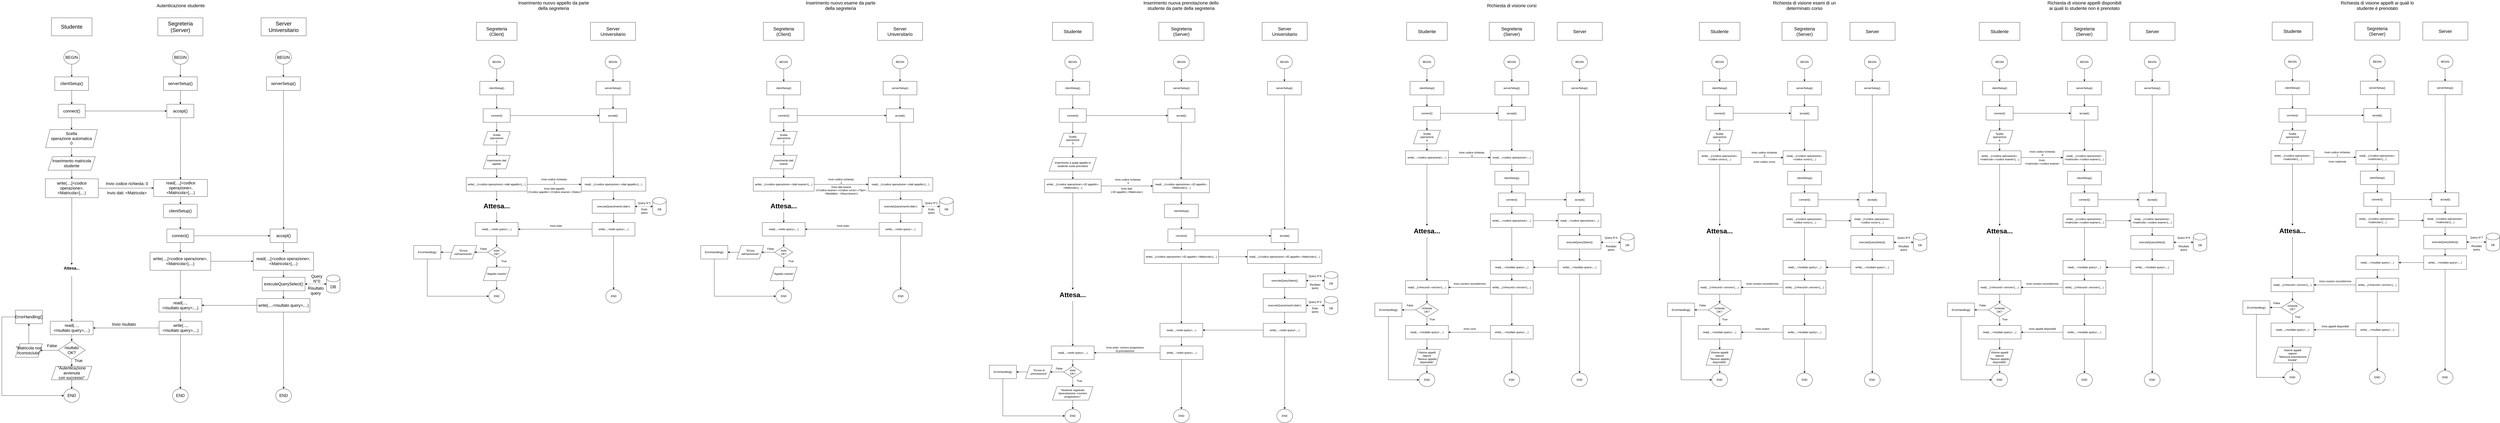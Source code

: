<mxfile version="22.1.21" type="device">
  <diagram name="Pagina-1" id="u7obP80k1SkNDivpocj3">
    <mxGraphModel dx="5366" dy="3085" grid="1" gridSize="10" guides="1" tooltips="1" connect="1" arrows="1" fold="1" page="1" pageScale="1" pageWidth="827" pageHeight="1169" math="0" shadow="0">
      <root>
        <mxCell id="0" />
        <mxCell id="1" parent="0" />
        <mxCell id="zcgFaYee5HBM7g3uIj9R-27" value="&lt;font style=&quot;font-size: 20px;&quot;&gt;Segreteria&lt;br&gt;(Client)&lt;br&gt;&lt;/font&gt;" style="rounded=0;whiteSpace=wrap;html=1;" parent="1" vertex="1">
          <mxGeometry x="-1945" y="-2210" width="180" height="80" as="geometry" />
        </mxCell>
        <mxCell id="zcgFaYee5HBM7g3uIj9R-28" value="&lt;font style=&quot;font-size: 20px;&quot;&gt;Server&lt;br&gt;Universitario&lt;br&gt;&lt;/font&gt;" style="rounded=0;whiteSpace=wrap;html=1;" parent="1" vertex="1">
          <mxGeometry x="-1439" y="-2210" width="200" height="80" as="geometry" />
        </mxCell>
        <mxCell id="zcgFaYee5HBM7g3uIj9R-30" value="clientSetup()" style="rounded=0;whiteSpace=wrap;html=1;" parent="1" vertex="1">
          <mxGeometry x="-1930" y="-1948.05" width="150" height="60" as="geometry" />
        </mxCell>
        <mxCell id="zcgFaYee5HBM7g3uIj9R-31" value="serverSetup()" style="rounded=0;whiteSpace=wrap;html=1;" parent="1" vertex="1">
          <mxGeometry x="-1414" y="-1948.05" width="150" height="60" as="geometry" />
        </mxCell>
        <mxCell id="zcgFaYee5HBM7g3uIj9R-32" value="" style="endArrow=classic;html=1;rounded=0;" parent="1" source="zcgFaYee5HBM7g3uIj9R-95" target="zcgFaYee5HBM7g3uIj9R-30" edge="1">
          <mxGeometry width="50" height="50" relative="1" as="geometry">
            <mxPoint x="-1955" y="-1900" as="sourcePoint" />
            <mxPoint x="-1905" y="-1950" as="targetPoint" />
          </mxGeometry>
        </mxCell>
        <mxCell id="zcgFaYee5HBM7g3uIj9R-33" value="" style="endArrow=classic;html=1;rounded=0;" parent="1" source="zcgFaYee5HBM7g3uIj9R-109" target="zcgFaYee5HBM7g3uIj9R-31" edge="1">
          <mxGeometry width="50" height="50" relative="1" as="geometry">
            <mxPoint x="-1459" y="-2115.05" as="sourcePoint" />
            <mxPoint x="-1459" y="-2049.05" as="targetPoint" />
          </mxGeometry>
        </mxCell>
        <mxCell id="zcgFaYee5HBM7g3uIj9R-34" value="" style="endArrow=classic;html=1;rounded=0;" parent="1" source="zcgFaYee5HBM7g3uIj9R-30" target="zcgFaYee5HBM7g3uIj9R-36" edge="1">
          <mxGeometry width="50" height="50" relative="1" as="geometry">
            <mxPoint x="-1845" y="-1862.5" as="sourcePoint" />
            <mxPoint x="-1855" y="-1826.5" as="targetPoint" />
          </mxGeometry>
        </mxCell>
        <mxCell id="zcgFaYee5HBM7g3uIj9R-36" value="connect()" style="rounded=0;whiteSpace=wrap;html=1;" parent="1" vertex="1">
          <mxGeometry x="-1915" y="-1826.5" width="120" height="60" as="geometry" />
        </mxCell>
        <mxCell id="zcgFaYee5HBM7g3uIj9R-37" value="accept()" style="rounded=0;whiteSpace=wrap;html=1;" parent="1" vertex="1">
          <mxGeometry x="-1399" y="-1826.5" width="120" height="60" as="geometry" />
        </mxCell>
        <mxCell id="zcgFaYee5HBM7g3uIj9R-38" value="" style="endArrow=classic;html=1;rounded=0;entryX=0;entryY=0.5;entryDx=0;entryDy=0;exitX=1;exitY=0.5;exitDx=0;exitDy=0;" parent="1" source="zcgFaYee5HBM7g3uIj9R-36" target="zcgFaYee5HBM7g3uIj9R-37" edge="1">
          <mxGeometry width="50" height="50" relative="1" as="geometry">
            <mxPoint x="-1843" y="-1784" as="sourcePoint" />
            <mxPoint x="-1793" y="-1834" as="targetPoint" />
          </mxGeometry>
        </mxCell>
        <mxCell id="zcgFaYee5HBM7g3uIj9R-39" value="" style="endArrow=classic;html=1;rounded=0;" parent="1" source="zcgFaYee5HBM7g3uIj9R-31" target="zcgFaYee5HBM7g3uIj9R-37" edge="1">
          <mxGeometry width="50" height="50" relative="1" as="geometry">
            <mxPoint x="-1179" y="-1876" as="sourcePoint" />
            <mxPoint x="-1179" y="-1810" as="targetPoint" />
          </mxGeometry>
        </mxCell>
        <mxCell id="zcgFaYee5HBM7g3uIj9R-40" value="Scelta&lt;br&gt;operazione&lt;br&gt;1" style="shape=parallelogram;perimeter=parallelogramPerimeter;whiteSpace=wrap;html=1;fixedSize=1;" parent="1" vertex="1">
          <mxGeometry x="-1915" y="-1726" width="120" height="60" as="geometry" />
        </mxCell>
        <mxCell id="zcgFaYee5HBM7g3uIj9R-42" value="" style="endArrow=classic;html=1;rounded=0;" parent="1" source="zcgFaYee5HBM7g3uIj9R-36" target="zcgFaYee5HBM7g3uIj9R-40" edge="1">
          <mxGeometry width="50" height="50" relative="1" as="geometry">
            <mxPoint x="-1735" y="-1784" as="sourcePoint" />
            <mxPoint x="-1855" y="-1725.5" as="targetPoint" />
          </mxGeometry>
        </mxCell>
        <mxCell id="zcgFaYee5HBM7g3uIj9R-45" value="Inserimento nuovo appello da parte della segreteria" style="text;html=1;strokeColor=none;fillColor=none;align=center;verticalAlign=middle;whiteSpace=wrap;rounded=0;fontSize=20;" parent="1" vertex="1">
          <mxGeometry x="-1780" y="-2300" width="355" height="30" as="geometry" />
        </mxCell>
        <mxCell id="zcgFaYee5HBM7g3uIj9R-49" value="" style="endArrow=classic;html=1;rounded=0;" parent="1" source="zcgFaYee5HBM7g3uIj9R-40" target="zcgFaYee5HBM7g3uIj9R-60" edge="1">
          <mxGeometry width="50" height="50" relative="1" as="geometry">
            <mxPoint x="-1785" y="-1554" as="sourcePoint" />
            <mxPoint x="-1855" y="-1500" as="targetPoint" />
          </mxGeometry>
        </mxCell>
        <mxCell id="zcgFaYee5HBM7g3uIj9R-52" value="" style="endArrow=classic;html=1;rounded=0;" parent="1" source="zcgFaYee5HBM7g3uIj9R-37" target="zcgFaYee5HBM7g3uIj9R-67" edge="1">
          <mxGeometry width="50" height="50" relative="1" as="geometry">
            <mxPoint x="-1579" y="-1594" as="sourcePoint" />
            <mxPoint x="-1339" y="-1500" as="targetPoint" />
          </mxGeometry>
        </mxCell>
        <mxCell id="zcgFaYee5HBM7g3uIj9R-53" value="Invio codice richiesta: 1" style="text;html=1;strokeColor=none;fillColor=none;align=center;verticalAlign=middle;whiteSpace=wrap;rounded=0;" parent="1" vertex="1">
          <mxGeometry x="-1661" y="-1521" width="122.5" height="30" as="geometry" />
        </mxCell>
        <mxCell id="zcgFaYee5HBM7g3uIj9R-60" value="Inserimento dati appello" style="shape=parallelogram;perimeter=parallelogramPerimeter;whiteSpace=wrap;html=1;fixedSize=1;" parent="1" vertex="1">
          <mxGeometry x="-1915" y="-1620" width="120" height="60" as="geometry" />
        </mxCell>
        <mxCell id="zcgFaYee5HBM7g3uIj9R-65" value="write(...,[&amp;lt;codice operazione&amp;gt;,&amp;lt;dati appello&amp;gt;],...)" style="rounded=0;whiteSpace=wrap;html=1;" parent="1" vertex="1">
          <mxGeometry x="-1990" y="-1521" width="270" height="60" as="geometry" />
        </mxCell>
        <mxCell id="zcgFaYee5HBM7g3uIj9R-66" value="" style="endArrow=classic;html=1;rounded=0;exitX=1;exitY=0.5;exitDx=0;exitDy=0;" parent="1" source="zcgFaYee5HBM7g3uIj9R-65" target="zcgFaYee5HBM7g3uIj9R-67" edge="1">
          <mxGeometry width="50" height="50" relative="1" as="geometry">
            <mxPoint x="-1841" y="-1249.5" as="sourcePoint" />
            <mxPoint x="-1491" y="-1262" as="targetPoint" />
          </mxGeometry>
        </mxCell>
        <mxCell id="zcgFaYee5HBM7g3uIj9R-67" value="read(...,[&amp;lt;codice operazione&amp;gt;,&amp;lt;dati appello&amp;gt;],...)" style="rounded=0;whiteSpace=wrap;html=1;" parent="1" vertex="1">
          <mxGeometry x="-1479.75" y="-1521" width="286" height="60" as="geometry" />
        </mxCell>
        <mxCell id="zcgFaYee5HBM7g3uIj9R-70" value="" style="endArrow=classic;html=1;rounded=0;" parent="1" source="zcgFaYee5HBM7g3uIj9R-60" target="zcgFaYee5HBM7g3uIj9R-65" edge="1">
          <mxGeometry width="50" height="50" relative="1" as="geometry">
            <mxPoint x="-1693" y="-1266" as="sourcePoint" />
            <mxPoint x="-1643" y="-1316" as="targetPoint" />
          </mxGeometry>
        </mxCell>
        <mxCell id="zcgFaYee5HBM7g3uIj9R-72" value="executeQueryInsert(&amp;lt;dati&amp;gt;)" style="rounded=0;whiteSpace=wrap;html=1;" parent="1" vertex="1">
          <mxGeometry x="-1431.25" y="-1423" width="190" height="60" as="geometry" />
        </mxCell>
        <mxCell id="zcgFaYee5HBM7g3uIj9R-74" value="" style="endArrow=classic;html=1;rounded=0;" parent="1" source="zcgFaYee5HBM7g3uIj9R-65" target="zcgFaYee5HBM7g3uIj9R-75" edge="1">
          <mxGeometry width="50" height="50" relative="1" as="geometry">
            <mxPoint x="-1625" y="-884" as="sourcePoint" />
            <mxPoint x="-1855" y="-924" as="targetPoint" />
          </mxGeometry>
        </mxCell>
        <mxCell id="zcgFaYee5HBM7g3uIj9R-75" value="Attesa..." style="text;html=1;strokeColor=none;fillColor=none;align=center;verticalAlign=top;whiteSpace=wrap;rounded=0;fontSize=30;fontStyle=1;spacing=0;" parent="1" vertex="1">
          <mxGeometry x="-1885" y="-1418" width="60" height="50" as="geometry" />
        </mxCell>
        <mxCell id="zcgFaYee5HBM7g3uIj9R-77" value="" style="endArrow=classic;dashed=1;html=1;rounded=0;endFill=1;startArrow=classic;startFill=1;" parent="1" source="zcgFaYee5HBM7g3uIj9R-72" target="zcgFaYee5HBM7g3uIj9R-78" edge="1">
          <mxGeometry width="50" height="50" relative="1" as="geometry">
            <mxPoint x="-1182" y="-944" as="sourcePoint" />
            <mxPoint x="-822" y="-1054" as="targetPoint" />
          </mxGeometry>
        </mxCell>
        <mxCell id="zcgFaYee5HBM7g3uIj9R-78" value="DB" style="shape=cylinder3;whiteSpace=wrap;html=1;boundedLbl=1;backgroundOutline=1;size=15;" parent="1" vertex="1">
          <mxGeometry x="-1163" y="-1433" width="60" height="80" as="geometry" />
        </mxCell>
        <mxCell id="zcgFaYee5HBM7g3uIj9R-79" value="" style="endArrow=classic;html=1;rounded=0;" parent="1" source="zcgFaYee5HBM7g3uIj9R-72" target="zcgFaYee5HBM7g3uIj9R-81" edge="1">
          <mxGeometry width="50" height="50" relative="1" as="geometry">
            <mxPoint x="-1325" y="-1158" as="sourcePoint" />
            <mxPoint x="-1325" y="-1173" as="targetPoint" />
          </mxGeometry>
        </mxCell>
        <mxCell id="zcgFaYee5HBM7g3uIj9R-81" value="write(...,&amp;lt;esito query&amp;gt;,...)" style="rounded=0;whiteSpace=wrap;html=1;" parent="1" vertex="1">
          <mxGeometry x="-1431.75" y="-1322" width="190" height="60" as="geometry" />
        </mxCell>
        <mxCell id="zcgFaYee5HBM7g3uIj9R-82" value="" style="endArrow=classic;html=1;rounded=0;" parent="1" source="zcgFaYee5HBM7g3uIj9R-75" target="zcgFaYee5HBM7g3uIj9R-85" edge="1">
          <mxGeometry width="50" height="50" relative="1" as="geometry">
            <mxPoint x="-1855" y="-994" as="sourcePoint" />
            <mxPoint x="-1855.5" y="-894" as="targetPoint" />
          </mxGeometry>
        </mxCell>
        <mxCell id="zcgFaYee5HBM7g3uIj9R-85" value="read(...,&amp;lt;esito query&amp;gt;,...)" style="rounded=0;whiteSpace=wrap;html=1;" parent="1" vertex="1">
          <mxGeometry x="-1950" y="-1322" width="190" height="60" as="geometry" />
        </mxCell>
        <mxCell id="zcgFaYee5HBM7g3uIj9R-86" value="" style="endArrow=classic;html=1;rounded=0;" parent="1" source="zcgFaYee5HBM7g3uIj9R-81" target="zcgFaYee5HBM7g3uIj9R-85" edge="1">
          <mxGeometry width="50" height="50" relative="1" as="geometry">
            <mxPoint x="-1501.75" y="-1173" as="sourcePoint" />
            <mxPoint x="-1451.75" y="-1223" as="targetPoint" />
          </mxGeometry>
        </mxCell>
        <mxCell id="zcgFaYee5HBM7g3uIj9R-87" value="Invio esito" style="text;html=1;strokeColor=none;fillColor=none;align=center;verticalAlign=middle;whiteSpace=wrap;rounded=0;" parent="1" vertex="1">
          <mxGeometry x="-1677" y="-1322" width="170" height="30" as="geometry" />
        </mxCell>
        <mxCell id="zcgFaYee5HBM7g3uIj9R-88" value="Query N°1" style="text;html=1;strokeColor=none;fillColor=none;align=center;verticalAlign=middle;whiteSpace=wrap;rounded=0;" parent="1" vertex="1">
          <mxGeometry x="-1230" y="-1423" width="60" height="30" as="geometry" />
        </mxCell>
        <mxCell id="zcgFaYee5HBM7g3uIj9R-89" value="Esito query" style="text;html=1;strokeColor=none;fillColor=none;align=center;verticalAlign=middle;whiteSpace=wrap;rounded=0;" parent="1" vertex="1">
          <mxGeometry x="-1230" y="-1388.5" width="60" height="30" as="geometry" />
        </mxCell>
        <mxCell id="zcgFaYee5HBM7g3uIj9R-90" value="esito&lt;br&gt;OK?" style="rhombus;whiteSpace=wrap;html=1;" parent="1" vertex="1">
          <mxGeometry x="-1895" y="-1215" width="80" height="50" as="geometry" />
        </mxCell>
        <mxCell id="zcgFaYee5HBM7g3uIj9R-91" value="" style="endArrow=classic;html=1;rounded=0;" parent="1" source="zcgFaYee5HBM7g3uIj9R-85" target="zcgFaYee5HBM7g3uIj9R-90" edge="1">
          <mxGeometry width="50" height="50" relative="1" as="geometry">
            <mxPoint x="-1693.75" y="-827" as="sourcePoint" />
            <mxPoint x="-1643.75" y="-877" as="targetPoint" />
          </mxGeometry>
        </mxCell>
        <mxCell id="zcgFaYee5HBM7g3uIj9R-92" value="&quot;Appello inserito&quot;" style="shape=parallelogram;perimeter=parallelogramPerimeter;whiteSpace=wrap;html=1;fixedSize=1;" parent="1" vertex="1">
          <mxGeometry x="-1915" y="-1124" width="120" height="60" as="geometry" />
        </mxCell>
        <mxCell id="zcgFaYee5HBM7g3uIj9R-93" value="" style="endArrow=classic;html=1;rounded=0;" parent="1" source="zcgFaYee5HBM7g3uIj9R-90" target="zcgFaYee5HBM7g3uIj9R-92" edge="1">
          <mxGeometry width="50" height="50" relative="1" as="geometry">
            <mxPoint x="-1853" y="-1095" as="sourcePoint" />
            <mxPoint x="-1803" y="-1145" as="targetPoint" />
          </mxGeometry>
        </mxCell>
        <mxCell id="zcgFaYee5HBM7g3uIj9R-95" value="BEGIN" style="ellipse;whiteSpace=wrap;html=1;" parent="1" vertex="1">
          <mxGeometry x="-1890" y="-2064.05" width="70" height="60" as="geometry" />
        </mxCell>
        <mxCell id="zcgFaYee5HBM7g3uIj9R-96" value="END" style="ellipse;whiteSpace=wrap;html=1;" parent="1" vertex="1">
          <mxGeometry x="-1890" y="-1025" width="70" height="60" as="geometry" />
        </mxCell>
        <mxCell id="zcgFaYee5HBM7g3uIj9R-97" value="" style="endArrow=classic;html=1;rounded=0;" parent="1" source="zcgFaYee5HBM7g3uIj9R-92" target="zcgFaYee5HBM7g3uIj9R-96" edge="1">
          <mxGeometry width="50" height="50" relative="1" as="geometry">
            <mxPoint x="-1763" y="-975" as="sourcePoint" />
            <mxPoint x="-1713" y="-1025" as="targetPoint" />
          </mxGeometry>
        </mxCell>
        <mxCell id="zcgFaYee5HBM7g3uIj9R-98" value="True" style="text;html=1;strokeColor=none;fillColor=none;align=center;verticalAlign=middle;whiteSpace=wrap;rounded=0;" parent="1" vertex="1">
          <mxGeometry x="-1853" y="-1165" width="60" height="30" as="geometry" />
        </mxCell>
        <mxCell id="zcgFaYee5HBM7g3uIj9R-99" value="&quot;Errore nell&#39;iserimento&quot;" style="shape=parallelogram;perimeter=parallelogramPerimeter;whiteSpace=wrap;html=1;fixedSize=1;" parent="1" vertex="1">
          <mxGeometry x="-2063" y="-1220" width="120" height="60" as="geometry" />
        </mxCell>
        <mxCell id="zcgFaYee5HBM7g3uIj9R-100" value="" style="endArrow=classic;html=1;rounded=0;" parent="1" source="zcgFaYee5HBM7g3uIj9R-90" target="zcgFaYee5HBM7g3uIj9R-99" edge="1">
          <mxGeometry width="50" height="50" relative="1" as="geometry">
            <mxPoint x="-2053" y="-1345" as="sourcePoint" />
            <mxPoint x="-2003" y="-1395" as="targetPoint" />
          </mxGeometry>
        </mxCell>
        <mxCell id="zcgFaYee5HBM7g3uIj9R-101" value="" style="endArrow=classic;html=1;rounded=0;" parent="1" source="zcgFaYee5HBM7g3uIj9R-99" target="zcgFaYee5HBM7g3uIj9R-102" edge="1">
          <mxGeometry width="50" height="50" relative="1" as="geometry">
            <mxPoint x="-2053" y="-1345" as="sourcePoint" />
            <mxPoint x="-2103" y="-1190" as="targetPoint" />
          </mxGeometry>
        </mxCell>
        <mxCell id="zcgFaYee5HBM7g3uIj9R-102" value="ErrorHandling()" style="rounded=0;whiteSpace=wrap;html=1;" parent="1" vertex="1">
          <mxGeometry x="-2223" y="-1220" width="120" height="60" as="geometry" />
        </mxCell>
        <mxCell id="zcgFaYee5HBM7g3uIj9R-109" value="BEGIN" style="ellipse;whiteSpace=wrap;html=1;" parent="1" vertex="1">
          <mxGeometry x="-1374" y="-2064.05" width="70" height="60" as="geometry" />
        </mxCell>
        <mxCell id="zcgFaYee5HBM7g3uIj9R-110" value="END" style="ellipse;whiteSpace=wrap;html=1;" parent="1" vertex="1">
          <mxGeometry x="-1371.25" y="-1025" width="70" height="60" as="geometry" />
        </mxCell>
        <mxCell id="zcgFaYee5HBM7g3uIj9R-111" value="" style="endArrow=classic;html=1;rounded=0;" parent="1" source="zcgFaYee5HBM7g3uIj9R-81" target="zcgFaYee5HBM7g3uIj9R-110" edge="1">
          <mxGeometry width="50" height="50" relative="1" as="geometry">
            <mxPoint x="-1369" y="-779" as="sourcePoint" />
            <mxPoint x="-1319" y="-829" as="targetPoint" />
          </mxGeometry>
        </mxCell>
        <mxCell id="zcgFaYee5HBM7g3uIj9R-112" value="&lt;font style=&quot;font-size: 20px;&quot;&gt;Studente&lt;br&gt;&lt;/font&gt;" style="rounded=0;whiteSpace=wrap;html=1;" parent="1" vertex="1">
          <mxGeometry x="610" y="-2210" width="180" height="80" as="geometry" />
        </mxCell>
        <mxCell id="zcgFaYee5HBM7g3uIj9R-113" value="&lt;font style=&quot;font-size: 20px;&quot;&gt;Segreteria&lt;br&gt;(Server)&lt;br&gt;&lt;/font&gt;" style="rounded=0;whiteSpace=wrap;html=1;" parent="1" vertex="1">
          <mxGeometry x="1082" y="-2210" width="200" height="80" as="geometry" />
        </mxCell>
        <mxCell id="zcgFaYee5HBM7g3uIj9R-114" value="clientSetup()" style="rounded=0;whiteSpace=wrap;html=1;" parent="1" vertex="1">
          <mxGeometry x="625" y="-1948.05" width="150" height="60" as="geometry" />
        </mxCell>
        <mxCell id="zcgFaYee5HBM7g3uIj9R-115" value="serverSetup()" style="rounded=0;whiteSpace=wrap;html=1;" parent="1" vertex="1">
          <mxGeometry x="1107" y="-1948.05" width="150" height="60" as="geometry" />
        </mxCell>
        <mxCell id="zcgFaYee5HBM7g3uIj9R-116" value="" style="endArrow=classic;html=1;rounded=0;" parent="1" source="zcgFaYee5HBM7g3uIj9R-170" target="zcgFaYee5HBM7g3uIj9R-114" edge="1">
          <mxGeometry width="50" height="50" relative="1" as="geometry">
            <mxPoint x="600" y="-1900" as="sourcePoint" />
            <mxPoint x="650" y="-1950" as="targetPoint" />
          </mxGeometry>
        </mxCell>
        <mxCell id="zcgFaYee5HBM7g3uIj9R-117" value="" style="endArrow=classic;html=1;rounded=0;" parent="1" source="zcgFaYee5HBM7g3uIj9R-182" target="zcgFaYee5HBM7g3uIj9R-115" edge="1">
          <mxGeometry width="50" height="50" relative="1" as="geometry">
            <mxPoint x="1062" y="-2115.05" as="sourcePoint" />
            <mxPoint x="1062" y="-2049.05" as="targetPoint" />
          </mxGeometry>
        </mxCell>
        <mxCell id="zcgFaYee5HBM7g3uIj9R-118" value="" style="endArrow=classic;html=1;rounded=0;" parent="1" source="zcgFaYee5HBM7g3uIj9R-114" target="zcgFaYee5HBM7g3uIj9R-119" edge="1">
          <mxGeometry width="50" height="50" relative="1" as="geometry">
            <mxPoint x="710" y="-1862.5" as="sourcePoint" />
            <mxPoint x="700" y="-1826.5" as="targetPoint" />
          </mxGeometry>
        </mxCell>
        <mxCell id="zcgFaYee5HBM7g3uIj9R-119" value="connect()" style="rounded=0;whiteSpace=wrap;html=1;" parent="1" vertex="1">
          <mxGeometry x="640" y="-1826.5" width="120" height="60" as="geometry" />
        </mxCell>
        <mxCell id="zcgFaYee5HBM7g3uIj9R-120" value="accept()" style="rounded=0;whiteSpace=wrap;html=1;" parent="1" vertex="1">
          <mxGeometry x="1122" y="-1826.5" width="120" height="60" as="geometry" />
        </mxCell>
        <mxCell id="zcgFaYee5HBM7g3uIj9R-121" value="" style="endArrow=classic;html=1;rounded=0;entryX=0;entryY=0.5;entryDx=0;entryDy=0;exitX=1;exitY=0.5;exitDx=0;exitDy=0;" parent="1" source="zcgFaYee5HBM7g3uIj9R-119" target="zcgFaYee5HBM7g3uIj9R-120" edge="1">
          <mxGeometry width="50" height="50" relative="1" as="geometry">
            <mxPoint x="600" y="-1784" as="sourcePoint" />
            <mxPoint x="650" y="-1834" as="targetPoint" />
          </mxGeometry>
        </mxCell>
        <mxCell id="zcgFaYee5HBM7g3uIj9R-122" value="" style="endArrow=classic;html=1;rounded=0;" parent="1" source="zcgFaYee5HBM7g3uIj9R-115" target="zcgFaYee5HBM7g3uIj9R-120" edge="1">
          <mxGeometry width="50" height="50" relative="1" as="geometry">
            <mxPoint x="1342" y="-1876" as="sourcePoint" />
            <mxPoint x="1342" y="-1810" as="targetPoint" />
          </mxGeometry>
        </mxCell>
        <mxCell id="zcgFaYee5HBM7g3uIj9R-123" value="Scelta&lt;br&gt;operazione&lt;br&gt;3" style="shape=parallelogram;perimeter=parallelogramPerimeter;whiteSpace=wrap;html=1;fixedSize=1;" parent="1" vertex="1">
          <mxGeometry x="640" y="-1718" width="120" height="60" as="geometry" />
        </mxCell>
        <mxCell id="zcgFaYee5HBM7g3uIj9R-125" value="" style="endArrow=classic;html=1;rounded=0;" parent="1" source="zcgFaYee5HBM7g3uIj9R-119" target="zcgFaYee5HBM7g3uIj9R-123" edge="1">
          <mxGeometry width="50" height="50" relative="1" as="geometry">
            <mxPoint x="820" y="-1784" as="sourcePoint" />
            <mxPoint x="700" y="-1725.5" as="targetPoint" />
          </mxGeometry>
        </mxCell>
        <mxCell id="zcgFaYee5HBM7g3uIj9R-128" value="Inserimento nuova prenotazione dello studente da parte della segreteria" style="text;html=1;strokeColor=none;fillColor=none;align=center;verticalAlign=middle;whiteSpace=wrap;rounded=0;fontSize=20;" parent="1" vertex="1">
          <mxGeometry x="1003.25" y="-2300" width="355" height="30" as="geometry" />
        </mxCell>
        <mxCell id="zcgFaYee5HBM7g3uIj9R-129" value="write(...,[&amp;lt;codice operazione&amp;gt;,&amp;lt;ID appello&amp;gt;,&lt;br&gt;&amp;lt;Matricola&amp;gt;],...)" style="rounded=0;whiteSpace=wrap;html=1;" parent="1" vertex="1">
          <mxGeometry x="575" y="-1514" width="251" height="60" as="geometry" />
        </mxCell>
        <mxCell id="zcgFaYee5HBM7g3uIj9R-130" value="" style="endArrow=classic;html=1;rounded=0;exitX=1;exitY=0.5;exitDx=0;exitDy=0;" parent="1" source="zcgFaYee5HBM7g3uIj9R-129" target="zcgFaYee5HBM7g3uIj9R-132" edge="1">
          <mxGeometry width="50" height="50" relative="1" as="geometry">
            <mxPoint x="600" y="-1577.5" as="sourcePoint" />
            <mxPoint x="950.0" y="-1590" as="targetPoint" />
          </mxGeometry>
        </mxCell>
        <mxCell id="zcgFaYee5HBM7g3uIj9R-131" value="" style="endArrow=classic;html=1;rounded=0;" parent="1" source="zcgFaYee5HBM7g3uIj9R-123" target="E-LJbgBGuF5sZC_yIhf0-23" edge="1">
          <mxGeometry width="50" height="50" relative="1" as="geometry">
            <mxPoint x="770" y="-1554" as="sourcePoint" />
            <mxPoint x="820" y="-1604" as="targetPoint" />
          </mxGeometry>
        </mxCell>
        <mxCell id="zcgFaYee5HBM7g3uIj9R-132" value="read(...,[&amp;lt;codice operazione&amp;gt;,&amp;lt;ID appello&amp;gt;,&lt;br&gt;&amp;lt;Matricola&amp;gt;],...)" style="rounded=0;whiteSpace=wrap;html=1;" parent="1" vertex="1">
          <mxGeometry x="1055.5" y="-1514" width="250.5" height="60" as="geometry" />
        </mxCell>
        <mxCell id="zcgFaYee5HBM7g3uIj9R-133" value="" style="endArrow=classic;html=1;rounded=0;" parent="1" source="zcgFaYee5HBM7g3uIj9R-120" target="zcgFaYee5HBM7g3uIj9R-132" edge="1">
          <mxGeometry width="50" height="50" relative="1" as="geometry">
            <mxPoint x="942.0" y="-1594" as="sourcePoint" />
            <mxPoint x="992.0" y="-1644" as="targetPoint" />
          </mxGeometry>
        </mxCell>
        <mxCell id="zcgFaYee5HBM7g3uIj9R-134" value="Invio codice richiesta: 3" style="text;html=1;strokeColor=none;fillColor=none;align=center;verticalAlign=middle;whiteSpace=wrap;rounded=0;" parent="1" vertex="1">
          <mxGeometry x="883.75" y="-1520" width="122.5" height="30" as="geometry" />
        </mxCell>
        <mxCell id="zcgFaYee5HBM7g3uIj9R-139" value="" style="endArrow=classic;html=1;rounded=0;" parent="1" source="zcgFaYee5HBM7g3uIj9R-132" target="E-LJbgBGuF5sZC_yIhf0-20" edge="1">
          <mxGeometry width="50" height="50" relative="1" as="geometry">
            <mxPoint x="1022.0" y="-1334" as="sourcePoint" />
            <mxPoint x="1182.0" y="-1320" as="targetPoint" />
          </mxGeometry>
        </mxCell>
        <mxCell id="zcgFaYee5HBM7g3uIj9R-154" value="" style="endArrow=classic;html=1;rounded=0;" parent="1" source="zcgFaYee5HBM7g3uIj9R-129" target="zcgFaYee5HBM7g3uIj9R-155" edge="1">
          <mxGeometry width="50" height="50" relative="1" as="geometry">
            <mxPoint x="700" y="-994" as="sourcePoint" />
            <mxPoint x="700" y="-924" as="targetPoint" />
          </mxGeometry>
        </mxCell>
        <mxCell id="zcgFaYee5HBM7g3uIj9R-155" value="Attesa..." style="text;html=1;strokeColor=none;fillColor=none;align=center;verticalAlign=top;whiteSpace=wrap;rounded=0;fontSize=30;fontStyle=1;spacing=0;" parent="1" vertex="1">
          <mxGeometry x="670" y="-1024" width="60" height="50" as="geometry" />
        </mxCell>
        <mxCell id="zcgFaYee5HBM7g3uIj9R-160" value="" style="endArrow=classic;html=1;rounded=0;" parent="1" source="zcgFaYee5HBM7g3uIj9R-155" target="zcgFaYee5HBM7g3uIj9R-161" edge="1">
          <mxGeometry width="50" height="50" relative="1" as="geometry">
            <mxPoint x="700" y="-864" as="sourcePoint" />
            <mxPoint x="699.5" y="-764" as="targetPoint" />
          </mxGeometry>
        </mxCell>
        <mxCell id="zcgFaYee5HBM7g3uIj9R-161" value="read(...,&amp;lt;esito query&amp;gt;,...)" style="rounded=0;whiteSpace=wrap;html=1;" parent="1" vertex="1">
          <mxGeometry x="605" y="-774" width="190" height="60" as="geometry" />
        </mxCell>
        <mxCell id="zcgFaYee5HBM7g3uIj9R-162" value="" style="endArrow=classic;html=1;rounded=0;" parent="1" source="E-LJbgBGuF5sZC_yIhf0-34" target="zcgFaYee5HBM7g3uIj9R-161" edge="1">
          <mxGeometry width="50" height="50" relative="1" as="geometry">
            <mxPoint x="1087" y="-810" as="sourcePoint" />
            <mxPoint x="980.0" y="-1014" as="targetPoint" />
          </mxGeometry>
        </mxCell>
        <mxCell id="zcgFaYee5HBM7g3uIj9R-163" value="Invio esito: numero progressivo di prenotazione" style="text;html=1;strokeColor=none;fillColor=none;align=center;verticalAlign=middle;whiteSpace=wrap;rounded=0;" parent="1" vertex="1">
          <mxGeometry x="847" y="-775" width="170" height="30" as="geometry" />
        </mxCell>
        <mxCell id="zcgFaYee5HBM7g3uIj9R-166" value="esito&lt;br&gt;OK?" style="rhombus;whiteSpace=wrap;html=1;" parent="1" vertex="1">
          <mxGeometry x="660" y="-684" width="80" height="50" as="geometry" />
        </mxCell>
        <mxCell id="zcgFaYee5HBM7g3uIj9R-167" value="" style="endArrow=classic;html=1;rounded=0;" parent="1" source="zcgFaYee5HBM7g3uIj9R-161" target="zcgFaYee5HBM7g3uIj9R-166" edge="1">
          <mxGeometry width="50" height="50" relative="1" as="geometry">
            <mxPoint x="850" y="-524" as="sourcePoint" />
            <mxPoint x="900" y="-574" as="targetPoint" />
          </mxGeometry>
        </mxCell>
        <mxCell id="zcgFaYee5HBM7g3uIj9R-168" value="&quot;Studente registrato: #prenotazione &amp;lt;numero progressivo&amp;gt;&quot;" style="shape=parallelogram;perimeter=parallelogramPerimeter;whiteSpace=wrap;html=1;fixedSize=1;" parent="1" vertex="1">
          <mxGeometry x="610" y="-594" width="180" height="60" as="geometry" />
        </mxCell>
        <mxCell id="zcgFaYee5HBM7g3uIj9R-169" value="" style="endArrow=classic;html=1;rounded=0;" parent="1" source="zcgFaYee5HBM7g3uIj9R-166" target="zcgFaYee5HBM7g3uIj9R-168" edge="1">
          <mxGeometry width="50" height="50" relative="1" as="geometry">
            <mxPoint x="700" y="-564" as="sourcePoint" />
            <mxPoint x="750" y="-614" as="targetPoint" />
          </mxGeometry>
        </mxCell>
        <mxCell id="zcgFaYee5HBM7g3uIj9R-170" value="BEGIN" style="ellipse;whiteSpace=wrap;html=1;" parent="1" vertex="1">
          <mxGeometry x="665" y="-2064.05" width="70" height="60" as="geometry" />
        </mxCell>
        <mxCell id="zcgFaYee5HBM7g3uIj9R-171" value="END" style="ellipse;whiteSpace=wrap;html=1;" parent="1" vertex="1">
          <mxGeometry x="665" y="-494" width="70" height="60" as="geometry" />
        </mxCell>
        <mxCell id="zcgFaYee5HBM7g3uIj9R-172" value="" style="endArrow=classic;html=1;rounded=0;" parent="1" source="zcgFaYee5HBM7g3uIj9R-168" target="zcgFaYee5HBM7g3uIj9R-171" edge="1">
          <mxGeometry width="50" height="50" relative="1" as="geometry">
            <mxPoint x="790" y="-444" as="sourcePoint" />
            <mxPoint x="840" y="-494" as="targetPoint" />
          </mxGeometry>
        </mxCell>
        <mxCell id="zcgFaYee5HBM7g3uIj9R-173" value="True" style="text;html=1;strokeColor=none;fillColor=none;align=center;verticalAlign=middle;whiteSpace=wrap;rounded=0;" parent="1" vertex="1">
          <mxGeometry x="700" y="-634" width="60" height="30" as="geometry" />
        </mxCell>
        <mxCell id="zcgFaYee5HBM7g3uIj9R-174" value="&quot;Errore di prenotazione&quot;" style="shape=parallelogram;perimeter=parallelogramPerimeter;whiteSpace=wrap;html=1;fixedSize=1;" parent="1" vertex="1">
          <mxGeometry x="490" y="-689" width="120" height="60" as="geometry" />
        </mxCell>
        <mxCell id="zcgFaYee5HBM7g3uIj9R-175" value="" style="endArrow=classic;html=1;rounded=0;" parent="1" source="zcgFaYee5HBM7g3uIj9R-166" target="zcgFaYee5HBM7g3uIj9R-174" edge="1">
          <mxGeometry width="50" height="50" relative="1" as="geometry">
            <mxPoint x="500" y="-814" as="sourcePoint" />
            <mxPoint x="550" y="-864" as="targetPoint" />
          </mxGeometry>
        </mxCell>
        <mxCell id="zcgFaYee5HBM7g3uIj9R-176" value="" style="endArrow=classic;html=1;rounded=0;" parent="1" source="zcgFaYee5HBM7g3uIj9R-174" target="zcgFaYee5HBM7g3uIj9R-177" edge="1">
          <mxGeometry width="50" height="50" relative="1" as="geometry">
            <mxPoint x="500" y="-814" as="sourcePoint" />
            <mxPoint x="450" y="-659" as="targetPoint" />
          </mxGeometry>
        </mxCell>
        <mxCell id="zcgFaYee5HBM7g3uIj9R-177" value="ErrorHandling()" style="rounded=0;whiteSpace=wrap;html=1;" parent="1" vertex="1">
          <mxGeometry x="330" y="-689" width="120" height="60" as="geometry" />
        </mxCell>
        <mxCell id="zcgFaYee5HBM7g3uIj9R-182" value="BEGIN" style="ellipse;whiteSpace=wrap;html=1;" parent="1" vertex="1">
          <mxGeometry x="1147" y="-2064.05" width="70" height="60" as="geometry" />
        </mxCell>
        <mxCell id="zcgFaYee5HBM7g3uIj9R-183" value="END" style="ellipse;whiteSpace=wrap;html=1;" parent="1" vertex="1">
          <mxGeometry x="1147" y="-494" width="70" height="60" as="geometry" />
        </mxCell>
        <mxCell id="zcgFaYee5HBM7g3uIj9R-184" value="" style="endArrow=classic;html=1;rounded=0;" parent="1" source="E-LJbgBGuF5sZC_yIhf0-34" target="zcgFaYee5HBM7g3uIj9R-183" edge="1">
          <mxGeometry width="50" height="50" relative="1" as="geometry">
            <mxPoint x="1182" y="-570" as="sourcePoint" />
            <mxPoint x="1188" y="-536" as="targetPoint" />
          </mxGeometry>
        </mxCell>
        <mxCell id="zcgFaYee5HBM7g3uIj9R-219" value="False" style="text;html=1;strokeColor=none;fillColor=none;align=center;verticalAlign=middle;whiteSpace=wrap;rounded=0;" parent="1" vertex="1">
          <mxGeometry x="610" y="-689" width="60" height="30" as="geometry" />
        </mxCell>
        <mxCell id="zcgFaYee5HBM7g3uIj9R-222" value="False" style="text;html=1;strokeColor=none;fillColor=none;align=center;verticalAlign=middle;whiteSpace=wrap;rounded=0;" parent="1" vertex="1">
          <mxGeometry x="-1943" y="-1220" width="60" height="30" as="geometry" />
        </mxCell>
        <mxCell id="zcgFaYee5HBM7g3uIj9R-225" value="" style="endArrow=classic;dashed=1;html=1;rounded=0;endFill=1;startArrow=classic;startFill=1;" parent="1" source="E-LJbgBGuF5sZC_yIhf0-13" target="zcgFaYee5HBM7g3uIj9R-226" edge="1">
          <mxGeometry width="50" height="50" relative="1" as="geometry">
            <mxPoint x="1744" y="-954" as="sourcePoint" />
            <mxPoint x="1835" y="-954" as="targetPoint" />
          </mxGeometry>
        </mxCell>
        <mxCell id="zcgFaYee5HBM7g3uIj9R-226" value="DB" style="shape=cylinder3;whiteSpace=wrap;html=1;boundedLbl=1;backgroundOutline=1;size=15;" parent="1" vertex="1">
          <mxGeometry x="1816" y="-994" width="60" height="80" as="geometry" />
        </mxCell>
        <mxCell id="zcgFaYee5HBM7g3uIj9R-227" value="Query N°3" style="text;html=1;strokeColor=none;fillColor=none;align=center;verticalAlign=middle;whiteSpace=wrap;rounded=0;" parent="1" vertex="1">
          <mxGeometry x="1745" y="-984" width="60" height="30" as="geometry" />
        </mxCell>
        <mxCell id="zcgFaYee5HBM7g3uIj9R-228" value="Esito query" style="text;html=1;strokeColor=none;fillColor=none;align=center;verticalAlign=middle;whiteSpace=wrap;rounded=0;" parent="1" vertex="1">
          <mxGeometry x="1745" y="-949" width="60" height="30" as="geometry" />
        </mxCell>
        <mxCell id="zcgFaYee5HBM7g3uIj9R-229" value="" style="endArrow=classic;html=1;rounded=0;" parent="1" source="E-LJbgBGuF5sZC_yIhf0-30" target="E-LJbgBGuF5sZC_yIhf0-32" edge="1">
          <mxGeometry width="50" height="50" relative="1" as="geometry">
            <mxPoint x="1370" y="-759" as="sourcePoint" />
            <mxPoint x="1370" y="-695" as="targetPoint" />
          </mxGeometry>
        </mxCell>
        <mxCell id="zcgFaYee5HBM7g3uIj9R-248" value="&lt;font style=&quot;font-size: 20px;&quot;&gt;Studente&lt;br&gt;&lt;/font&gt;" style="rounded=0;whiteSpace=wrap;html=1;" parent="1" vertex="1">
          <mxGeometry x="4721" y="-2210" width="180" height="80" as="geometry" />
        </mxCell>
        <mxCell id="zcgFaYee5HBM7g3uIj9R-249" value="&lt;font style=&quot;font-size: 20px;&quot;&gt;Segreteria&lt;br&gt;(Server)&lt;br&gt;&lt;/font&gt;" style="rounded=0;whiteSpace=wrap;html=1;" parent="1" vertex="1">
          <mxGeometry x="5087.37" y="-2210" width="200" height="80" as="geometry" />
        </mxCell>
        <mxCell id="zcgFaYee5HBM7g3uIj9R-250" value="clientSetup()" style="rounded=0;whiteSpace=wrap;html=1;" parent="1" vertex="1">
          <mxGeometry x="4736" y="-1948.05" width="150" height="60" as="geometry" />
        </mxCell>
        <mxCell id="zcgFaYee5HBM7g3uIj9R-251" value="serverSetup()" style="rounded=0;whiteSpace=wrap;html=1;" parent="1" vertex="1">
          <mxGeometry x="5112.37" y="-1948.05" width="150" height="60" as="geometry" />
        </mxCell>
        <mxCell id="zcgFaYee5HBM7g3uIj9R-252" value="" style="endArrow=classic;html=1;rounded=0;" parent="1" source="zcgFaYee5HBM7g3uIj9R-306" target="zcgFaYee5HBM7g3uIj9R-250" edge="1">
          <mxGeometry width="50" height="50" relative="1" as="geometry">
            <mxPoint x="4711" y="-1900" as="sourcePoint" />
            <mxPoint x="4761" y="-1950" as="targetPoint" />
          </mxGeometry>
        </mxCell>
        <mxCell id="zcgFaYee5HBM7g3uIj9R-253" value="" style="endArrow=classic;html=1;rounded=0;" parent="1" source="zcgFaYee5HBM7g3uIj9R-318" target="zcgFaYee5HBM7g3uIj9R-251" edge="1">
          <mxGeometry width="50" height="50" relative="1" as="geometry">
            <mxPoint x="5067.37" y="-2115.05" as="sourcePoint" />
            <mxPoint x="5067.37" y="-2049.05" as="targetPoint" />
          </mxGeometry>
        </mxCell>
        <mxCell id="zcgFaYee5HBM7g3uIj9R-254" value="" style="endArrow=classic;html=1;rounded=0;" parent="1" source="zcgFaYee5HBM7g3uIj9R-250" target="zcgFaYee5HBM7g3uIj9R-255" edge="1">
          <mxGeometry width="50" height="50" relative="1" as="geometry">
            <mxPoint x="4821" y="-1862.5" as="sourcePoint" />
            <mxPoint x="4811" y="-1826.5" as="targetPoint" />
          </mxGeometry>
        </mxCell>
        <mxCell id="zcgFaYee5HBM7g3uIj9R-255" value="connect()" style="rounded=0;whiteSpace=wrap;html=1;" parent="1" vertex="1">
          <mxGeometry x="4751" y="-1836.5" width="120" height="60" as="geometry" />
        </mxCell>
        <mxCell id="zcgFaYee5HBM7g3uIj9R-256" value="accept()" style="rounded=0;whiteSpace=wrap;html=1;" parent="1" vertex="1">
          <mxGeometry x="5127.37" y="-1836.5" width="120" height="60" as="geometry" />
        </mxCell>
        <mxCell id="zcgFaYee5HBM7g3uIj9R-257" value="" style="endArrow=classic;html=1;rounded=0;entryX=0;entryY=0.5;entryDx=0;entryDy=0;exitX=1;exitY=0.5;exitDx=0;exitDy=0;" parent="1" source="zcgFaYee5HBM7g3uIj9R-255" target="zcgFaYee5HBM7g3uIj9R-256" edge="1">
          <mxGeometry width="50" height="50" relative="1" as="geometry">
            <mxPoint x="4711" y="-1784" as="sourcePoint" />
            <mxPoint x="4761" y="-1834" as="targetPoint" />
          </mxGeometry>
        </mxCell>
        <mxCell id="zcgFaYee5HBM7g3uIj9R-258" value="" style="endArrow=classic;html=1;rounded=0;" parent="1" source="zcgFaYee5HBM7g3uIj9R-251" target="zcgFaYee5HBM7g3uIj9R-256" edge="1">
          <mxGeometry width="50" height="50" relative="1" as="geometry">
            <mxPoint x="5347.37" y="-1876" as="sourcePoint" />
            <mxPoint x="5347.37" y="-1810" as="targetPoint" />
          </mxGeometry>
        </mxCell>
        <mxCell id="zcgFaYee5HBM7g3uIj9R-259" value="Scelta&lt;br&gt;operazione&lt;br&gt;6" style="shape=parallelogram;perimeter=parallelogramPerimeter;whiteSpace=wrap;html=1;fixedSize=1;" parent="1" vertex="1">
          <mxGeometry x="4750.99" y="-1731" width="120" height="60" as="geometry" />
        </mxCell>
        <mxCell id="zcgFaYee5HBM7g3uIj9R-261" value="" style="endArrow=classic;html=1;rounded=0;" parent="1" source="zcgFaYee5HBM7g3uIj9R-255" target="zcgFaYee5HBM7g3uIj9R-259" edge="1">
          <mxGeometry width="50" height="50" relative="1" as="geometry">
            <mxPoint x="4931" y="-1784" as="sourcePoint" />
            <mxPoint x="4811" y="-1730" as="targetPoint" />
          </mxGeometry>
        </mxCell>
        <mxCell id="zcgFaYee5HBM7g3uIj9R-264" value="Richiesta di visione appelli disponibili&lt;br&gt;ai quali lo studente non è prenotato" style="text;html=1;strokeColor=none;fillColor=none;align=center;verticalAlign=middle;whiteSpace=wrap;rounded=0;fontSize=20;" parent="1" vertex="1">
          <mxGeometry x="5009.87" y="-2300" width="355" height="30" as="geometry" />
        </mxCell>
        <mxCell id="zcgFaYee5HBM7g3uIj9R-265" value="write(...,[&amp;lt;codice operazione&amp;gt;,&amp;lt;matricola&amp;gt;,&amp;lt;codice esame&amp;gt;],...)" style="rounded=0;whiteSpace=wrap;html=1;" parent="1" vertex="1">
          <mxGeometry x="4716" y="-1640" width="190" height="60" as="geometry" />
        </mxCell>
        <mxCell id="zcgFaYee5HBM7g3uIj9R-266" value="" style="endArrow=classic;html=1;rounded=0;exitX=1;exitY=0.5;exitDx=0;exitDy=0;" parent="1" source="zcgFaYee5HBM7g3uIj9R-265" target="zcgFaYee5HBM7g3uIj9R-268" edge="1">
          <mxGeometry width="50" height="50" relative="1" as="geometry">
            <mxPoint x="4711" y="-1597.5" as="sourcePoint" />
            <mxPoint x="5061" y="-1610" as="targetPoint" />
          </mxGeometry>
        </mxCell>
        <mxCell id="zcgFaYee5HBM7g3uIj9R-267" value="" style="endArrow=classic;html=1;rounded=0;" parent="1" source="zcgFaYee5HBM7g3uIj9R-259" target="zcgFaYee5HBM7g3uIj9R-265" edge="1">
          <mxGeometry width="50" height="50" relative="1" as="geometry">
            <mxPoint x="4881" y="-1554" as="sourcePoint" />
            <mxPoint x="4931" y="-1604" as="targetPoint" />
          </mxGeometry>
        </mxCell>
        <mxCell id="zcgFaYee5HBM7g3uIj9R-268" value="read(...,[&amp;lt;codice operazione&amp;gt;,&amp;lt;matricola&amp;gt;,&amp;lt;codice esame&amp;gt;],...)" style="rounded=0;whiteSpace=wrap;html=1;" parent="1" vertex="1">
          <mxGeometry x="5092.37" y="-1640" width="190" height="60" as="geometry" />
        </mxCell>
        <mxCell id="zcgFaYee5HBM7g3uIj9R-270" value="Invio codice richiesta: 6" style="text;html=1;strokeColor=none;fillColor=none;align=center;verticalAlign=middle;whiteSpace=wrap;rounded=0;" parent="1" vertex="1">
          <mxGeometry x="4939.5" y="-1644" width="122.5" height="30" as="geometry" />
        </mxCell>
        <mxCell id="zcgFaYee5HBM7g3uIj9R-271" value="read(...,[&amp;lt;#record&amp;gt;,&amp;lt;errore&amp;gt;],...)" style="rounded=0;whiteSpace=wrap;html=1;" parent="1" vertex="1">
          <mxGeometry x="4716" y="-1064" width="190" height="60" as="geometry" />
        </mxCell>
        <mxCell id="zcgFaYee5HBM7g3uIj9R-272" value="" style="endArrow=none;html=1;rounded=0;exitX=1;exitY=0.5;exitDx=0;exitDy=0;startArrow=classic;startFill=1;endFill=0;" parent="1" source="zcgFaYee5HBM7g3uIj9R-271" target="zcgFaYee5HBM7g3uIj9R-273" edge="1">
          <mxGeometry width="50" height="50" relative="1" as="geometry">
            <mxPoint x="4711" y="-1021.5" as="sourcePoint" />
            <mxPoint x="5061" y="-1034" as="targetPoint" />
          </mxGeometry>
        </mxCell>
        <mxCell id="zcgFaYee5HBM7g3uIj9R-273" value="write(...,[&amp;lt;#record&amp;gt;,&amp;lt;errore&amp;gt;],...)" style="rounded=0;whiteSpace=wrap;html=1;" parent="1" vertex="1">
          <mxGeometry x="5092.37" y="-1064" width="190" height="60" as="geometry" />
        </mxCell>
        <mxCell id="zcgFaYee5HBM7g3uIj9R-274" value="Invio numero record/errore" style="text;html=1;strokeColor=none;fillColor=none;align=center;verticalAlign=middle;whiteSpace=wrap;rounded=0;" parent="1" vertex="1">
          <mxGeometry x="4925.75" y="-1065" width="150" height="30" as="geometry" />
        </mxCell>
        <mxCell id="zcgFaYee5HBM7g3uIj9R-276" value="" style="endArrow=classic;html=1;rounded=0;" parent="1" source="zcgFaYee5HBM7g3uIj9R-265" target="zcgFaYee5HBM7g3uIj9R-330" edge="1">
          <mxGeometry width="50" height="50" relative="1" as="geometry">
            <mxPoint x="5041" y="-1514" as="sourcePoint" />
            <mxPoint x="5091" y="-1564" as="targetPoint" />
          </mxGeometry>
        </mxCell>
        <mxCell id="zcgFaYee5HBM7g3uIj9R-278" value="richiesta&lt;br&gt;OK?" style="rhombus;whiteSpace=wrap;html=1;" parent="1" vertex="1">
          <mxGeometry x="4761" y="-964.5" width="100" height="61" as="geometry" />
        </mxCell>
        <mxCell id="zcgFaYee5HBM7g3uIj9R-279" value="" style="endArrow=classic;html=1;rounded=0;" parent="1" source="zcgFaYee5HBM7g3uIj9R-278" target="zcgFaYee5HBM7g3uIj9R-297" edge="1">
          <mxGeometry width="50" height="50" relative="1" as="geometry">
            <mxPoint x="4871" y="-872.5" as="sourcePoint" />
            <mxPoint x="4811" y="-865" as="targetPoint" />
          </mxGeometry>
        </mxCell>
        <mxCell id="zcgFaYee5HBM7g3uIj9R-280" value="True" style="text;html=1;strokeColor=none;fillColor=none;align=center;verticalAlign=middle;whiteSpace=wrap;rounded=0;" parent="1" vertex="1">
          <mxGeometry x="4804" y="-907" width="60" height="30" as="geometry" />
        </mxCell>
        <mxCell id="zcgFaYee5HBM7g3uIj9R-281" value="" style="endArrow=classic;html=1;rounded=0;" parent="1" source="zcgFaYee5HBM7g3uIj9R-271" target="zcgFaYee5HBM7g3uIj9R-278" edge="1">
          <mxGeometry width="50" height="50" relative="1" as="geometry">
            <mxPoint x="4981" y="-688" as="sourcePoint" />
            <mxPoint x="5031" y="-738" as="targetPoint" />
          </mxGeometry>
        </mxCell>
        <mxCell id="zcgFaYee5HBM7g3uIj9R-286" value="" style="endArrow=classic;html=1;rounded=0;" parent="1" source="zcgFaYee5HBM7g3uIj9R-273" target="zcgFaYee5HBM7g3uIj9R-295" edge="1">
          <mxGeometry width="50" height="50" relative="1" as="geometry">
            <mxPoint x="5113.37" y="-528" as="sourcePoint" />
            <mxPoint x="5187.374" y="-705" as="targetPoint" />
          </mxGeometry>
        </mxCell>
        <mxCell id="zcgFaYee5HBM7g3uIj9R-292" value="" style="endArrow=classic;dashed=1;html=1;rounded=0;endFill=1;startArrow=classic;startFill=1;" parent="1" source="on9AOrYngHcwtFTWD7mZ-15" target="zcgFaYee5HBM7g3uIj9R-293" edge="1">
          <mxGeometry width="50" height="50" relative="1" as="geometry">
            <mxPoint x="4776" y="-1106" as="sourcePoint" />
            <mxPoint x="5136" y="-1216" as="targetPoint" />
          </mxGeometry>
        </mxCell>
        <mxCell id="zcgFaYee5HBM7g3uIj9R-293" value="DB" style="shape=cylinder3;whiteSpace=wrap;html=1;boundedLbl=1;backgroundOutline=1;size=15;" parent="1" vertex="1">
          <mxGeometry x="5670" y="-1274" width="60" height="80" as="geometry" />
        </mxCell>
        <mxCell id="zcgFaYee5HBM7g3uIj9R-295" value="write(...,&amp;lt;risultato query&amp;gt;,...)" style="rounded=0;whiteSpace=wrap;html=1;" parent="1" vertex="1">
          <mxGeometry x="5092.38" y="-865" width="190" height="60" as="geometry" />
        </mxCell>
        <mxCell id="zcgFaYee5HBM7g3uIj9R-297" value="read(...,&amp;lt;risultato query&amp;gt;,...)" style="rounded=0;whiteSpace=wrap;html=1;" parent="1" vertex="1">
          <mxGeometry x="4716.01" y="-865" width="190" height="60" as="geometry" />
        </mxCell>
        <mxCell id="zcgFaYee5HBM7g3uIj9R-298" value="" style="endArrow=classic;html=1;rounded=0;" parent="1" source="zcgFaYee5HBM7g3uIj9R-295" target="zcgFaYee5HBM7g3uIj9R-297" edge="1">
          <mxGeometry width="50" height="50" relative="1" as="geometry">
            <mxPoint x="5041.01" y="-989" as="sourcePoint" />
            <mxPoint x="5091.01" y="-1039" as="targetPoint" />
          </mxGeometry>
        </mxCell>
        <mxCell id="zcgFaYee5HBM7g3uIj9R-299" value="Invio appelli disponibili" style="text;html=1;strokeColor=none;fillColor=none;align=center;verticalAlign=middle;whiteSpace=wrap;rounded=0;" parent="1" vertex="1">
          <mxGeometry x="4915.75" y="-865" width="170" height="30" as="geometry" />
        </mxCell>
        <mxCell id="zcgFaYee5HBM7g3uIj9R-300" value="Query N°6" style="text;html=1;strokeColor=none;fillColor=none;align=center;verticalAlign=middle;whiteSpace=wrap;rounded=0;" parent="1" vertex="1">
          <mxGeometry x="5598" y="-1269" width="60" height="30" as="geometry" />
        </mxCell>
        <mxCell id="zcgFaYee5HBM7g3uIj9R-301" value="Risultato query" style="text;html=1;strokeColor=none;fillColor=none;align=center;verticalAlign=middle;whiteSpace=wrap;rounded=0;" parent="1" vertex="1">
          <mxGeometry x="5598" y="-1224" width="60" height="30" as="geometry" />
        </mxCell>
        <mxCell id="zcgFaYee5HBM7g3uIj9R-304" value="Visione appelli&lt;br&gt;oppure&lt;br&gt;&quot;Nessun appello disponibile&quot;" style="shape=parallelogram;perimeter=parallelogramPerimeter;whiteSpace=wrap;html=1;fixedSize=1;" parent="1" vertex="1">
          <mxGeometry x="4751" y="-759" width="119.99" height="70" as="geometry" />
        </mxCell>
        <mxCell id="zcgFaYee5HBM7g3uIj9R-306" value="BEGIN" style="ellipse;whiteSpace=wrap;html=1;" parent="1" vertex="1">
          <mxGeometry x="4776" y="-2064.05" width="70" height="60" as="geometry" />
        </mxCell>
        <mxCell id="zcgFaYee5HBM7g3uIj9R-307" value="END" style="ellipse;whiteSpace=wrap;html=1;" parent="1" vertex="1">
          <mxGeometry x="4776" y="-654" width="70" height="60" as="geometry" />
        </mxCell>
        <mxCell id="zcgFaYee5HBM7g3uIj9R-308" value="" style="endArrow=classic;html=1;rounded=0;" parent="1" source="zcgFaYee5HBM7g3uIj9R-304" target="zcgFaYee5HBM7g3uIj9R-307" edge="1">
          <mxGeometry width="50" height="50" relative="1" as="geometry">
            <mxPoint x="4901" y="-604" as="sourcePoint" />
            <mxPoint x="4951" y="-654" as="targetPoint" />
          </mxGeometry>
        </mxCell>
        <mxCell id="zcgFaYee5HBM7g3uIj9R-314" value="ErrorHandling()" style="rounded=0;whiteSpace=wrap;html=1;" parent="1" vertex="1">
          <mxGeometry x="4580" y="-964.5" width="120" height="60" as="geometry" />
        </mxCell>
        <mxCell id="zcgFaYee5HBM7g3uIj9R-315" value="" style="endArrow=classic;html=1;rounded=0;" parent="1" source="zcgFaYee5HBM7g3uIj9R-278" target="zcgFaYee5HBM7g3uIj9R-314" edge="1">
          <mxGeometry width="50" height="50" relative="1" as="geometry">
            <mxPoint x="4611" y="-668" as="sourcePoint" />
            <mxPoint x="4661" y="-718" as="targetPoint" />
          </mxGeometry>
        </mxCell>
        <mxCell id="zcgFaYee5HBM7g3uIj9R-318" value="BEGIN" style="ellipse;whiteSpace=wrap;html=1;" parent="1" vertex="1">
          <mxGeometry x="5152.37" y="-2064.05" width="70" height="60" as="geometry" />
        </mxCell>
        <mxCell id="zcgFaYee5HBM7g3uIj9R-319" value="END" style="ellipse;whiteSpace=wrap;html=1;" parent="1" vertex="1">
          <mxGeometry x="5152.37" y="-654" width="70" height="60" as="geometry" />
        </mxCell>
        <mxCell id="zcgFaYee5HBM7g3uIj9R-320" value="" style="endArrow=classic;html=1;rounded=0;" parent="1" source="zcgFaYee5HBM7g3uIj9R-295" target="zcgFaYee5HBM7g3uIj9R-319" edge="1">
          <mxGeometry width="50" height="50" relative="1" as="geometry">
            <mxPoint x="5143.38" y="-247" as="sourcePoint" />
            <mxPoint x="5193.38" y="-297" as="targetPoint" />
          </mxGeometry>
        </mxCell>
        <mxCell id="zcgFaYee5HBM7g3uIj9R-322" value="False" style="text;html=1;strokeColor=none;fillColor=none;align=center;verticalAlign=middle;whiteSpace=wrap;rounded=0;" parent="1" vertex="1">
          <mxGeometry x="4706" y="-969.5" width="60" height="30" as="geometry" />
        </mxCell>
        <mxCell id="zcgFaYee5HBM7g3uIj9R-369" value="Richiesta di visione appelli ai quali lo studente è prenotato" style="text;html=1;strokeColor=none;fillColor=none;align=center;verticalAlign=middle;whiteSpace=wrap;rounded=0;fontSize=20;" parent="1" vertex="1">
          <mxGeometry x="6308.87" y="-2300" width="355" height="30" as="geometry" />
        </mxCell>
        <mxCell id="zcgFaYee5HBM7g3uIj9R-330" value="Attesa..." style="text;html=1;strokeColor=none;fillColor=none;align=center;verticalAlign=top;whiteSpace=wrap;rounded=0;fontSize=30;fontStyle=1;spacing=0;" parent="1" vertex="1">
          <mxGeometry x="4781" y="-1307" width="60" height="50" as="geometry" />
        </mxCell>
        <mxCell id="on9AOrYngHcwtFTWD7mZ-1" value="&lt;font style=&quot;font-size: 20px;&quot;&gt;Server&lt;br&gt;&lt;/font&gt;" style="rounded=0;whiteSpace=wrap;html=1;" parent="1" vertex="1">
          <mxGeometry x="5389" y="-2210" width="200" height="80" as="geometry" />
        </mxCell>
        <mxCell id="on9AOrYngHcwtFTWD7mZ-2" value="BEGIN" style="ellipse;whiteSpace=wrap;html=1;" parent="1" vertex="1">
          <mxGeometry x="5453" y="-2064.05" width="70" height="60" as="geometry" />
        </mxCell>
        <mxCell id="on9AOrYngHcwtFTWD7mZ-3" value="serverSetup()" style="rounded=0;whiteSpace=wrap;html=1;" parent="1" vertex="1">
          <mxGeometry x="5413" y="-1948.05" width="150" height="60" as="geometry" />
        </mxCell>
        <mxCell id="on9AOrYngHcwtFTWD7mZ-4" value="accept()" style="rounded=0;whiteSpace=wrap;html=1;" parent="1" vertex="1">
          <mxGeometry x="5429" y="-1453" width="120" height="60" as="geometry" />
        </mxCell>
        <mxCell id="on9AOrYngHcwtFTWD7mZ-5" value="" style="endArrow=classic;html=1;rounded=0;" parent="1" source="on9AOrYngHcwtFTWD7mZ-3" target="on9AOrYngHcwtFTWD7mZ-4" edge="1">
          <mxGeometry width="50" height="50" relative="1" as="geometry">
            <mxPoint x="4960" y="-1878" as="sourcePoint" />
            <mxPoint x="4960" y="-1816" as="targetPoint" />
          </mxGeometry>
        </mxCell>
        <mxCell id="on9AOrYngHcwtFTWD7mZ-15" value="executeQuerySelect()" style="rounded=0;whiteSpace=wrap;html=1;" parent="1" vertex="1">
          <mxGeometry x="5393" y="-1264" width="190" height="60" as="geometry" />
        </mxCell>
        <mxCell id="on9AOrYngHcwtFTWD7mZ-16" value="" style="endArrow=classic;html=1;rounded=0;" parent="1" source="on9AOrYngHcwtFTWD7mZ-4" target="on9AOrYngHcwtFTWD7mZ-40" edge="1">
          <mxGeometry width="50" height="50" relative="1" as="geometry">
            <mxPoint x="5329" y="-1297" as="sourcePoint" />
            <mxPoint x="5379" y="-1347" as="targetPoint" />
          </mxGeometry>
        </mxCell>
        <mxCell id="on9AOrYngHcwtFTWD7mZ-17" value="write(...,&amp;lt;risultato query&amp;gt;,...)" style="rounded=0;whiteSpace=wrap;html=1;" parent="1" vertex="1">
          <mxGeometry x="5393" y="-1153" width="190" height="60" as="geometry" />
        </mxCell>
        <mxCell id="on9AOrYngHcwtFTWD7mZ-22" value="" style="endArrow=classic;html=1;rounded=0;" parent="1" source="on9AOrYngHcwtFTWD7mZ-15" target="on9AOrYngHcwtFTWD7mZ-17" edge="1">
          <mxGeometry width="50" height="50" relative="1" as="geometry">
            <mxPoint x="5308" y="-1144" as="sourcePoint" />
            <mxPoint x="5358" y="-1194" as="targetPoint" />
          </mxGeometry>
        </mxCell>
        <mxCell id="on9AOrYngHcwtFTWD7mZ-23" value="END" style="ellipse;whiteSpace=wrap;html=1;" parent="1" vertex="1">
          <mxGeometry x="5452.99" y="-654" width="70" height="60" as="geometry" />
        </mxCell>
        <mxCell id="on9AOrYngHcwtFTWD7mZ-24" value="" style="endArrow=classic;html=1;rounded=0;" parent="1" source="on9AOrYngHcwtFTWD7mZ-17" target="on9AOrYngHcwtFTWD7mZ-23" edge="1">
          <mxGeometry width="50" height="50" relative="1" as="geometry">
            <mxPoint x="5437" y="-596.5" as="sourcePoint" />
            <mxPoint x="5437" y="-361.5" as="targetPoint" />
          </mxGeometry>
        </mxCell>
        <mxCell id="on9AOrYngHcwtFTWD7mZ-25" value="" style="endArrow=classic;html=1;rounded=0;" parent="1" source="on9AOrYngHcwtFTWD7mZ-2" target="on9AOrYngHcwtFTWD7mZ-3" edge="1">
          <mxGeometry width="50" height="50" relative="1" as="geometry">
            <mxPoint x="5388" y="-2014.05" as="sourcePoint" />
            <mxPoint x="5388" y="-1958.05" as="targetPoint" />
          </mxGeometry>
        </mxCell>
        <mxCell id="on9AOrYngHcwtFTWD7mZ-30" value="" style="endArrow=classic;html=1;rounded=0;" parent="1" source="zcgFaYee5HBM7g3uIj9R-256" target="zcgFaYee5HBM7g3uIj9R-268" edge="1">
          <mxGeometry width="50" height="50" relative="1" as="geometry">
            <mxPoint x="5186.37" y="-1530" as="sourcePoint" />
            <mxPoint x="5355.37" y="-1650" as="targetPoint" />
          </mxGeometry>
        </mxCell>
        <mxCell id="on9AOrYngHcwtFTWD7mZ-31" value="" style="endArrow=classic;html=1;rounded=0;" parent="1" source="on9AOrYngHcwtFTWD7mZ-36" target="on9AOrYngHcwtFTWD7mZ-4" edge="1">
          <mxGeometry width="50" height="50" relative="1" as="geometry">
            <mxPoint x="5352" y="-1767" as="sourcePoint" />
            <mxPoint x="5521" y="-1870" as="targetPoint" />
          </mxGeometry>
        </mxCell>
        <mxCell id="on9AOrYngHcwtFTWD7mZ-33" value="Invio:&lt;br&gt;&amp;lt;matricola&amp;gt;,&amp;lt;codice esame&amp;gt;" style="text;html=1;strokeColor=none;fillColor=none;align=center;verticalAlign=middle;whiteSpace=wrap;rounded=0;" parent="1" vertex="1">
          <mxGeometry x="4910" y="-1606" width="180" height="30" as="geometry" />
        </mxCell>
        <mxCell id="on9AOrYngHcwtFTWD7mZ-34" value="clientSetup()" style="rounded=0;whiteSpace=wrap;html=1;" parent="1" vertex="1">
          <mxGeometry x="5112.38" y="-1549" width="150" height="60" as="geometry" />
        </mxCell>
        <mxCell id="on9AOrYngHcwtFTWD7mZ-35" value="" style="endArrow=classic;html=1;rounded=0;" parent="1" source="on9AOrYngHcwtFTWD7mZ-34" target="on9AOrYngHcwtFTWD7mZ-36" edge="1">
          <mxGeometry width="50" height="50" relative="1" as="geometry">
            <mxPoint x="5480.37" y="-1487.45" as="sourcePoint" />
            <mxPoint x="5470.37" y="-1451.45" as="targetPoint" />
          </mxGeometry>
        </mxCell>
        <mxCell id="on9AOrYngHcwtFTWD7mZ-36" value="connect()" style="rounded=0;whiteSpace=wrap;html=1;" parent="1" vertex="1">
          <mxGeometry x="5127.37" y="-1453" width="120" height="60" as="geometry" />
        </mxCell>
        <mxCell id="on9AOrYngHcwtFTWD7mZ-37" value="" style="endArrow=classic;html=1;rounded=0;" parent="1" source="zcgFaYee5HBM7g3uIj9R-268" target="on9AOrYngHcwtFTWD7mZ-34" edge="1">
          <mxGeometry width="50" height="50" relative="1" as="geometry">
            <mxPoint x="4855.37" y="-1410" as="sourcePoint" />
            <mxPoint x="4905.37" y="-1460" as="targetPoint" />
          </mxGeometry>
        </mxCell>
        <mxCell id="on9AOrYngHcwtFTWD7mZ-38" value="write(...,[&amp;lt;codice operazione&amp;gt;,&amp;lt;matricola&amp;gt;,&amp;lt;codice esame&amp;gt;],...)" style="rounded=0;whiteSpace=wrap;html=1;" parent="1" vertex="1">
          <mxGeometry x="5092.37" y="-1360" width="190" height="60" as="geometry" />
        </mxCell>
        <mxCell id="on9AOrYngHcwtFTWD7mZ-39" value="" style="endArrow=classic;html=1;rounded=0;" parent="1" source="on9AOrYngHcwtFTWD7mZ-36" target="on9AOrYngHcwtFTWD7mZ-38" edge="1">
          <mxGeometry width="50" height="50" relative="1" as="geometry">
            <mxPoint x="5025.37" y="-1290" as="sourcePoint" />
            <mxPoint x="5075.37" y="-1340" as="targetPoint" />
          </mxGeometry>
        </mxCell>
        <mxCell id="on9AOrYngHcwtFTWD7mZ-40" value="read(...,[&amp;lt;codice operazione&amp;gt;,&amp;lt;matricola&amp;gt;,&amp;lt;codice esame&amp;gt;],...)" style="rounded=0;whiteSpace=wrap;html=1;" parent="1" vertex="1">
          <mxGeometry x="5393" y="-1360" width="190" height="60" as="geometry" />
        </mxCell>
        <mxCell id="on9AOrYngHcwtFTWD7mZ-41" value="" style="endArrow=classic;html=1;rounded=0;" parent="1" source="on9AOrYngHcwtFTWD7mZ-38" target="on9AOrYngHcwtFTWD7mZ-40" edge="1">
          <mxGeometry width="50" height="50" relative="1" as="geometry">
            <mxPoint x="5363" y="-1443" as="sourcePoint" />
            <mxPoint x="5616" y="-1443" as="targetPoint" />
          </mxGeometry>
        </mxCell>
        <mxCell id="on9AOrYngHcwtFTWD7mZ-42" value="" style="endArrow=classic;html=1;rounded=0;" parent="1" source="on9AOrYngHcwtFTWD7mZ-40" target="on9AOrYngHcwtFTWD7mZ-15" edge="1">
          <mxGeometry width="50" height="50" relative="1" as="geometry">
            <mxPoint x="5264" y="-1010" as="sourcePoint" />
            <mxPoint x="5314" y="-1060" as="targetPoint" />
          </mxGeometry>
        </mxCell>
        <mxCell id="on9AOrYngHcwtFTWD7mZ-43" value="read(...,&amp;lt;risultato query&amp;gt;,...)" style="rounded=0;whiteSpace=wrap;html=1;" parent="1" vertex="1">
          <mxGeometry x="5092.38" y="-1153" width="190" height="60" as="geometry" />
        </mxCell>
        <mxCell id="on9AOrYngHcwtFTWD7mZ-44" value="" style="endArrow=classic;html=1;rounded=0;" parent="1" source="on9AOrYngHcwtFTWD7mZ-38" target="on9AOrYngHcwtFTWD7mZ-43" edge="1">
          <mxGeometry width="50" height="50" relative="1" as="geometry">
            <mxPoint x="5115.37" y="-1000" as="sourcePoint" />
            <mxPoint x="5165.37" y="-1050" as="targetPoint" />
          </mxGeometry>
        </mxCell>
        <mxCell id="on9AOrYngHcwtFTWD7mZ-45" value="" style="endArrow=classic;html=1;rounded=0;" parent="1" source="on9AOrYngHcwtFTWD7mZ-17" target="on9AOrYngHcwtFTWD7mZ-43" edge="1">
          <mxGeometry width="50" height="50" relative="1" as="geometry">
            <mxPoint x="5421" y="-930" as="sourcePoint" />
            <mxPoint x="5471" y="-980" as="targetPoint" />
          </mxGeometry>
        </mxCell>
        <mxCell id="on9AOrYngHcwtFTWD7mZ-46" value="" style="endArrow=classic;html=1;rounded=0;" parent="1" source="on9AOrYngHcwtFTWD7mZ-43" target="zcgFaYee5HBM7g3uIj9R-273" edge="1">
          <mxGeometry width="50" height="50" relative="1" as="geometry">
            <mxPoint x="5425.37" y="-870" as="sourcePoint" />
            <mxPoint x="5475.37" y="-920" as="targetPoint" />
          </mxGeometry>
        </mxCell>
        <mxCell id="on9AOrYngHcwtFTWD7mZ-47" value="" style="endArrow=classic;html=1;rounded=0;" parent="1" source="zcgFaYee5HBM7g3uIj9R-330" target="zcgFaYee5HBM7g3uIj9R-271" edge="1">
          <mxGeometry width="50" height="50" relative="1" as="geometry">
            <mxPoint x="4861" y="-1010" as="sourcePoint" />
            <mxPoint x="4911" y="-1060" as="targetPoint" />
          </mxGeometry>
        </mxCell>
        <mxCell id="E-LJbgBGuF5sZC_yIhf0-1" style="edgeStyle=orthogonalEdgeStyle;rounded=0;orthogonalLoop=1;jettySize=auto;html=1;exitX=0.5;exitY=1;exitDx=0;exitDy=0;" parent="1" source="zcgFaYee5HBM7g3uIj9R-264" target="zcgFaYee5HBM7g3uIj9R-264" edge="1">
          <mxGeometry relative="1" as="geometry" />
        </mxCell>
        <mxCell id="E-LJbgBGuF5sZC_yIhf0-2" value="" style="endArrow=classic;dashed=1;html=1;rounded=0;endFill=1;startArrow=classic;startFill=1;" parent="1" source="E-LJbgBGuF5sZC_yIhf0-11" target="E-LJbgBGuF5sZC_yIhf0-3" edge="1">
          <mxGeometry width="50" height="50" relative="1" as="geometry">
            <mxPoint x="923.0" y="-936" as="sourcePoint" />
            <mxPoint x="1283" y="-1046" as="targetPoint" />
          </mxGeometry>
        </mxCell>
        <mxCell id="E-LJbgBGuF5sZC_yIhf0-3" value="DB" style="shape=cylinder3;whiteSpace=wrap;html=1;boundedLbl=1;backgroundOutline=1;size=15;" parent="1" vertex="1">
          <mxGeometry x="1816" y="-1104" width="60" height="80" as="geometry" />
        </mxCell>
        <mxCell id="E-LJbgBGuF5sZC_yIhf0-4" value="Query N°8" style="text;html=1;strokeColor=none;fillColor=none;align=center;verticalAlign=middle;whiteSpace=wrap;rounded=0;" parent="1" vertex="1">
          <mxGeometry x="1745" y="-1099" width="60" height="30" as="geometry" />
        </mxCell>
        <mxCell id="E-LJbgBGuF5sZC_yIhf0-5" value="Risultato query" style="text;html=1;strokeColor=none;fillColor=none;align=center;verticalAlign=middle;whiteSpace=wrap;rounded=0;" parent="1" vertex="1">
          <mxGeometry x="1745" y="-1054" width="60" height="30" as="geometry" />
        </mxCell>
        <mxCell id="E-LJbgBGuF5sZC_yIhf0-6" value="&lt;font style=&quot;font-size: 20px;&quot;&gt;Server&lt;br&gt;Universitario&lt;br&gt;&lt;/font&gt;" style="rounded=0;whiteSpace=wrap;html=1;" parent="1" vertex="1">
          <mxGeometry x="1540" y="-2210" width="200" height="80" as="geometry" />
        </mxCell>
        <mxCell id="E-LJbgBGuF5sZC_yIhf0-7" value="BEGIN" style="ellipse;whiteSpace=wrap;html=1;" parent="1" vertex="1">
          <mxGeometry x="1604" y="-2064.05" width="70" height="60" as="geometry" />
        </mxCell>
        <mxCell id="E-LJbgBGuF5sZC_yIhf0-8" value="serverSetup()" style="rounded=0;whiteSpace=wrap;html=1;" parent="1" vertex="1">
          <mxGeometry x="1564" y="-1948.05" width="150" height="60" as="geometry" />
        </mxCell>
        <mxCell id="E-LJbgBGuF5sZC_yIhf0-9" value="accept()" style="rounded=0;whiteSpace=wrap;html=1;" parent="1" vertex="1">
          <mxGeometry x="1580" y="-1293" width="120" height="60" as="geometry" />
        </mxCell>
        <mxCell id="E-LJbgBGuF5sZC_yIhf0-10" value="" style="endArrow=classic;html=1;rounded=0;" parent="1" source="E-LJbgBGuF5sZC_yIhf0-8" target="E-LJbgBGuF5sZC_yIhf0-9" edge="1">
          <mxGeometry width="50" height="50" relative="1" as="geometry">
            <mxPoint x="1111" y="-1878" as="sourcePoint" />
            <mxPoint x="1111" y="-1816" as="targetPoint" />
          </mxGeometry>
        </mxCell>
        <mxCell id="E-LJbgBGuF5sZC_yIhf0-11" value="executeQuerySelect()" style="rounded=0;whiteSpace=wrap;html=1;" parent="1" vertex="1">
          <mxGeometry x="1545" y="-1094" width="190" height="60" as="geometry" />
        </mxCell>
        <mxCell id="E-LJbgBGuF5sZC_yIhf0-12" value="" style="endArrow=classic;html=1;rounded=0;" parent="1" source="E-LJbgBGuF5sZC_yIhf0-9" target="E-LJbgBGuF5sZC_yIhf0-18" edge="1">
          <mxGeometry width="50" height="50" relative="1" as="geometry">
            <mxPoint x="1476" y="-1127" as="sourcePoint" />
            <mxPoint x="1526" y="-1177" as="targetPoint" />
          </mxGeometry>
        </mxCell>
        <mxCell id="E-LJbgBGuF5sZC_yIhf0-13" value="executeQueryInsert(&amp;lt;dati&amp;gt;)" style="rounded=0;whiteSpace=wrap;html=1;" parent="1" vertex="1">
          <mxGeometry x="1545" y="-984" width="190" height="60" as="geometry" />
        </mxCell>
        <mxCell id="E-LJbgBGuF5sZC_yIhf0-14" value="" style="endArrow=classic;html=1;rounded=0;" parent="1" source="E-LJbgBGuF5sZC_yIhf0-11" target="E-LJbgBGuF5sZC_yIhf0-13" edge="1">
          <mxGeometry width="50" height="50" relative="1" as="geometry">
            <mxPoint x="1455" y="-964" as="sourcePoint" />
            <mxPoint x="1505" y="-1014" as="targetPoint" />
          </mxGeometry>
        </mxCell>
        <mxCell id="E-LJbgBGuF5sZC_yIhf0-15" value="END" style="ellipse;whiteSpace=wrap;html=1;" parent="1" vertex="1">
          <mxGeometry x="1605" y="-494" width="70" height="60" as="geometry" />
        </mxCell>
        <mxCell id="E-LJbgBGuF5sZC_yIhf0-16" value="" style="endArrow=classic;html=1;rounded=0;" parent="1" source="E-LJbgBGuF5sZC_yIhf0-13" target="E-LJbgBGuF5sZC_yIhf0-30" edge="1">
          <mxGeometry width="50" height="50" relative="1" as="geometry">
            <mxPoint x="1588" y="-646.5" as="sourcePoint" />
            <mxPoint x="1588" y="-411.5" as="targetPoint" />
          </mxGeometry>
        </mxCell>
        <mxCell id="E-LJbgBGuF5sZC_yIhf0-17" value="" style="endArrow=classic;html=1;rounded=0;" parent="1" source="E-LJbgBGuF5sZC_yIhf0-7" target="E-LJbgBGuF5sZC_yIhf0-8" edge="1">
          <mxGeometry width="50" height="50" relative="1" as="geometry">
            <mxPoint x="1539" y="-2014.05" as="sourcePoint" />
            <mxPoint x="1539" y="-1958.05" as="targetPoint" />
          </mxGeometry>
        </mxCell>
        <mxCell id="E-LJbgBGuF5sZC_yIhf0-18" value="read(...,[&amp;lt;codice operazione&amp;gt;,&amp;lt;ID appello&amp;gt;,&amp;lt;Matricola&amp;gt;],...)" style="rounded=0;whiteSpace=wrap;html=1;" parent="1" vertex="1">
          <mxGeometry x="1475" y="-1200" width="330" height="60" as="geometry" />
        </mxCell>
        <mxCell id="E-LJbgBGuF5sZC_yIhf0-19" value="" style="endArrow=classic;html=1;rounded=0;" parent="1" source="E-LJbgBGuF5sZC_yIhf0-18" target="E-LJbgBGuF5sZC_yIhf0-11" edge="1">
          <mxGeometry width="50" height="50" relative="1" as="geometry">
            <mxPoint x="1411" y="-990" as="sourcePoint" />
            <mxPoint x="1461" y="-1040" as="targetPoint" />
          </mxGeometry>
        </mxCell>
        <mxCell id="E-LJbgBGuF5sZC_yIhf0-20" value="clientSetup()" style="rounded=0;whiteSpace=wrap;html=1;" parent="1" vertex="1">
          <mxGeometry x="1107" y="-1403" width="150" height="60" as="geometry" />
        </mxCell>
        <mxCell id="E-LJbgBGuF5sZC_yIhf0-21" value="" style="endArrow=classic;html=1;rounded=0;" parent="1" source="E-LJbgBGuF5sZC_yIhf0-20" target="E-LJbgBGuF5sZC_yIhf0-22" edge="1">
          <mxGeometry width="50" height="50" relative="1" as="geometry">
            <mxPoint x="1474.99" y="-1307.45" as="sourcePoint" />
            <mxPoint x="1464.99" y="-1271.45" as="targetPoint" />
          </mxGeometry>
        </mxCell>
        <mxCell id="E-LJbgBGuF5sZC_yIhf0-22" value="connect()" style="rounded=0;whiteSpace=wrap;html=1;" parent="1" vertex="1">
          <mxGeometry x="1122" y="-1293" width="120" height="60" as="geometry" />
        </mxCell>
        <mxCell id="E-LJbgBGuF5sZC_yIhf0-23" value="Inserimento a quale appello lo studente vuole prenotarsi" style="shape=parallelogram;perimeter=parallelogramPerimeter;whiteSpace=wrap;html=1;fixedSize=1;" parent="1" vertex="1">
          <mxGeometry x="595" y="-1610" width="210" height="60" as="geometry" />
        </mxCell>
        <mxCell id="E-LJbgBGuF5sZC_yIhf0-24" value="" style="endArrow=classic;html=1;rounded=0;" parent="1" source="E-LJbgBGuF5sZC_yIhf0-23" target="zcgFaYee5HBM7g3uIj9R-129" edge="1">
          <mxGeometry width="50" height="50" relative="1" as="geometry">
            <mxPoint x="600" y="-1290" as="sourcePoint" />
            <mxPoint x="650" y="-1340" as="targetPoint" />
          </mxGeometry>
        </mxCell>
        <mxCell id="E-LJbgBGuF5sZC_yIhf0-25" value="Invio dati:&lt;br&gt;(&amp;lt;ID appello&amp;gt;,&amp;lt;Matricola&amp;gt;)" style="text;html=1;strokeColor=none;fillColor=none;align=center;verticalAlign=middle;whiteSpace=wrap;rounded=0;" parent="1" vertex="1">
          <mxGeometry x="840" y="-1480" width="200" height="30" as="geometry" />
        </mxCell>
        <mxCell id="E-LJbgBGuF5sZC_yIhf0-26" value="" style="endArrow=classic;html=1;rounded=0;" parent="1" source="E-LJbgBGuF5sZC_yIhf0-22" target="E-LJbgBGuF5sZC_yIhf0-9" edge="1">
          <mxGeometry width="50" height="50" relative="1" as="geometry">
            <mxPoint x="1360" y="-1290" as="sourcePoint" />
            <mxPoint x="1410" y="-1340" as="targetPoint" />
          </mxGeometry>
        </mxCell>
        <mxCell id="E-LJbgBGuF5sZC_yIhf0-27" value="write(...,[&amp;lt;codice operazione&amp;gt;,&amp;lt;ID appello&amp;gt;,&amp;lt;Matricola&amp;gt;],...)" style="rounded=0;whiteSpace=wrap;html=1;" parent="1" vertex="1">
          <mxGeometry x="1017.0" y="-1200" width="330" height="60" as="geometry" />
        </mxCell>
        <mxCell id="E-LJbgBGuF5sZC_yIhf0-28" value="" style="endArrow=classic;html=1;rounded=0;" parent="1" source="E-LJbgBGuF5sZC_yIhf0-22" target="E-LJbgBGuF5sZC_yIhf0-27" edge="1">
          <mxGeometry width="50" height="50" relative="1" as="geometry">
            <mxPoint x="920.0" y="-1120" as="sourcePoint" />
            <mxPoint x="970.0" y="-1170" as="targetPoint" />
          </mxGeometry>
        </mxCell>
        <mxCell id="E-LJbgBGuF5sZC_yIhf0-29" value="" style="endArrow=classic;html=1;rounded=0;" parent="1" source="E-LJbgBGuF5sZC_yIhf0-27" target="E-LJbgBGuF5sZC_yIhf0-18" edge="1">
          <mxGeometry width="50" height="50" relative="1" as="geometry">
            <mxPoint x="1340" y="-1070" as="sourcePoint" />
            <mxPoint x="1390" y="-1120" as="targetPoint" />
          </mxGeometry>
        </mxCell>
        <mxCell id="E-LJbgBGuF5sZC_yIhf0-30" value="write(...,&amp;lt;esito query&amp;gt;,...)" style="rounded=0;whiteSpace=wrap;html=1;" parent="1" vertex="1">
          <mxGeometry x="1545" y="-874.5" width="190" height="60" as="geometry" />
        </mxCell>
        <mxCell id="E-LJbgBGuF5sZC_yIhf0-31" value="" style="endArrow=classic;html=1;rounded=0;" parent="1" source="E-LJbgBGuF5sZC_yIhf0-30" target="E-LJbgBGuF5sZC_yIhf0-15" edge="1">
          <mxGeometry width="50" height="50" relative="1" as="geometry">
            <mxPoint x="1670" y="-320" as="sourcePoint" />
            <mxPoint x="1670" y="-260" as="targetPoint" />
          </mxGeometry>
        </mxCell>
        <mxCell id="E-LJbgBGuF5sZC_yIhf0-32" value="read(...,&amp;lt;esito query&amp;gt;,...)" style="rounded=0;whiteSpace=wrap;html=1;" parent="1" vertex="1">
          <mxGeometry x="1087" y="-874.5" width="190" height="60" as="geometry" />
        </mxCell>
        <mxCell id="E-LJbgBGuF5sZC_yIhf0-33" value="" style="endArrow=classic;html=1;rounded=0;" parent="1" source="E-LJbgBGuF5sZC_yIhf0-27" target="E-LJbgBGuF5sZC_yIhf0-32" edge="1">
          <mxGeometry width="50" height="50" relative="1" as="geometry">
            <mxPoint x="1230" y="-1003" as="sourcePoint" />
            <mxPoint x="1230" y="-863" as="targetPoint" />
          </mxGeometry>
        </mxCell>
        <mxCell id="E-LJbgBGuF5sZC_yIhf0-34" value="write(...,&amp;lt;esito query&amp;gt;,...)" style="rounded=0;whiteSpace=wrap;html=1;" parent="1" vertex="1">
          <mxGeometry x="1087.5" y="-774" width="190" height="60" as="geometry" />
        </mxCell>
        <mxCell id="E-LJbgBGuF5sZC_yIhf0-35" value="" style="endArrow=classic;html=1;rounded=0;" parent="1" source="E-LJbgBGuF5sZC_yIhf0-32" target="E-LJbgBGuF5sZC_yIhf0-34" edge="1">
          <mxGeometry width="50" height="50" relative="1" as="geometry">
            <mxPoint x="1370" y="-600" as="sourcePoint" />
            <mxPoint x="1420" y="-650" as="targetPoint" />
          </mxGeometry>
        </mxCell>
        <mxCell id="E-LJbgBGuF5sZC_yIhf0-38" value="" style="endArrow=classic;html=1;rounded=0;" parent="1" source="zcgFaYee5HBM7g3uIj9R-297" target="zcgFaYee5HBM7g3uIj9R-304" edge="1">
          <mxGeometry width="50" height="50" relative="1" as="geometry">
            <mxPoint x="4616" y="-700" as="sourcePoint" />
            <mxPoint x="4666" y="-750" as="targetPoint" />
          </mxGeometry>
        </mxCell>
        <mxCell id="E-LJbgBGuF5sZC_yIhf0-39" value="Invio dati appello&lt;br&gt;(&amp;lt;Codice appello&amp;gt;,&amp;lt;Codice esame&amp;gt;,&amp;lt;Data&amp;gt;)" style="text;html=1;strokeColor=none;fillColor=none;align=center;verticalAlign=middle;whiteSpace=wrap;rounded=0;" parent="1" vertex="1">
          <mxGeometry x="-1724" y="-1480" width="248.5" height="30" as="geometry" />
        </mxCell>
        <mxCell id="E-LJbgBGuF5sZC_yIhf0-68" value="" style="endArrow=classic;html=1;rounded=0;" parent="1" source="zcgFaYee5HBM7g3uIj9R-67" target="zcgFaYee5HBM7g3uIj9R-72" edge="1">
          <mxGeometry width="50" height="50" relative="1" as="geometry">
            <mxPoint x="-1170" y="-1100" as="sourcePoint" />
            <mxPoint x="-1336.75" y="-1293" as="targetPoint" />
          </mxGeometry>
        </mxCell>
        <mxCell id="E-LJbgBGuF5sZC_yIhf0-78" value="&lt;font style=&quot;font-size: 20px;&quot;&gt;Studente&lt;br&gt;&lt;/font&gt;" style="rounded=0;whiteSpace=wrap;html=1;" parent="1" vertex="1">
          <mxGeometry x="6020" y="-2211" width="180" height="80" as="geometry" />
        </mxCell>
        <mxCell id="E-LJbgBGuF5sZC_yIhf0-79" value="&lt;font style=&quot;font-size: 20px;&quot;&gt;Segreteria&lt;br&gt;(Server)&lt;br&gt;&lt;/font&gt;" style="rounded=0;whiteSpace=wrap;html=1;" parent="1" vertex="1">
          <mxGeometry x="6386.37" y="-2211" width="200" height="80" as="geometry" />
        </mxCell>
        <mxCell id="E-LJbgBGuF5sZC_yIhf0-80" value="clientSetup()" style="rounded=0;whiteSpace=wrap;html=1;" parent="1" vertex="1">
          <mxGeometry x="6035" y="-1949.05" width="150" height="60" as="geometry" />
        </mxCell>
        <mxCell id="E-LJbgBGuF5sZC_yIhf0-81" value="serverSetup()" style="rounded=0;whiteSpace=wrap;html=1;" parent="1" vertex="1">
          <mxGeometry x="6411.37" y="-1949.05" width="150" height="60" as="geometry" />
        </mxCell>
        <mxCell id="E-LJbgBGuF5sZC_yIhf0-82" value="" style="endArrow=classic;html=1;rounded=0;" parent="1" source="E-LJbgBGuF5sZC_yIhf0-119" target="E-LJbgBGuF5sZC_yIhf0-80" edge="1">
          <mxGeometry width="50" height="50" relative="1" as="geometry">
            <mxPoint x="6010" y="-1901" as="sourcePoint" />
            <mxPoint x="6060" y="-1951" as="targetPoint" />
          </mxGeometry>
        </mxCell>
        <mxCell id="E-LJbgBGuF5sZC_yIhf0-83" value="" style="endArrow=classic;html=1;rounded=0;" parent="1" source="E-LJbgBGuF5sZC_yIhf0-126" target="E-LJbgBGuF5sZC_yIhf0-81" edge="1">
          <mxGeometry width="50" height="50" relative="1" as="geometry">
            <mxPoint x="6366.37" y="-2116.05" as="sourcePoint" />
            <mxPoint x="6366.37" y="-2050.05" as="targetPoint" />
          </mxGeometry>
        </mxCell>
        <mxCell id="E-LJbgBGuF5sZC_yIhf0-84" value="" style="endArrow=classic;html=1;rounded=0;" parent="1" source="E-LJbgBGuF5sZC_yIhf0-80" target="E-LJbgBGuF5sZC_yIhf0-85" edge="1">
          <mxGeometry width="50" height="50" relative="1" as="geometry">
            <mxPoint x="6120" y="-1863.5" as="sourcePoint" />
            <mxPoint x="6110" y="-1827.5" as="targetPoint" />
          </mxGeometry>
        </mxCell>
        <mxCell id="E-LJbgBGuF5sZC_yIhf0-85" value="connect()" style="rounded=0;whiteSpace=wrap;html=1;" parent="1" vertex="1">
          <mxGeometry x="6050" y="-1827.5" width="120" height="60" as="geometry" />
        </mxCell>
        <mxCell id="E-LJbgBGuF5sZC_yIhf0-86" value="accept()" style="rounded=0;whiteSpace=wrap;html=1;" parent="1" vertex="1">
          <mxGeometry x="6426.37" y="-1827.5" width="120" height="60" as="geometry" />
        </mxCell>
        <mxCell id="E-LJbgBGuF5sZC_yIhf0-87" value="" style="endArrow=classic;html=1;rounded=0;entryX=0;entryY=0.5;entryDx=0;entryDy=0;exitX=1;exitY=0.5;exitDx=0;exitDy=0;" parent="1" source="E-LJbgBGuF5sZC_yIhf0-85" target="E-LJbgBGuF5sZC_yIhf0-86" edge="1">
          <mxGeometry width="50" height="50" relative="1" as="geometry">
            <mxPoint x="6010" y="-1785" as="sourcePoint" />
            <mxPoint x="6060" y="-1835" as="targetPoint" />
          </mxGeometry>
        </mxCell>
        <mxCell id="E-LJbgBGuF5sZC_yIhf0-88" value="" style="endArrow=classic;html=1;rounded=0;" parent="1" source="E-LJbgBGuF5sZC_yIhf0-81" target="E-LJbgBGuF5sZC_yIhf0-86" edge="1">
          <mxGeometry width="50" height="50" relative="1" as="geometry">
            <mxPoint x="6646.37" y="-1877" as="sourcePoint" />
            <mxPoint x="6646.37" y="-1811" as="targetPoint" />
          </mxGeometry>
        </mxCell>
        <mxCell id="E-LJbgBGuF5sZC_yIhf0-89" value="Scelta&lt;br&gt;operazione&lt;br&gt;7" style="shape=parallelogram;perimeter=parallelogramPerimeter;whiteSpace=wrap;html=1;fixedSize=1;" parent="1" vertex="1">
          <mxGeometry x="6050" y="-1731" width="120" height="60" as="geometry" />
        </mxCell>
        <mxCell id="E-LJbgBGuF5sZC_yIhf0-92" value="" style="endArrow=classic;html=1;rounded=0;" parent="1" source="E-LJbgBGuF5sZC_yIhf0-85" target="E-LJbgBGuF5sZC_yIhf0-89" edge="1">
          <mxGeometry width="50" height="50" relative="1" as="geometry">
            <mxPoint x="6110" y="-1665.5" as="sourcePoint" />
            <mxPoint x="6170" y="-1620" as="targetPoint" />
          </mxGeometry>
        </mxCell>
        <mxCell id="E-LJbgBGuF5sZC_yIhf0-95" value="write(...,[&amp;lt;codice operazione&amp;gt;,&amp;lt;matricola&amp;gt;],...)" style="rounded=0;whiteSpace=wrap;html=1;" parent="1" vertex="1">
          <mxGeometry x="6015" y="-1641" width="190" height="60" as="geometry" />
        </mxCell>
        <mxCell id="E-LJbgBGuF5sZC_yIhf0-96" value="" style="endArrow=classic;html=1;rounded=0;exitX=1;exitY=0.5;exitDx=0;exitDy=0;" parent="1" source="E-LJbgBGuF5sZC_yIhf0-95" target="E-LJbgBGuF5sZC_yIhf0-98" edge="1">
          <mxGeometry width="50" height="50" relative="1" as="geometry">
            <mxPoint x="6010" y="-1598.5" as="sourcePoint" />
            <mxPoint x="6360" y="-1611" as="targetPoint" />
          </mxGeometry>
        </mxCell>
        <mxCell id="E-LJbgBGuF5sZC_yIhf0-97" value="" style="endArrow=classic;html=1;rounded=0;" parent="1" source="E-LJbgBGuF5sZC_yIhf0-89" target="E-LJbgBGuF5sZC_yIhf0-95" edge="1">
          <mxGeometry width="50" height="50" relative="1" as="geometry">
            <mxPoint x="6180" y="-1555" as="sourcePoint" />
            <mxPoint x="6230" y="-1605" as="targetPoint" />
          </mxGeometry>
        </mxCell>
        <mxCell id="E-LJbgBGuF5sZC_yIhf0-98" value="read(...,[&amp;lt;codice operazione&amp;gt;,&amp;lt;matricola&amp;gt;],...)" style="rounded=0;whiteSpace=wrap;html=1;" parent="1" vertex="1">
          <mxGeometry x="6391.37" y="-1641" width="190" height="60" as="geometry" />
        </mxCell>
        <mxCell id="E-LJbgBGuF5sZC_yIhf0-99" value="Invio codice richiesta: 7" style="text;html=1;strokeColor=none;fillColor=none;align=center;verticalAlign=middle;whiteSpace=wrap;rounded=0;" parent="1" vertex="1">
          <mxGeometry x="6247.5" y="-1641" width="122.5" height="30" as="geometry" />
        </mxCell>
        <mxCell id="E-LJbgBGuF5sZC_yIhf0-100" value="read(...,[&amp;lt;#record&amp;gt;,&amp;lt;errore&amp;gt;],...)" style="rounded=0;whiteSpace=wrap;html=1;" parent="1" vertex="1">
          <mxGeometry x="6015" y="-1075" width="190" height="60" as="geometry" />
        </mxCell>
        <mxCell id="E-LJbgBGuF5sZC_yIhf0-101" value="" style="endArrow=none;html=1;rounded=0;exitX=1;exitY=0.5;exitDx=0;exitDy=0;startArrow=classic;startFill=1;endFill=0;" parent="1" source="E-LJbgBGuF5sZC_yIhf0-100" target="E-LJbgBGuF5sZC_yIhf0-102" edge="1">
          <mxGeometry width="50" height="50" relative="1" as="geometry">
            <mxPoint x="6010" y="-1032.5" as="sourcePoint" />
            <mxPoint x="6360" y="-1045" as="targetPoint" />
          </mxGeometry>
        </mxCell>
        <mxCell id="E-LJbgBGuF5sZC_yIhf0-102" value="write(...,[&amp;lt;#record&amp;gt;,&amp;lt;errore&amp;gt;],...)" style="rounded=0;whiteSpace=wrap;html=1;" parent="1" vertex="1">
          <mxGeometry x="6391.37" y="-1075" width="190" height="60" as="geometry" />
        </mxCell>
        <mxCell id="E-LJbgBGuF5sZC_yIhf0-103" value="Invio numero record/errore" style="text;html=1;strokeColor=none;fillColor=none;align=center;verticalAlign=middle;whiteSpace=wrap;rounded=0;" parent="1" vertex="1">
          <mxGeometry x="6224.75" y="-1076" width="150" height="30" as="geometry" />
        </mxCell>
        <mxCell id="E-LJbgBGuF5sZC_yIhf0-104" value="" style="endArrow=classic;html=1;rounded=0;" parent="1" source="E-LJbgBGuF5sZC_yIhf0-95" target="E-LJbgBGuF5sZC_yIhf0-131" edge="1">
          <mxGeometry width="50" height="50" relative="1" as="geometry">
            <mxPoint x="6340" y="-1515" as="sourcePoint" />
            <mxPoint x="6390" y="-1565" as="targetPoint" />
          </mxGeometry>
        </mxCell>
        <mxCell id="E-LJbgBGuF5sZC_yIhf0-105" value="richiesta&lt;br&gt;OK?" style="rhombus;whiteSpace=wrap;html=1;" parent="1" vertex="1">
          <mxGeometry x="6060" y="-975.5" width="100" height="61" as="geometry" />
        </mxCell>
        <mxCell id="E-LJbgBGuF5sZC_yIhf0-106" value="" style="endArrow=classic;html=1;rounded=0;" parent="1" source="E-LJbgBGuF5sZC_yIhf0-105" target="E-LJbgBGuF5sZC_yIhf0-113" edge="1">
          <mxGeometry width="50" height="50" relative="1" as="geometry">
            <mxPoint x="6170" y="-883.5" as="sourcePoint" />
            <mxPoint x="6110" y="-876" as="targetPoint" />
          </mxGeometry>
        </mxCell>
        <mxCell id="E-LJbgBGuF5sZC_yIhf0-107" value="True" style="text;html=1;strokeColor=none;fillColor=none;align=center;verticalAlign=middle;whiteSpace=wrap;rounded=0;" parent="1" vertex="1">
          <mxGeometry x="6103" y="-918" width="60" height="30" as="geometry" />
        </mxCell>
        <mxCell id="E-LJbgBGuF5sZC_yIhf0-108" value="" style="endArrow=classic;html=1;rounded=0;" parent="1" source="E-LJbgBGuF5sZC_yIhf0-100" target="E-LJbgBGuF5sZC_yIhf0-105" edge="1">
          <mxGeometry width="50" height="50" relative="1" as="geometry">
            <mxPoint x="6280" y="-719" as="sourcePoint" />
            <mxPoint x="6330" y="-769" as="targetPoint" />
          </mxGeometry>
        </mxCell>
        <mxCell id="E-LJbgBGuF5sZC_yIhf0-109" value="" style="endArrow=classic;html=1;rounded=0;" parent="1" source="E-LJbgBGuF5sZC_yIhf0-102" target="E-LJbgBGuF5sZC_yIhf0-112" edge="1">
          <mxGeometry width="50" height="50" relative="1" as="geometry">
            <mxPoint x="6412.37" y="-559" as="sourcePoint" />
            <mxPoint x="6486.374" y="-736" as="targetPoint" />
          </mxGeometry>
        </mxCell>
        <mxCell id="E-LJbgBGuF5sZC_yIhf0-110" value="" style="endArrow=classic;dashed=1;html=1;rounded=0;endFill=1;startArrow=classic;startFill=1;" parent="1" source="E-LJbgBGuF5sZC_yIhf0-137" target="E-LJbgBGuF5sZC_yIhf0-111" edge="1">
          <mxGeometry width="50" height="50" relative="1" as="geometry">
            <mxPoint x="6075" y="-1107" as="sourcePoint" />
            <mxPoint x="6435" y="-1217" as="targetPoint" />
          </mxGeometry>
        </mxCell>
        <mxCell id="E-LJbgBGuF5sZC_yIhf0-111" value="DB" style="shape=cylinder3;whiteSpace=wrap;html=1;boundedLbl=1;backgroundOutline=1;size=15;" parent="1" vertex="1">
          <mxGeometry x="6969" y="-1275" width="60" height="80" as="geometry" />
        </mxCell>
        <mxCell id="E-LJbgBGuF5sZC_yIhf0-112" value="write(...,&amp;lt;risultato query&amp;gt;,...)" style="rounded=0;whiteSpace=wrap;html=1;" parent="1" vertex="1">
          <mxGeometry x="6391.38" y="-876" width="190" height="60" as="geometry" />
        </mxCell>
        <mxCell id="E-LJbgBGuF5sZC_yIhf0-113" value="read(...,&amp;lt;risultato query&amp;gt;,...)" style="rounded=0;whiteSpace=wrap;html=1;" parent="1" vertex="1">
          <mxGeometry x="6015.01" y="-876" width="190" height="60" as="geometry" />
        </mxCell>
        <mxCell id="E-LJbgBGuF5sZC_yIhf0-114" value="" style="endArrow=classic;html=1;rounded=0;" parent="1" source="E-LJbgBGuF5sZC_yIhf0-112" target="E-LJbgBGuF5sZC_yIhf0-113" edge="1">
          <mxGeometry width="50" height="50" relative="1" as="geometry">
            <mxPoint x="6340.01" y="-1000" as="sourcePoint" />
            <mxPoint x="6390.01" y="-1050" as="targetPoint" />
          </mxGeometry>
        </mxCell>
        <mxCell id="E-LJbgBGuF5sZC_yIhf0-115" value="Invio appelli disponibili" style="text;html=1;strokeColor=none;fillColor=none;align=center;verticalAlign=middle;whiteSpace=wrap;rounded=0;" parent="1" vertex="1">
          <mxGeometry x="6214.75" y="-876" width="170" height="30" as="geometry" />
        </mxCell>
        <mxCell id="E-LJbgBGuF5sZC_yIhf0-116" value="Query N°7" style="text;html=1;strokeColor=none;fillColor=none;align=center;verticalAlign=middle;whiteSpace=wrap;rounded=0;" parent="1" vertex="1">
          <mxGeometry x="6897" y="-1270" width="60" height="30" as="geometry" />
        </mxCell>
        <mxCell id="E-LJbgBGuF5sZC_yIhf0-117" value="Risultato query" style="text;html=1;strokeColor=none;fillColor=none;align=center;verticalAlign=middle;whiteSpace=wrap;rounded=0;" parent="1" vertex="1">
          <mxGeometry x="6897" y="-1225" width="60" height="30" as="geometry" />
        </mxCell>
        <mxCell id="E-LJbgBGuF5sZC_yIhf0-118" value="Visione appelli&lt;br&gt;oppure&lt;br&gt;&quot;Nessuna preontazione trovata&quot;" style="shape=parallelogram;perimeter=parallelogramPerimeter;whiteSpace=wrap;html=1;fixedSize=1;" parent="1" vertex="1">
          <mxGeometry x="6026.52" y="-769" width="166.99" height="70" as="geometry" />
        </mxCell>
        <mxCell id="E-LJbgBGuF5sZC_yIhf0-119" value="BEGIN" style="ellipse;whiteSpace=wrap;html=1;" parent="1" vertex="1">
          <mxGeometry x="6075" y="-2065.05" width="70" height="60" as="geometry" />
        </mxCell>
        <mxCell id="E-LJbgBGuF5sZC_yIhf0-120" value="END" style="ellipse;whiteSpace=wrap;html=1;" parent="1" vertex="1">
          <mxGeometry x="6075" y="-665" width="70" height="60" as="geometry" />
        </mxCell>
        <mxCell id="E-LJbgBGuF5sZC_yIhf0-121" value="" style="endArrow=classic;html=1;rounded=0;" parent="1" source="E-LJbgBGuF5sZC_yIhf0-118" target="E-LJbgBGuF5sZC_yIhf0-120" edge="1">
          <mxGeometry width="50" height="50" relative="1" as="geometry">
            <mxPoint x="6200" y="-615" as="sourcePoint" />
            <mxPoint x="6250" y="-665" as="targetPoint" />
          </mxGeometry>
        </mxCell>
        <mxCell id="E-LJbgBGuF5sZC_yIhf0-122" value="ErrorHandling()" style="rounded=0;whiteSpace=wrap;html=1;" parent="1" vertex="1">
          <mxGeometry x="5890" y="-974.5" width="120" height="60" as="geometry" />
        </mxCell>
        <mxCell id="E-LJbgBGuF5sZC_yIhf0-123" value="" style="endArrow=classic;html=1;rounded=0;" parent="1" source="E-LJbgBGuF5sZC_yIhf0-105" target="E-LJbgBGuF5sZC_yIhf0-122" edge="1">
          <mxGeometry width="50" height="50" relative="1" as="geometry">
            <mxPoint x="5910" y="-679" as="sourcePoint" />
            <mxPoint x="5960" y="-729" as="targetPoint" />
          </mxGeometry>
        </mxCell>
        <mxCell id="E-LJbgBGuF5sZC_yIhf0-126" value="BEGIN" style="ellipse;whiteSpace=wrap;html=1;" parent="1" vertex="1">
          <mxGeometry x="6451.37" y="-2065.05" width="70" height="60" as="geometry" />
        </mxCell>
        <mxCell id="E-LJbgBGuF5sZC_yIhf0-127" value="END" style="ellipse;whiteSpace=wrap;html=1;" parent="1" vertex="1">
          <mxGeometry x="6451.37" y="-665" width="70" height="60" as="geometry" />
        </mxCell>
        <mxCell id="E-LJbgBGuF5sZC_yIhf0-128" value="" style="endArrow=classic;html=1;rounded=0;" parent="1" source="E-LJbgBGuF5sZC_yIhf0-112" target="E-LJbgBGuF5sZC_yIhf0-127" edge="1">
          <mxGeometry width="50" height="50" relative="1" as="geometry">
            <mxPoint x="6442.38" y="-258" as="sourcePoint" />
            <mxPoint x="6492.38" y="-308" as="targetPoint" />
          </mxGeometry>
        </mxCell>
        <mxCell id="E-LJbgBGuF5sZC_yIhf0-130" value="False" style="text;html=1;strokeColor=none;fillColor=none;align=center;verticalAlign=middle;whiteSpace=wrap;rounded=0;" parent="1" vertex="1">
          <mxGeometry x="6010" y="-979" width="60" height="30" as="geometry" />
        </mxCell>
        <mxCell id="E-LJbgBGuF5sZC_yIhf0-131" value="Attesa..." style="text;html=1;strokeColor=none;fillColor=none;align=center;verticalAlign=top;whiteSpace=wrap;rounded=0;fontSize=30;fontStyle=1;spacing=0;" parent="1" vertex="1">
          <mxGeometry x="6080" y="-1308" width="60" height="50" as="geometry" />
        </mxCell>
        <mxCell id="E-LJbgBGuF5sZC_yIhf0-132" value="&lt;font style=&quot;font-size: 20px;&quot;&gt;Server&lt;br&gt;&lt;/font&gt;" style="rounded=0;whiteSpace=wrap;html=1;" parent="1" vertex="1">
          <mxGeometry x="6688" y="-2211" width="200" height="80" as="geometry" />
        </mxCell>
        <mxCell id="E-LJbgBGuF5sZC_yIhf0-133" value="BEGIN" style="ellipse;whiteSpace=wrap;html=1;" parent="1" vertex="1">
          <mxGeometry x="6752" y="-2065.05" width="70" height="60" as="geometry" />
        </mxCell>
        <mxCell id="E-LJbgBGuF5sZC_yIhf0-134" value="serverSetup()" style="rounded=0;whiteSpace=wrap;html=1;" parent="1" vertex="1">
          <mxGeometry x="6712" y="-1949.05" width="150" height="60" as="geometry" />
        </mxCell>
        <mxCell id="E-LJbgBGuF5sZC_yIhf0-135" value="accept()" style="rounded=0;whiteSpace=wrap;html=1;" parent="1" vertex="1">
          <mxGeometry x="6728" y="-1454" width="120" height="60" as="geometry" />
        </mxCell>
        <mxCell id="E-LJbgBGuF5sZC_yIhf0-136" value="" style="endArrow=classic;html=1;rounded=0;" parent="1" source="E-LJbgBGuF5sZC_yIhf0-134" target="E-LJbgBGuF5sZC_yIhf0-135" edge="1">
          <mxGeometry width="50" height="50" relative="1" as="geometry">
            <mxPoint x="6259" y="-1879" as="sourcePoint" />
            <mxPoint x="6259" y="-1817" as="targetPoint" />
          </mxGeometry>
        </mxCell>
        <mxCell id="E-LJbgBGuF5sZC_yIhf0-137" value="executeQuerySelect()" style="rounded=0;whiteSpace=wrap;html=1;" parent="1" vertex="1">
          <mxGeometry x="6692" y="-1265" width="190" height="60" as="geometry" />
        </mxCell>
        <mxCell id="E-LJbgBGuF5sZC_yIhf0-138" value="" style="endArrow=classic;html=1;rounded=0;" parent="1" source="E-LJbgBGuF5sZC_yIhf0-135" target="E-LJbgBGuF5sZC_yIhf0-153" edge="1">
          <mxGeometry width="50" height="50" relative="1" as="geometry">
            <mxPoint x="6628" y="-1348" as="sourcePoint" />
            <mxPoint x="6678" y="-1398" as="targetPoint" />
          </mxGeometry>
        </mxCell>
        <mxCell id="E-LJbgBGuF5sZC_yIhf0-139" value="write(...,&amp;lt;risultato query&amp;gt;,...)" style="rounded=0;whiteSpace=wrap;html=1;" parent="1" vertex="1">
          <mxGeometry x="6692" y="-1174" width="190" height="60" as="geometry" />
        </mxCell>
        <mxCell id="E-LJbgBGuF5sZC_yIhf0-140" value="" style="endArrow=classic;html=1;rounded=0;" parent="1" source="E-LJbgBGuF5sZC_yIhf0-137" target="E-LJbgBGuF5sZC_yIhf0-139" edge="1">
          <mxGeometry width="50" height="50" relative="1" as="geometry">
            <mxPoint x="6607" y="-1045" as="sourcePoint" />
            <mxPoint x="6657" y="-1095" as="targetPoint" />
          </mxGeometry>
        </mxCell>
        <mxCell id="E-LJbgBGuF5sZC_yIhf0-141" value="END" style="ellipse;whiteSpace=wrap;html=1;" parent="1" vertex="1">
          <mxGeometry x="6751.99" y="-665" width="70" height="60" as="geometry" />
        </mxCell>
        <mxCell id="E-LJbgBGuF5sZC_yIhf0-142" value="" style="endArrow=classic;html=1;rounded=0;" parent="1" source="E-LJbgBGuF5sZC_yIhf0-139" target="E-LJbgBGuF5sZC_yIhf0-141" edge="1">
          <mxGeometry width="50" height="50" relative="1" as="geometry">
            <mxPoint x="6736" y="-737.5" as="sourcePoint" />
            <mxPoint x="6736" y="-502.5" as="targetPoint" />
          </mxGeometry>
        </mxCell>
        <mxCell id="E-LJbgBGuF5sZC_yIhf0-143" value="" style="endArrow=classic;html=1;rounded=0;" parent="1" source="E-LJbgBGuF5sZC_yIhf0-133" target="E-LJbgBGuF5sZC_yIhf0-134" edge="1">
          <mxGeometry width="50" height="50" relative="1" as="geometry">
            <mxPoint x="6687" y="-2015.05" as="sourcePoint" />
            <mxPoint x="6687" y="-1959.05" as="targetPoint" />
          </mxGeometry>
        </mxCell>
        <mxCell id="E-LJbgBGuF5sZC_yIhf0-144" value="" style="endArrow=classic;html=1;rounded=0;" parent="1" source="E-LJbgBGuF5sZC_yIhf0-86" target="E-LJbgBGuF5sZC_yIhf0-98" edge="1">
          <mxGeometry width="50" height="50" relative="1" as="geometry">
            <mxPoint x="6485.37" y="-1531" as="sourcePoint" />
            <mxPoint x="6654.37" y="-1651" as="targetPoint" />
          </mxGeometry>
        </mxCell>
        <mxCell id="E-LJbgBGuF5sZC_yIhf0-145" value="" style="endArrow=classic;html=1;rounded=0;" parent="1" source="E-LJbgBGuF5sZC_yIhf0-149" target="E-LJbgBGuF5sZC_yIhf0-135" edge="1">
          <mxGeometry width="50" height="50" relative="1" as="geometry">
            <mxPoint x="6651" y="-1768" as="sourcePoint" />
            <mxPoint x="6820" y="-1871" as="targetPoint" />
          </mxGeometry>
        </mxCell>
        <mxCell id="E-LJbgBGuF5sZC_yIhf0-146" value="Invio matricola" style="text;html=1;strokeColor=none;fillColor=none;align=center;verticalAlign=middle;whiteSpace=wrap;rounded=0;" parent="1" vertex="1">
          <mxGeometry x="6253.75" y="-1607" width="110" height="30" as="geometry" />
        </mxCell>
        <mxCell id="E-LJbgBGuF5sZC_yIhf0-147" value="clientSetup()" style="rounded=0;whiteSpace=wrap;html=1;" parent="1" vertex="1">
          <mxGeometry x="6411.38" y="-1550" width="150" height="60" as="geometry" />
        </mxCell>
        <mxCell id="E-LJbgBGuF5sZC_yIhf0-148" value="" style="endArrow=classic;html=1;rounded=0;" parent="1" source="E-LJbgBGuF5sZC_yIhf0-147" target="E-LJbgBGuF5sZC_yIhf0-149" edge="1">
          <mxGeometry width="50" height="50" relative="1" as="geometry">
            <mxPoint x="6779.37" y="-1458.45" as="sourcePoint" />
            <mxPoint x="6769.37" y="-1422.45" as="targetPoint" />
          </mxGeometry>
        </mxCell>
        <mxCell id="E-LJbgBGuF5sZC_yIhf0-149" value="connect()" style="rounded=0;whiteSpace=wrap;html=1;" parent="1" vertex="1">
          <mxGeometry x="6426.37" y="-1454" width="120" height="60" as="geometry" />
        </mxCell>
        <mxCell id="E-LJbgBGuF5sZC_yIhf0-150" value="" style="endArrow=classic;html=1;rounded=0;" parent="1" source="E-LJbgBGuF5sZC_yIhf0-98" target="E-LJbgBGuF5sZC_yIhf0-147" edge="1">
          <mxGeometry width="50" height="50" relative="1" as="geometry">
            <mxPoint x="6154.37" y="-1411" as="sourcePoint" />
            <mxPoint x="6204.37" y="-1461" as="targetPoint" />
          </mxGeometry>
        </mxCell>
        <mxCell id="E-LJbgBGuF5sZC_yIhf0-151" value="write(...,[&amp;lt;codice operazione&amp;gt;,&amp;lt;matricola&amp;gt;],...)" style="rounded=0;whiteSpace=wrap;html=1;" parent="1" vertex="1">
          <mxGeometry x="6391.37" y="-1361" width="190" height="60" as="geometry" />
        </mxCell>
        <mxCell id="E-LJbgBGuF5sZC_yIhf0-152" value="" style="endArrow=classic;html=1;rounded=0;" parent="1" source="E-LJbgBGuF5sZC_yIhf0-149" target="E-LJbgBGuF5sZC_yIhf0-151" edge="1">
          <mxGeometry width="50" height="50" relative="1" as="geometry">
            <mxPoint x="6324.37" y="-1341" as="sourcePoint" />
            <mxPoint x="6374.37" y="-1391" as="targetPoint" />
          </mxGeometry>
        </mxCell>
        <mxCell id="E-LJbgBGuF5sZC_yIhf0-153" value="read(...,[&amp;lt;codice operazione&amp;gt;,&amp;lt;matricola&amp;gt;],...)" style="rounded=0;whiteSpace=wrap;html=1;" parent="1" vertex="1">
          <mxGeometry x="6692" y="-1361" width="190" height="60" as="geometry" />
        </mxCell>
        <mxCell id="E-LJbgBGuF5sZC_yIhf0-154" value="" style="endArrow=classic;html=1;rounded=0;" parent="1" source="E-LJbgBGuF5sZC_yIhf0-151" target="E-LJbgBGuF5sZC_yIhf0-153" edge="1">
          <mxGeometry width="50" height="50" relative="1" as="geometry">
            <mxPoint x="6662" y="-1444" as="sourcePoint" />
            <mxPoint x="6915" y="-1444" as="targetPoint" />
          </mxGeometry>
        </mxCell>
        <mxCell id="E-LJbgBGuF5sZC_yIhf0-155" value="" style="endArrow=classic;html=1;rounded=0;" parent="1" source="E-LJbgBGuF5sZC_yIhf0-153" target="E-LJbgBGuF5sZC_yIhf0-137" edge="1">
          <mxGeometry width="50" height="50" relative="1" as="geometry">
            <mxPoint x="6563" y="-1121" as="sourcePoint" />
            <mxPoint x="6613" y="-1171" as="targetPoint" />
          </mxGeometry>
        </mxCell>
        <mxCell id="E-LJbgBGuF5sZC_yIhf0-156" value="read(...,&amp;lt;risultato query&amp;gt;,...)" style="rounded=0;whiteSpace=wrap;html=1;" parent="1" vertex="1">
          <mxGeometry x="6391.38" y="-1174" width="190" height="60" as="geometry" />
        </mxCell>
        <mxCell id="E-LJbgBGuF5sZC_yIhf0-157" value="" style="endArrow=classic;html=1;rounded=0;" parent="1" source="E-LJbgBGuF5sZC_yIhf0-151" target="E-LJbgBGuF5sZC_yIhf0-156" edge="1">
          <mxGeometry width="50" height="50" relative="1" as="geometry">
            <mxPoint x="6414.37" y="-1061" as="sourcePoint" />
            <mxPoint x="6464.37" y="-1111" as="targetPoint" />
          </mxGeometry>
        </mxCell>
        <mxCell id="E-LJbgBGuF5sZC_yIhf0-158" value="" style="endArrow=classic;html=1;rounded=0;" parent="1" source="E-LJbgBGuF5sZC_yIhf0-139" target="E-LJbgBGuF5sZC_yIhf0-156" edge="1">
          <mxGeometry width="50" height="50" relative="1" as="geometry">
            <mxPoint x="6720" y="-951" as="sourcePoint" />
            <mxPoint x="6770" y="-1001" as="targetPoint" />
          </mxGeometry>
        </mxCell>
        <mxCell id="E-LJbgBGuF5sZC_yIhf0-159" value="" style="endArrow=classic;html=1;rounded=0;" parent="1" source="E-LJbgBGuF5sZC_yIhf0-156" target="E-LJbgBGuF5sZC_yIhf0-102" edge="1">
          <mxGeometry width="50" height="50" relative="1" as="geometry">
            <mxPoint x="6724.37" y="-971" as="sourcePoint" />
            <mxPoint x="6774.37" y="-1021" as="targetPoint" />
          </mxGeometry>
        </mxCell>
        <mxCell id="E-LJbgBGuF5sZC_yIhf0-160" value="" style="endArrow=classic;html=1;rounded=0;" parent="1" source="E-LJbgBGuF5sZC_yIhf0-131" target="E-LJbgBGuF5sZC_yIhf0-100" edge="1">
          <mxGeometry width="50" height="50" relative="1" as="geometry">
            <mxPoint x="6160" y="-1151" as="sourcePoint" />
            <mxPoint x="6210" y="-1201" as="targetPoint" />
          </mxGeometry>
        </mxCell>
        <mxCell id="E-LJbgBGuF5sZC_yIhf0-161" style="edgeStyle=orthogonalEdgeStyle;rounded=0;orthogonalLoop=1;jettySize=auto;html=1;exitX=0.5;exitY=1;exitDx=0;exitDy=0;" parent="1" edge="1">
          <mxGeometry relative="1" as="geometry">
            <mxPoint x="6486.38" y="-2231" as="sourcePoint" />
            <mxPoint x="6486.38" y="-2231" as="targetPoint" />
          </mxGeometry>
        </mxCell>
        <mxCell id="E-LJbgBGuF5sZC_yIhf0-162" value="" style="endArrow=classic;html=1;rounded=0;" parent="1" source="E-LJbgBGuF5sZC_yIhf0-113" target="E-LJbgBGuF5sZC_yIhf0-118" edge="1">
          <mxGeometry width="50" height="50" relative="1" as="geometry">
            <mxPoint x="5915" y="-711" as="sourcePoint" />
            <mxPoint x="5965" y="-761" as="targetPoint" />
          </mxGeometry>
        </mxCell>
        <mxCell id="g0gBF4jVXmTmdcuQZUAv-60" value="&lt;font style=&quot;font-size: 24px;&quot;&gt;Studente&lt;br style=&quot;font-size: 24px;&quot;&gt;&lt;/font&gt;" style="rounded=0;whiteSpace=wrap;html=1;fontSize=24;" parent="1" vertex="1">
          <mxGeometry x="-3830" y="-2230" width="180" height="80" as="geometry" />
        </mxCell>
        <mxCell id="g0gBF4jVXmTmdcuQZUAv-61" value="&lt;font style=&quot;font-size: 24px;&quot;&gt;Segreteria&lt;br style=&quot;font-size: 24px;&quot;&gt;(Server)&lt;br style=&quot;font-size: 24px;&quot;&gt;&lt;/font&gt;" style="rounded=0;whiteSpace=wrap;html=1;fontSize=24;" parent="1" vertex="1">
          <mxGeometry x="-3358" y="-2230" width="200" height="80" as="geometry" />
        </mxCell>
        <mxCell id="g0gBF4jVXmTmdcuQZUAv-62" value="clientSetup()" style="rounded=0;whiteSpace=wrap;html=1;fontSize=18;" parent="1" vertex="1">
          <mxGeometry x="-3815" y="-1968.05" width="150" height="60" as="geometry" />
        </mxCell>
        <mxCell id="g0gBF4jVXmTmdcuQZUAv-63" value="serverSetup()" style="rounded=0;whiteSpace=wrap;html=1;fontSize=18;" parent="1" vertex="1">
          <mxGeometry x="-3333" y="-1968.05" width="150" height="60" as="geometry" />
        </mxCell>
        <mxCell id="g0gBF4jVXmTmdcuQZUAv-64" value="" style="endArrow=classic;html=1;rounded=0;fontSize=18;" parent="1" source="g0gBF4jVXmTmdcuQZUAv-94" target="g0gBF4jVXmTmdcuQZUAv-62" edge="1">
          <mxGeometry width="50" height="50" relative="1" as="geometry">
            <mxPoint x="-3840" y="-1920" as="sourcePoint" />
            <mxPoint x="-3790" y="-1970" as="targetPoint" />
          </mxGeometry>
        </mxCell>
        <mxCell id="g0gBF4jVXmTmdcuQZUAv-65" value="" style="endArrow=classic;html=1;rounded=0;fontSize=18;" parent="1" source="g0gBF4jVXmTmdcuQZUAv-104" target="g0gBF4jVXmTmdcuQZUAv-63" edge="1">
          <mxGeometry width="50" height="50" relative="1" as="geometry">
            <mxPoint x="-3378" y="-2135.05" as="sourcePoint" />
            <mxPoint x="-3378" y="-2069.05" as="targetPoint" />
          </mxGeometry>
        </mxCell>
        <mxCell id="g0gBF4jVXmTmdcuQZUAv-66" value="" style="endArrow=classic;html=1;rounded=0;fontSize=18;" parent="1" source="g0gBF4jVXmTmdcuQZUAv-62" target="g0gBF4jVXmTmdcuQZUAv-67" edge="1">
          <mxGeometry width="50" height="50" relative="1" as="geometry">
            <mxPoint x="-3730" y="-1882.5" as="sourcePoint" />
            <mxPoint x="-3740" y="-1846.5" as="targetPoint" />
          </mxGeometry>
        </mxCell>
        <mxCell id="g0gBF4jVXmTmdcuQZUAv-67" value="connect()" style="rounded=0;whiteSpace=wrap;html=1;fontSize=18;" parent="1" vertex="1">
          <mxGeometry x="-3800" y="-1846.5" width="120" height="60" as="geometry" />
        </mxCell>
        <mxCell id="g0gBF4jVXmTmdcuQZUAv-68" value="accept()" style="rounded=0;whiteSpace=wrap;html=1;fontSize=18;" parent="1" vertex="1">
          <mxGeometry x="-3318" y="-1846.5" width="120" height="60" as="geometry" />
        </mxCell>
        <mxCell id="g0gBF4jVXmTmdcuQZUAv-69" value="" style="endArrow=classic;html=1;rounded=0;entryX=0;entryY=0.5;entryDx=0;entryDy=0;exitX=1;exitY=0.5;exitDx=0;exitDy=0;fontSize=18;" parent="1" source="g0gBF4jVXmTmdcuQZUAv-67" target="g0gBF4jVXmTmdcuQZUAv-68" edge="1">
          <mxGeometry width="50" height="50" relative="1" as="geometry">
            <mxPoint x="-3840" y="-1804" as="sourcePoint" />
            <mxPoint x="-3790" y="-1854" as="targetPoint" />
          </mxGeometry>
        </mxCell>
        <mxCell id="g0gBF4jVXmTmdcuQZUAv-70" value="" style="endArrow=classic;html=1;rounded=0;fontSize=18;" parent="1" source="g0gBF4jVXmTmdcuQZUAv-63" target="g0gBF4jVXmTmdcuQZUAv-68" edge="1">
          <mxGeometry width="50" height="50" relative="1" as="geometry">
            <mxPoint x="-3098" y="-1896" as="sourcePoint" />
            <mxPoint x="-3098" y="-1830" as="targetPoint" />
          </mxGeometry>
        </mxCell>
        <mxCell id="g0gBF4jVXmTmdcuQZUAv-71" value="Scelta&lt;br style=&quot;font-size: 18px;&quot;&gt;operazione automatica&lt;br style=&quot;font-size: 18px;&quot;&gt;0" style="shape=parallelogram;perimeter=parallelogramPerimeter;whiteSpace=wrap;html=1;fixedSize=1;fontSize=18;" parent="1" vertex="1">
          <mxGeometry x="-3856" y="-1734" width="230" height="80" as="geometry" />
        </mxCell>
        <mxCell id="g0gBF4jVXmTmdcuQZUAv-73" value="" style="endArrow=classic;html=1;rounded=0;fontSize=18;" parent="1" source="g0gBF4jVXmTmdcuQZUAv-67" target="g0gBF4jVXmTmdcuQZUAv-71" edge="1">
          <mxGeometry width="50" height="50" relative="1" as="geometry">
            <mxPoint x="-3620" y="-1804" as="sourcePoint" />
            <mxPoint x="-3740" y="-1745.5" as="targetPoint" />
          </mxGeometry>
        </mxCell>
        <mxCell id="g0gBF4jVXmTmdcuQZUAv-76" value="Autenticazione studente" style="text;html=1;strokeColor=none;fillColor=none;align=center;verticalAlign=middle;whiteSpace=wrap;rounded=0;fontSize=20;" parent="1" vertex="1">
          <mxGeometry x="-3433.75" y="-2300" width="355" height="30" as="geometry" />
        </mxCell>
        <mxCell id="g0gBF4jVXmTmdcuQZUAv-77" value="write(...,[&amp;lt;codice operazione&amp;gt;,&lt;br style=&quot;font-size: 18px;&quot;&gt;&amp;lt;Matricola&amp;gt;],...)" style="rounded=0;whiteSpace=wrap;html=1;fontSize=18;" parent="1" vertex="1">
          <mxGeometry x="-3857" y="-1516" width="235" height="84" as="geometry" />
        </mxCell>
        <mxCell id="g0gBF4jVXmTmdcuQZUAv-78" value="" style="endArrow=classic;html=1;rounded=0;exitX=1;exitY=0.5;exitDx=0;exitDy=0;fontSize=18;" parent="1" source="g0gBF4jVXmTmdcuQZUAv-77" target="g0gBF4jVXmTmdcuQZUAv-80" edge="1">
          <mxGeometry width="50" height="50" relative="1" as="geometry">
            <mxPoint x="-3840" y="-1567.5" as="sourcePoint" />
            <mxPoint x="-3490" y="-1580" as="targetPoint" />
          </mxGeometry>
        </mxCell>
        <mxCell id="g0gBF4jVXmTmdcuQZUAv-79" value="" style="endArrow=classic;html=1;rounded=0;fontSize=18;" parent="1" source="g0gBF4jVXmTmdcuQZUAv-71" target="g0gBF4jVXmTmdcuQZUAv-135" edge="1">
          <mxGeometry width="50" height="50" relative="1" as="geometry">
            <mxPoint x="-3670" y="-1574" as="sourcePoint" />
            <mxPoint x="-3620" y="-1624" as="targetPoint" />
          </mxGeometry>
        </mxCell>
        <mxCell id="g0gBF4jVXmTmdcuQZUAv-80" value="read(...,[&amp;lt;codice operazione&amp;gt;,&lt;br style=&quot;font-size: 18px;&quot;&gt;&amp;lt;Matricola&amp;gt;],...)" style="rounded=0;whiteSpace=wrap;html=1;fontSize=18;" parent="1" vertex="1">
          <mxGeometry x="-3376.5" y="-1513" width="238.5" height="76" as="geometry" />
        </mxCell>
        <mxCell id="g0gBF4jVXmTmdcuQZUAv-81" value="" style="endArrow=classic;html=1;rounded=0;fontSize=18;" parent="1" source="g0gBF4jVXmTmdcuQZUAv-68" target="g0gBF4jVXmTmdcuQZUAv-80" edge="1">
          <mxGeometry width="50" height="50" relative="1" as="geometry">
            <mxPoint x="-3498" y="-1614" as="sourcePoint" />
            <mxPoint x="-3448" y="-1664" as="targetPoint" />
          </mxGeometry>
        </mxCell>
        <mxCell id="g0gBF4jVXmTmdcuQZUAv-82" value="Invio codice richiesta: 0" style="text;html=1;strokeColor=none;fillColor=none;align=center;verticalAlign=middle;whiteSpace=wrap;rounded=0;fontSize=18;" parent="1" vertex="1">
          <mxGeometry x="-3595.5" y="-1514" width="200" height="40" as="geometry" />
        </mxCell>
        <mxCell id="g0gBF4jVXmTmdcuQZUAv-83" value="" style="endArrow=classic;html=1;rounded=0;fontSize=18;" parent="1" source="g0gBF4jVXmTmdcuQZUAv-80" target="g0gBF4jVXmTmdcuQZUAv-132" edge="1">
          <mxGeometry width="50" height="50" relative="1" as="geometry">
            <mxPoint x="-3418" y="-1384" as="sourcePoint" />
            <mxPoint x="-3258.0" y="-1370" as="targetPoint" />
          </mxGeometry>
        </mxCell>
        <mxCell id="g0gBF4jVXmTmdcuQZUAv-84" value="" style="endArrow=classic;html=1;rounded=0;fontSize=18;" parent="1" source="g0gBF4jVXmTmdcuQZUAv-77" target="g0gBF4jVXmTmdcuQZUAv-85" edge="1">
          <mxGeometry width="50" height="50" relative="1" as="geometry">
            <mxPoint x="-3740" y="-1104" as="sourcePoint" />
            <mxPoint x="-3740" y="-1034" as="targetPoint" />
          </mxGeometry>
        </mxCell>
        <mxCell id="g0gBF4jVXmTmdcuQZUAv-85" value="Attesa..." style="text;html=1;strokeColor=none;fillColor=none;align=center;verticalAlign=top;whiteSpace=wrap;rounded=0;fontSize=18;fontStyle=1;spacing=0;" parent="1" vertex="1">
          <mxGeometry x="-3770" y="-1134" width="60" height="50" as="geometry" />
        </mxCell>
        <mxCell id="g0gBF4jVXmTmdcuQZUAv-86" value="" style="endArrow=classic;html=1;rounded=0;fontSize=18;" parent="1" source="g0gBF4jVXmTmdcuQZUAv-85" target="g0gBF4jVXmTmdcuQZUAv-87" edge="1">
          <mxGeometry width="50" height="50" relative="1" as="geometry">
            <mxPoint x="-3740" y="-974" as="sourcePoint" />
            <mxPoint x="-3740.5" y="-874" as="targetPoint" />
          </mxGeometry>
        </mxCell>
        <mxCell id="g0gBF4jVXmTmdcuQZUAv-87" value="read(...,&amp;lt;risultato&amp;nbsp;query&amp;gt;,...)" style="rounded=0;whiteSpace=wrap;html=1;fontSize=18;" parent="1" vertex="1">
          <mxGeometry x="-3835" y="-884" width="190" height="60" as="geometry" />
        </mxCell>
        <mxCell id="g0gBF4jVXmTmdcuQZUAv-88" value="" style="endArrow=classic;html=1;rounded=0;fontSize=18;" parent="1" source="g0gBF4jVXmTmdcuQZUAv-146" target="g0gBF4jVXmTmdcuQZUAv-87" edge="1">
          <mxGeometry width="50" height="50" relative="1" as="geometry">
            <mxPoint x="-3353" y="-920" as="sourcePoint" />
            <mxPoint x="-3460" y="-1124" as="targetPoint" />
          </mxGeometry>
        </mxCell>
        <mxCell id="g0gBF4jVXmTmdcuQZUAv-89" value="Invio risultato" style="text;html=1;strokeColor=none;fillColor=none;align=center;verticalAlign=middle;whiteSpace=wrap;rounded=0;fontSize=18;" parent="1" vertex="1">
          <mxGeometry x="-3593" y="-885" width="170" height="30" as="geometry" />
        </mxCell>
        <mxCell id="g0gBF4jVXmTmdcuQZUAv-90" value="risultato&lt;br style=&quot;font-size: 18px;&quot;&gt;OK?" style="rhombus;whiteSpace=wrap;html=1;fontSize=18;" parent="1" vertex="1">
          <mxGeometry x="-3800" y="-796" width="120" height="81" as="geometry" />
        </mxCell>
        <mxCell id="g0gBF4jVXmTmdcuQZUAv-91" value="" style="endArrow=classic;html=1;rounded=0;fontSize=18;" parent="1" source="g0gBF4jVXmTmdcuQZUAv-87" target="g0gBF4jVXmTmdcuQZUAv-90" edge="1">
          <mxGeometry width="50" height="50" relative="1" as="geometry">
            <mxPoint x="-3590" y="-744" as="sourcePoint" />
            <mxPoint x="-3540" y="-794" as="targetPoint" />
          </mxGeometry>
        </mxCell>
        <mxCell id="g0gBF4jVXmTmdcuQZUAv-92" value="&quot;Autenticazione avvenuta&lt;br style=&quot;font-size: 18px;&quot;&gt;con successo&quot;" style="shape=parallelogram;perimeter=parallelogramPerimeter;whiteSpace=wrap;html=1;fixedSize=1;fontSize=18;" parent="1" vertex="1">
          <mxGeometry x="-3830" y="-684" width="180" height="60" as="geometry" />
        </mxCell>
        <mxCell id="g0gBF4jVXmTmdcuQZUAv-93" value="" style="endArrow=classic;html=1;rounded=0;fontSize=18;" parent="1" source="g0gBF4jVXmTmdcuQZUAv-90" target="g0gBF4jVXmTmdcuQZUAv-92" edge="1">
          <mxGeometry width="50" height="50" relative="1" as="geometry">
            <mxPoint x="-3740" y="-654" as="sourcePoint" />
            <mxPoint x="-3690" y="-704" as="targetPoint" />
          </mxGeometry>
        </mxCell>
        <mxCell id="g0gBF4jVXmTmdcuQZUAv-94" value="BEGIN" style="ellipse;whiteSpace=wrap;html=1;fontSize=18;" parent="1" vertex="1">
          <mxGeometry x="-3775" y="-2084.05" width="70" height="60" as="geometry" />
        </mxCell>
        <mxCell id="g0gBF4jVXmTmdcuQZUAv-95" value="END" style="ellipse;whiteSpace=wrap;html=1;fontSize=18;" parent="1" vertex="1">
          <mxGeometry x="-3775" y="-584" width="70" height="60" as="geometry" />
        </mxCell>
        <mxCell id="g0gBF4jVXmTmdcuQZUAv-96" value="" style="endArrow=classic;html=1;rounded=0;fontSize=18;" parent="1" source="g0gBF4jVXmTmdcuQZUAv-92" target="g0gBF4jVXmTmdcuQZUAv-95" edge="1">
          <mxGeometry width="50" height="50" relative="1" as="geometry">
            <mxPoint x="-3650" y="-534" as="sourcePoint" />
            <mxPoint x="-3600" y="-584" as="targetPoint" />
          </mxGeometry>
        </mxCell>
        <mxCell id="g0gBF4jVXmTmdcuQZUAv-97" value="True" style="text;html=1;strokeColor=none;fillColor=none;align=center;verticalAlign=middle;whiteSpace=wrap;rounded=0;fontSize=18;" parent="1" vertex="1">
          <mxGeometry x="-3740" y="-724" width="60" height="30" as="geometry" />
        </mxCell>
        <mxCell id="g0gBF4jVXmTmdcuQZUAv-98" value="&quot;Matricola non riconosciuta&quot;" style="shape=parallelogram;perimeter=parallelogramPerimeter;whiteSpace=wrap;html=1;fixedSize=1;fontSize=18;" parent="1" vertex="1">
          <mxGeometry x="-3990" y="-784" width="120" height="60" as="geometry" />
        </mxCell>
        <mxCell id="g0gBF4jVXmTmdcuQZUAv-99" value="" style="endArrow=classic;html=1;rounded=0;fontSize=18;" parent="1" source="g0gBF4jVXmTmdcuQZUAv-90" target="g0gBF4jVXmTmdcuQZUAv-98" edge="1">
          <mxGeometry width="50" height="50" relative="1" as="geometry">
            <mxPoint x="-3940" y="-904" as="sourcePoint" />
            <mxPoint x="-3890" y="-954" as="targetPoint" />
          </mxGeometry>
        </mxCell>
        <mxCell id="g0gBF4jVXmTmdcuQZUAv-100" value="" style="endArrow=classic;html=1;rounded=0;fontSize=18;" parent="1" source="g0gBF4jVXmTmdcuQZUAv-98" target="g0gBF4jVXmTmdcuQZUAv-101" edge="1">
          <mxGeometry width="50" height="50" relative="1" as="geometry">
            <mxPoint x="-3940" y="-904" as="sourcePoint" />
            <mxPoint x="-3990" y="-749" as="targetPoint" />
          </mxGeometry>
        </mxCell>
        <mxCell id="g0gBF4jVXmTmdcuQZUAv-101" value="ErrorHandling()" style="rounded=0;whiteSpace=wrap;html=1;fontSize=18;" parent="1" vertex="1">
          <mxGeometry x="-3990" y="-933" width="120" height="60" as="geometry" />
        </mxCell>
        <mxCell id="g0gBF4jVXmTmdcuQZUAv-104" value="BEGIN" style="ellipse;whiteSpace=wrap;html=1;fontSize=18;" parent="1" vertex="1">
          <mxGeometry x="-3293" y="-2084.05" width="70" height="60" as="geometry" />
        </mxCell>
        <mxCell id="g0gBF4jVXmTmdcuQZUAv-105" value="END" style="ellipse;whiteSpace=wrap;html=1;fontSize=18;" parent="1" vertex="1">
          <mxGeometry x="-3293" y="-584" width="70" height="60" as="geometry" />
        </mxCell>
        <mxCell id="g0gBF4jVXmTmdcuQZUAv-106" value="" style="endArrow=classic;html=1;rounded=0;fontSize=18;" parent="1" source="g0gBF4jVXmTmdcuQZUAv-146" target="g0gBF4jVXmTmdcuQZUAv-105" edge="1">
          <mxGeometry width="50" height="50" relative="1" as="geometry">
            <mxPoint x="-3258" y="-790" as="sourcePoint" />
            <mxPoint x="-3252" y="-756" as="targetPoint" />
          </mxGeometry>
        </mxCell>
        <mxCell id="g0gBF4jVXmTmdcuQZUAv-108" value="False" style="text;html=1;strokeColor=none;fillColor=none;align=center;verticalAlign=middle;whiteSpace=wrap;rounded=0;fontSize=18;" parent="1" vertex="1">
          <mxGeometry x="-3857" y="-790" width="60" height="30" as="geometry" />
        </mxCell>
        <mxCell id="g0gBF4jVXmTmdcuQZUAv-113" value="" style="endArrow=classic;html=1;rounded=0;fontSize=18;" parent="1" source="g0gBF4jVXmTmdcuQZUAv-142" target="g0gBF4jVXmTmdcuQZUAv-144" edge="1">
          <mxGeometry width="50" height="50" relative="1" as="geometry">
            <mxPoint x="-3070" y="-869" as="sourcePoint" />
            <mxPoint x="-3070" y="-805" as="targetPoint" />
          </mxGeometry>
        </mxCell>
        <mxCell id="g0gBF4jVXmTmdcuQZUAv-114" value="" style="endArrow=classic;dashed=1;html=1;rounded=0;endFill=1;startArrow=classic;startFill=1;fontSize=18;" parent="1" source="g0gBF4jVXmTmdcuQZUAv-123" target="g0gBF4jVXmTmdcuQZUAv-115" edge="1">
          <mxGeometry width="50" height="50" relative="1" as="geometry">
            <mxPoint x="-3517" y="-921" as="sourcePoint" />
            <mxPoint x="-3157" y="-1031" as="targetPoint" />
          </mxGeometry>
        </mxCell>
        <mxCell id="g0gBF4jVXmTmdcuQZUAv-115" value="DB" style="shape=cylinder3;whiteSpace=wrap;html=1;boundedLbl=1;backgroundOutline=1;size=15;fontSize=18;" parent="1" vertex="1">
          <mxGeometry x="-2610" y="-1089" width="60" height="80" as="geometry" />
        </mxCell>
        <mxCell id="g0gBF4jVXmTmdcuQZUAv-116" value="Query N°0" style="text;html=1;strokeColor=none;fillColor=none;align=center;verticalAlign=middle;whiteSpace=wrap;rounded=0;fontSize=18;" parent="1" vertex="1">
          <mxGeometry x="-2683.5" y="-1090" width="60" height="36" as="geometry" />
        </mxCell>
        <mxCell id="g0gBF4jVXmTmdcuQZUAv-117" value="Risultato query" style="text;html=1;strokeColor=none;fillColor=none;align=center;verticalAlign=middle;whiteSpace=wrap;rounded=0;fontSize=18;" parent="1" vertex="1">
          <mxGeometry x="-2695" y="-1039" width="75" height="39" as="geometry" />
        </mxCell>
        <mxCell id="g0gBF4jVXmTmdcuQZUAv-118" value="&lt;font style=&quot;font-size: 24px;&quot;&gt;Server&lt;br style=&quot;font-size: 24px;&quot;&gt;Universitario&lt;br style=&quot;font-size: 24px;&quot;&gt;&lt;/font&gt;" style="rounded=0;whiteSpace=wrap;html=1;fontSize=24;" parent="1" vertex="1">
          <mxGeometry x="-2900" y="-2230" width="200" height="80" as="geometry" />
        </mxCell>
        <mxCell id="g0gBF4jVXmTmdcuQZUAv-119" value="BEGIN" style="ellipse;whiteSpace=wrap;html=1;fontSize=18;" parent="1" vertex="1">
          <mxGeometry x="-2836" y="-2084.05" width="70" height="60" as="geometry" />
        </mxCell>
        <mxCell id="g0gBF4jVXmTmdcuQZUAv-120" value="serverSetup()" style="rounded=0;whiteSpace=wrap;html=1;fontSize=18;" parent="1" vertex="1">
          <mxGeometry x="-2876" y="-1968.05" width="150" height="60" as="geometry" />
        </mxCell>
        <mxCell id="g0gBF4jVXmTmdcuQZUAv-121" value="accept()" style="rounded=0;whiteSpace=wrap;html=1;fontSize=18;" parent="1" vertex="1">
          <mxGeometry x="-2860" y="-1293" width="120" height="60" as="geometry" />
        </mxCell>
        <mxCell id="g0gBF4jVXmTmdcuQZUAv-122" value="" style="endArrow=classic;html=1;rounded=0;fontSize=18;" parent="1" source="g0gBF4jVXmTmdcuQZUAv-120" target="g0gBF4jVXmTmdcuQZUAv-121" edge="1">
          <mxGeometry width="50" height="50" relative="1" as="geometry">
            <mxPoint x="-3329" y="-1898" as="sourcePoint" />
            <mxPoint x="-3329" y="-1836" as="targetPoint" />
          </mxGeometry>
        </mxCell>
        <mxCell id="g0gBF4jVXmTmdcuQZUAv-123" value="executeQuerySelect()" style="rounded=0;whiteSpace=wrap;html=1;fontSize=18;" parent="1" vertex="1">
          <mxGeometry x="-2895" y="-1079" width="190" height="60" as="geometry" />
        </mxCell>
        <mxCell id="g0gBF4jVXmTmdcuQZUAv-124" value="" style="endArrow=classic;html=1;rounded=0;fontSize=18;" parent="1" source="g0gBF4jVXmTmdcuQZUAv-121" target="g0gBF4jVXmTmdcuQZUAv-130" edge="1">
          <mxGeometry width="50" height="50" relative="1" as="geometry">
            <mxPoint x="-2964" y="-1187" as="sourcePoint" />
            <mxPoint x="-2914" y="-1237" as="targetPoint" />
          </mxGeometry>
        </mxCell>
        <mxCell id="g0gBF4jVXmTmdcuQZUAv-126" value="" style="endArrow=classic;html=1;rounded=0;entryX=0.5;entryY=0;entryDx=0;entryDy=0;fontSize=18;" parent="1" source="g0gBF4jVXmTmdcuQZUAv-123" target="g0gBF4jVXmTmdcuQZUAv-142" edge="1">
          <mxGeometry width="50" height="50" relative="1" as="geometry">
            <mxPoint x="-2985" y="-934" as="sourcePoint" />
            <mxPoint x="-2800" y="-944" as="targetPoint" />
          </mxGeometry>
        </mxCell>
        <mxCell id="g0gBF4jVXmTmdcuQZUAv-127" value="END" style="ellipse;whiteSpace=wrap;html=1;fontSize=18;" parent="1" vertex="1">
          <mxGeometry x="-2835" y="-584" width="70" height="60" as="geometry" />
        </mxCell>
        <mxCell id="g0gBF4jVXmTmdcuQZUAv-129" value="" style="endArrow=classic;html=1;rounded=0;fontSize=18;" parent="1" source="g0gBF4jVXmTmdcuQZUAv-119" target="g0gBF4jVXmTmdcuQZUAv-120" edge="1">
          <mxGeometry width="50" height="50" relative="1" as="geometry">
            <mxPoint x="-2901" y="-2034.05" as="sourcePoint" />
            <mxPoint x="-2901" y="-1978.05" as="targetPoint" />
          </mxGeometry>
        </mxCell>
        <mxCell id="g0gBF4jVXmTmdcuQZUAv-130" value="read(...,[&amp;lt;codice operazione&amp;gt;,&lt;br style=&quot;font-size: 18px;&quot;&gt;&amp;lt;Matricola&amp;gt;],...)" style="rounded=0;whiteSpace=wrap;html=1;fontSize=18;" parent="1" vertex="1">
          <mxGeometry x="-2934.75" y="-1190" width="267.5" height="80" as="geometry" />
        </mxCell>
        <mxCell id="g0gBF4jVXmTmdcuQZUAv-131" value="" style="endArrow=classic;html=1;rounded=0;fontSize=18;" parent="1" source="g0gBF4jVXmTmdcuQZUAv-130" target="g0gBF4jVXmTmdcuQZUAv-123" edge="1">
          <mxGeometry width="50" height="50" relative="1" as="geometry">
            <mxPoint x="-3029" y="-960" as="sourcePoint" />
            <mxPoint x="-2979" y="-1010" as="targetPoint" />
          </mxGeometry>
        </mxCell>
        <mxCell id="g0gBF4jVXmTmdcuQZUAv-132" value="clientSetup()" style="rounded=0;whiteSpace=wrap;html=1;fontSize=18;" parent="1" vertex="1">
          <mxGeometry x="-3333" y="-1403" width="150" height="60" as="geometry" />
        </mxCell>
        <mxCell id="g0gBF4jVXmTmdcuQZUAv-133" value="" style="endArrow=classic;html=1;rounded=0;fontSize=18;" parent="1" source="g0gBF4jVXmTmdcuQZUAv-132" target="g0gBF4jVXmTmdcuQZUAv-134" edge="1">
          <mxGeometry width="50" height="50" relative="1" as="geometry">
            <mxPoint x="-2965.01" y="-1307.45" as="sourcePoint" />
            <mxPoint x="-2975.01" y="-1271.45" as="targetPoint" />
          </mxGeometry>
        </mxCell>
        <mxCell id="g0gBF4jVXmTmdcuQZUAv-134" value="connect()" style="rounded=0;whiteSpace=wrap;html=1;fontSize=18;" parent="1" vertex="1">
          <mxGeometry x="-3318" y="-1293" width="120" height="60" as="geometry" />
        </mxCell>
        <mxCell id="g0gBF4jVXmTmdcuQZUAv-135" value="Inserimento matricola studente" style="shape=parallelogram;perimeter=parallelogramPerimeter;whiteSpace=wrap;html=1;fixedSize=1;fontSize=18;" parent="1" vertex="1">
          <mxGeometry x="-3845" y="-1614" width="210" height="60" as="geometry" />
        </mxCell>
        <mxCell id="g0gBF4jVXmTmdcuQZUAv-136" value="" style="endArrow=classic;html=1;rounded=0;fontSize=18;" parent="1" source="g0gBF4jVXmTmdcuQZUAv-135" target="g0gBF4jVXmTmdcuQZUAv-77" edge="1">
          <mxGeometry width="50" height="50" relative="1" as="geometry">
            <mxPoint x="-3840" y="-1340" as="sourcePoint" />
            <mxPoint x="-3790" y="-1390" as="targetPoint" />
          </mxGeometry>
        </mxCell>
        <mxCell id="g0gBF4jVXmTmdcuQZUAv-137" value="Invio dati: &amp;lt;Matricola&amp;gt;" style="text;html=1;strokeColor=none;fillColor=none;align=center;verticalAlign=middle;whiteSpace=wrap;rounded=0;fontSize=18;" parent="1" vertex="1">
          <mxGeometry x="-3593" y="-1473" width="195" height="40" as="geometry" />
        </mxCell>
        <mxCell id="g0gBF4jVXmTmdcuQZUAv-138" value="" style="endArrow=classic;html=1;rounded=0;fontSize=18;" parent="1" source="g0gBF4jVXmTmdcuQZUAv-134" target="g0gBF4jVXmTmdcuQZUAv-121" edge="1">
          <mxGeometry width="50" height="50" relative="1" as="geometry">
            <mxPoint x="-3080" y="-1290" as="sourcePoint" />
            <mxPoint x="-3030" y="-1340" as="targetPoint" />
          </mxGeometry>
        </mxCell>
        <mxCell id="g0gBF4jVXmTmdcuQZUAv-139" value="write(...,[&amp;lt;codice operazione&amp;gt;,&lt;br style=&quot;font-size: 18px;&quot;&gt;&amp;lt;Matricola&amp;gt;],...)" style="rounded=0;whiteSpace=wrap;html=1;fontSize=18;" parent="1" vertex="1">
          <mxGeometry x="-3392.62" y="-1190" width="269.25" height="80" as="geometry" />
        </mxCell>
        <mxCell id="g0gBF4jVXmTmdcuQZUAv-140" value="" style="endArrow=classic;html=1;rounded=0;fontSize=18;" parent="1" source="g0gBF4jVXmTmdcuQZUAv-134" target="g0gBF4jVXmTmdcuQZUAv-139" edge="1">
          <mxGeometry width="50" height="50" relative="1" as="geometry">
            <mxPoint x="-3520" y="-1180" as="sourcePoint" />
            <mxPoint x="-3470" y="-1230" as="targetPoint" />
          </mxGeometry>
        </mxCell>
        <mxCell id="g0gBF4jVXmTmdcuQZUAv-141" value="" style="endArrow=classic;html=1;rounded=0;fontSize=18;" parent="1" source="g0gBF4jVXmTmdcuQZUAv-139" target="g0gBF4jVXmTmdcuQZUAv-130" edge="1">
          <mxGeometry width="50" height="50" relative="1" as="geometry">
            <mxPoint x="-3100" y="-1060" as="sourcePoint" />
            <mxPoint x="-3050" y="-1110" as="targetPoint" />
          </mxGeometry>
        </mxCell>
        <mxCell id="g0gBF4jVXmTmdcuQZUAv-142" value="write(...,&amp;lt;risultato query&amp;gt;,...)" style="rounded=0;whiteSpace=wrap;html=1;fontSize=18;" parent="1" vertex="1">
          <mxGeometry x="-2918.5" y="-984.5" width="235" height="60" as="geometry" />
        </mxCell>
        <mxCell id="g0gBF4jVXmTmdcuQZUAv-143" value="" style="endArrow=classic;html=1;rounded=0;fontSize=18;" parent="1" source="g0gBF4jVXmTmdcuQZUAv-142" target="g0gBF4jVXmTmdcuQZUAv-127" edge="1">
          <mxGeometry width="50" height="50" relative="1" as="geometry">
            <mxPoint x="-2770" y="-490" as="sourcePoint" />
            <mxPoint x="-2770" y="-430" as="targetPoint" />
          </mxGeometry>
        </mxCell>
        <mxCell id="g0gBF4jVXmTmdcuQZUAv-144" value="read(...,&amp;lt;risultato&amp;nbsp;query&amp;gt;,...)" style="rounded=0;whiteSpace=wrap;html=1;fontSize=18;" parent="1" vertex="1">
          <mxGeometry x="-3353" y="-984.5" width="190" height="60" as="geometry" />
        </mxCell>
        <mxCell id="g0gBF4jVXmTmdcuQZUAv-145" value="" style="endArrow=classic;html=1;rounded=0;fontSize=18;" parent="1" source="g0gBF4jVXmTmdcuQZUAv-139" target="g0gBF4jVXmTmdcuQZUAv-144" edge="1">
          <mxGeometry width="50" height="50" relative="1" as="geometry">
            <mxPoint x="-3210" y="-1063" as="sourcePoint" />
            <mxPoint x="-3210" y="-923" as="targetPoint" />
          </mxGeometry>
        </mxCell>
        <mxCell id="g0gBF4jVXmTmdcuQZUAv-146" value="write(...,&amp;lt;risultato&amp;nbsp;query&amp;gt;,...)" style="rounded=0;whiteSpace=wrap;html=1;fontSize=18;" parent="1" vertex="1">
          <mxGeometry x="-3352.5" y="-884" width="190" height="60" as="geometry" />
        </mxCell>
        <mxCell id="g0gBF4jVXmTmdcuQZUAv-147" value="" style="endArrow=classic;html=1;rounded=0;fontSize=18;" parent="1" source="g0gBF4jVXmTmdcuQZUAv-144" target="g0gBF4jVXmTmdcuQZUAv-146" edge="1">
          <mxGeometry width="50" height="50" relative="1" as="geometry">
            <mxPoint x="-3070" y="-660" as="sourcePoint" />
            <mxPoint x="-3020" y="-710" as="targetPoint" />
          </mxGeometry>
        </mxCell>
        <mxCell id="gM_m2ZHvgJIxmH-Y9Z2R-1" value="" style="endArrow=classic;html=1;rounded=0;entryX=0;entryY=0.5;entryDx=0;entryDy=0;fontSize=18;" parent="1" source="g0gBF4jVXmTmdcuQZUAv-101" target="g0gBF4jVXmTmdcuQZUAv-95" edge="1">
          <mxGeometry width="50" height="50" relative="1" as="geometry">
            <mxPoint x="-4050" y="-660" as="sourcePoint" />
            <mxPoint x="-4050" y="-1720" as="targetPoint" />
            <Array as="points">
              <mxPoint x="-4050" y="-903" />
              <mxPoint x="-4050" y="-554" />
            </Array>
          </mxGeometry>
        </mxCell>
        <mxCell id="acdyjmwMLYvceNRSHsrg-3" value="" style="endArrow=classic;html=1;rounded=0;" parent="1" source="zcgFaYee5HBM7g3uIj9R-102" target="zcgFaYee5HBM7g3uIj9R-96" edge="1">
          <mxGeometry width="50" height="50" relative="1" as="geometry">
            <mxPoint x="-1970" y="-1200" as="sourcePoint" />
            <mxPoint x="-1920" y="-1250" as="targetPoint" />
            <Array as="points">
              <mxPoint x="-2163" y="-995" />
            </Array>
          </mxGeometry>
        </mxCell>
        <mxCell id="acdyjmwMLYvceNRSHsrg-4" value="" style="endArrow=classic;html=1;rounded=0;" parent="1" source="zcgFaYee5HBM7g3uIj9R-177" target="zcgFaYee5HBM7g3uIj9R-171" edge="1">
          <mxGeometry width="50" height="50" relative="1" as="geometry">
            <mxPoint x="586" y="-600" as="sourcePoint" />
            <mxPoint x="406" y="-360" as="targetPoint" />
            <Array as="points">
              <mxPoint x="390" y="-464" />
            </Array>
          </mxGeometry>
        </mxCell>
        <mxCell id="acdyjmwMLYvceNRSHsrg-7" value="" style="endArrow=classic;html=1;rounded=0;" parent="1" source="zcgFaYee5HBM7g3uIj9R-314" target="zcgFaYee5HBM7g3uIj9R-307" edge="1">
          <mxGeometry width="50" height="50" relative="1" as="geometry">
            <mxPoint x="4630" y="-780" as="sourcePoint" />
            <mxPoint x="4680" y="-830" as="targetPoint" />
            <Array as="points">
              <mxPoint x="4640" y="-624" />
            </Array>
          </mxGeometry>
        </mxCell>
        <mxCell id="acdyjmwMLYvceNRSHsrg-8" value="" style="endArrow=classic;html=1;rounded=0;" parent="1" source="E-LJbgBGuF5sZC_yIhf0-122" target="E-LJbgBGuF5sZC_yIhf0-120" edge="1">
          <mxGeometry width="50" height="50" relative="1" as="geometry">
            <mxPoint x="5953" y="-780" as="sourcePoint" />
            <mxPoint x="6003" y="-830" as="targetPoint" />
            <Array as="points">
              <mxPoint x="5950" y="-635" />
            </Array>
          </mxGeometry>
        </mxCell>
        <mxCell id="1GZ769JU5T2PLNLqwEyA-1" value="&lt;font style=&quot;font-size: 20px;&quot;&gt;Segreteria&lt;br&gt;(Client)&lt;br&gt;&lt;/font&gt;" style="rounded=0;whiteSpace=wrap;html=1;" parent="1" vertex="1">
          <mxGeometry x="-672" y="-2210" width="180" height="80" as="geometry" />
        </mxCell>
        <mxCell id="1GZ769JU5T2PLNLqwEyA-2" value="&lt;font style=&quot;font-size: 20px;&quot;&gt;Server&lt;br&gt;Universitario&lt;br&gt;&lt;/font&gt;" style="rounded=0;whiteSpace=wrap;html=1;" parent="1" vertex="1">
          <mxGeometry x="-166" y="-2210" width="200" height="80" as="geometry" />
        </mxCell>
        <mxCell id="1GZ769JU5T2PLNLqwEyA-3" value="clientSetup()" style="rounded=0;whiteSpace=wrap;html=1;" parent="1" vertex="1">
          <mxGeometry x="-657" y="-1948.05" width="150" height="60" as="geometry" />
        </mxCell>
        <mxCell id="1GZ769JU5T2PLNLqwEyA-4" value="serverSetup()" style="rounded=0;whiteSpace=wrap;html=1;" parent="1" vertex="1">
          <mxGeometry x="-141" y="-1948.05" width="150" height="60" as="geometry" />
        </mxCell>
        <mxCell id="1GZ769JU5T2PLNLqwEyA-5" value="" style="endArrow=classic;html=1;rounded=0;" parent="1" source="1GZ769JU5T2PLNLqwEyA-40" target="1GZ769JU5T2PLNLqwEyA-3" edge="1">
          <mxGeometry width="50" height="50" relative="1" as="geometry">
            <mxPoint x="-682" y="-1900" as="sourcePoint" />
            <mxPoint x="-632" y="-1950" as="targetPoint" />
          </mxGeometry>
        </mxCell>
        <mxCell id="1GZ769JU5T2PLNLqwEyA-6" value="" style="endArrow=classic;html=1;rounded=0;" parent="1" source="1GZ769JU5T2PLNLqwEyA-48" target="1GZ769JU5T2PLNLqwEyA-4" edge="1">
          <mxGeometry width="50" height="50" relative="1" as="geometry">
            <mxPoint x="-186" y="-2115.05" as="sourcePoint" />
            <mxPoint x="-186" y="-2049.05" as="targetPoint" />
          </mxGeometry>
        </mxCell>
        <mxCell id="1GZ769JU5T2PLNLqwEyA-7" value="" style="endArrow=classic;html=1;rounded=0;" parent="1" source="1GZ769JU5T2PLNLqwEyA-3" target="1GZ769JU5T2PLNLqwEyA-8" edge="1">
          <mxGeometry width="50" height="50" relative="1" as="geometry">
            <mxPoint x="-572" y="-1862.5" as="sourcePoint" />
            <mxPoint x="-582" y="-1826.5" as="targetPoint" />
          </mxGeometry>
        </mxCell>
        <mxCell id="1GZ769JU5T2PLNLqwEyA-8" value="connect()" style="rounded=0;whiteSpace=wrap;html=1;" parent="1" vertex="1">
          <mxGeometry x="-642" y="-1826.5" width="120" height="60" as="geometry" />
        </mxCell>
        <mxCell id="1GZ769JU5T2PLNLqwEyA-9" value="accept()" style="rounded=0;whiteSpace=wrap;html=1;" parent="1" vertex="1">
          <mxGeometry x="-126" y="-1826.5" width="120" height="60" as="geometry" />
        </mxCell>
        <mxCell id="1GZ769JU5T2PLNLqwEyA-10" value="" style="endArrow=classic;html=1;rounded=0;entryX=0;entryY=0.5;entryDx=0;entryDy=0;exitX=1;exitY=0.5;exitDx=0;exitDy=0;" parent="1" source="1GZ769JU5T2PLNLqwEyA-8" target="1GZ769JU5T2PLNLqwEyA-9" edge="1">
          <mxGeometry width="50" height="50" relative="1" as="geometry">
            <mxPoint x="-570" y="-1784" as="sourcePoint" />
            <mxPoint x="-520" y="-1834" as="targetPoint" />
          </mxGeometry>
        </mxCell>
        <mxCell id="1GZ769JU5T2PLNLqwEyA-11" value="" style="endArrow=classic;html=1;rounded=0;" parent="1" source="1GZ769JU5T2PLNLqwEyA-4" target="1GZ769JU5T2PLNLqwEyA-9" edge="1">
          <mxGeometry width="50" height="50" relative="1" as="geometry">
            <mxPoint x="94" y="-1876" as="sourcePoint" />
            <mxPoint x="94" y="-1810" as="targetPoint" />
          </mxGeometry>
        </mxCell>
        <mxCell id="1GZ769JU5T2PLNLqwEyA-12" value="Scelta&lt;br&gt;operazione&lt;br&gt;2" style="shape=parallelogram;perimeter=parallelogramPerimeter;whiteSpace=wrap;html=1;fixedSize=1;" parent="1" vertex="1">
          <mxGeometry x="-642" y="-1726" width="120" height="60" as="geometry" />
        </mxCell>
        <mxCell id="1GZ769JU5T2PLNLqwEyA-13" value="" style="endArrow=classic;html=1;rounded=0;" parent="1" source="1GZ769JU5T2PLNLqwEyA-8" target="1GZ769JU5T2PLNLqwEyA-12" edge="1">
          <mxGeometry width="50" height="50" relative="1" as="geometry">
            <mxPoint x="-462" y="-1784" as="sourcePoint" />
            <mxPoint x="-582" y="-1725.5" as="targetPoint" />
          </mxGeometry>
        </mxCell>
        <mxCell id="1GZ769JU5T2PLNLqwEyA-14" value="Inserimento nuovo esame da parte della segreteria" style="text;html=1;strokeColor=none;fillColor=none;align=center;verticalAlign=middle;whiteSpace=wrap;rounded=0;fontSize=20;" parent="1" vertex="1">
          <mxGeometry x="-507" y="-2300" width="355" height="30" as="geometry" />
        </mxCell>
        <mxCell id="1GZ769JU5T2PLNLqwEyA-15" value="" style="endArrow=classic;html=1;rounded=0;" parent="1" source="1GZ769JU5T2PLNLqwEyA-12" target="1GZ769JU5T2PLNLqwEyA-18" edge="1">
          <mxGeometry width="50" height="50" relative="1" as="geometry">
            <mxPoint x="-512" y="-1554" as="sourcePoint" />
            <mxPoint x="-582" y="-1500" as="targetPoint" />
          </mxGeometry>
        </mxCell>
        <mxCell id="1GZ769JU5T2PLNLqwEyA-16" value="" style="endArrow=classic;html=1;rounded=0;" parent="1" source="1GZ769JU5T2PLNLqwEyA-9" target="1GZ769JU5T2PLNLqwEyA-21" edge="1">
          <mxGeometry width="50" height="50" relative="1" as="geometry">
            <mxPoint x="-306" y="-1594" as="sourcePoint" />
            <mxPoint x="-66" y="-1500" as="targetPoint" />
          </mxGeometry>
        </mxCell>
        <mxCell id="1GZ769JU5T2PLNLqwEyA-17" value="Invio codice richiesta: 2" style="text;html=1;strokeColor=none;fillColor=none;align=center;verticalAlign=middle;whiteSpace=wrap;rounded=0;" parent="1" vertex="1">
          <mxGeometry x="-388" y="-1521" width="122.5" height="30" as="geometry" />
        </mxCell>
        <mxCell id="1GZ769JU5T2PLNLqwEyA-18" value="Inserimento dati esame" style="shape=parallelogram;perimeter=parallelogramPerimeter;whiteSpace=wrap;html=1;fixedSize=1;" parent="1" vertex="1">
          <mxGeometry x="-642" y="-1620" width="120" height="60" as="geometry" />
        </mxCell>
        <mxCell id="1GZ769JU5T2PLNLqwEyA-19" value="write(...,[&amp;lt;codice operazione&amp;gt;,&amp;lt;dati esame&amp;gt;],...)" style="rounded=0;whiteSpace=wrap;html=1;" parent="1" vertex="1">
          <mxGeometry x="-717" y="-1521" width="270" height="60" as="geometry" />
        </mxCell>
        <mxCell id="1GZ769JU5T2PLNLqwEyA-20" value="" style="endArrow=classic;html=1;rounded=0;exitX=1;exitY=0.5;exitDx=0;exitDy=0;" parent="1" source="1GZ769JU5T2PLNLqwEyA-19" target="1GZ769JU5T2PLNLqwEyA-21" edge="1">
          <mxGeometry width="50" height="50" relative="1" as="geometry">
            <mxPoint x="-568" y="-1249.5" as="sourcePoint" />
            <mxPoint x="-218" y="-1262" as="targetPoint" />
          </mxGeometry>
        </mxCell>
        <mxCell id="1GZ769JU5T2PLNLqwEyA-21" value="read(...,[&amp;lt;codice operazione&amp;gt;,&amp;lt;dati appello&amp;gt;],...)" style="rounded=0;whiteSpace=wrap;html=1;" parent="1" vertex="1">
          <mxGeometry x="-206.75" y="-1521" width="286" height="60" as="geometry" />
        </mxCell>
        <mxCell id="1GZ769JU5T2PLNLqwEyA-22" value="" style="endArrow=classic;html=1;rounded=0;" parent="1" source="1GZ769JU5T2PLNLqwEyA-18" target="1GZ769JU5T2PLNLqwEyA-19" edge="1">
          <mxGeometry width="50" height="50" relative="1" as="geometry">
            <mxPoint x="-420" y="-1266" as="sourcePoint" />
            <mxPoint x="-370" y="-1316" as="targetPoint" />
          </mxGeometry>
        </mxCell>
        <mxCell id="1GZ769JU5T2PLNLqwEyA-23" value="executeQueryInsert(&amp;lt;dati&amp;gt;)" style="rounded=0;whiteSpace=wrap;html=1;" parent="1" vertex="1">
          <mxGeometry x="-158.25" y="-1423" width="190" height="60" as="geometry" />
        </mxCell>
        <mxCell id="1GZ769JU5T2PLNLqwEyA-24" value="" style="endArrow=classic;html=1;rounded=0;" parent="1" source="1GZ769JU5T2PLNLqwEyA-19" target="1GZ769JU5T2PLNLqwEyA-25" edge="1">
          <mxGeometry width="50" height="50" relative="1" as="geometry">
            <mxPoint x="-352" y="-884" as="sourcePoint" />
            <mxPoint x="-582" y="-924" as="targetPoint" />
          </mxGeometry>
        </mxCell>
        <mxCell id="1GZ769JU5T2PLNLqwEyA-25" value="Attesa..." style="text;html=1;strokeColor=none;fillColor=none;align=center;verticalAlign=top;whiteSpace=wrap;rounded=0;fontSize=30;fontStyle=1;spacing=0;" parent="1" vertex="1">
          <mxGeometry x="-612" y="-1418" width="60" height="50" as="geometry" />
        </mxCell>
        <mxCell id="1GZ769JU5T2PLNLqwEyA-26" value="" style="endArrow=classic;dashed=1;html=1;rounded=0;endFill=1;startArrow=classic;startFill=1;" parent="1" source="1GZ769JU5T2PLNLqwEyA-23" target="1GZ769JU5T2PLNLqwEyA-27" edge="1">
          <mxGeometry width="50" height="50" relative="1" as="geometry">
            <mxPoint x="91" y="-944" as="sourcePoint" />
            <mxPoint x="451" y="-1054" as="targetPoint" />
          </mxGeometry>
        </mxCell>
        <mxCell id="1GZ769JU5T2PLNLqwEyA-27" value="DB" style="shape=cylinder3;whiteSpace=wrap;html=1;boundedLbl=1;backgroundOutline=1;size=15;" parent="1" vertex="1">
          <mxGeometry x="110" y="-1433" width="60" height="80" as="geometry" />
        </mxCell>
        <mxCell id="1GZ769JU5T2PLNLqwEyA-28" value="" style="endArrow=classic;html=1;rounded=0;" parent="1" source="1GZ769JU5T2PLNLqwEyA-23" target="1GZ769JU5T2PLNLqwEyA-29" edge="1">
          <mxGeometry width="50" height="50" relative="1" as="geometry">
            <mxPoint x="-52" y="-1158" as="sourcePoint" />
            <mxPoint x="-52" y="-1173" as="targetPoint" />
          </mxGeometry>
        </mxCell>
        <mxCell id="1GZ769JU5T2PLNLqwEyA-29" value="write(...,&amp;lt;esito query&amp;gt;,...)" style="rounded=0;whiteSpace=wrap;html=1;" parent="1" vertex="1">
          <mxGeometry x="-158.75" y="-1322" width="190" height="60" as="geometry" />
        </mxCell>
        <mxCell id="1GZ769JU5T2PLNLqwEyA-30" value="" style="endArrow=classic;html=1;rounded=0;" parent="1" source="1GZ769JU5T2PLNLqwEyA-25" target="1GZ769JU5T2PLNLqwEyA-31" edge="1">
          <mxGeometry width="50" height="50" relative="1" as="geometry">
            <mxPoint x="-582" y="-994" as="sourcePoint" />
            <mxPoint x="-582.5" y="-894" as="targetPoint" />
          </mxGeometry>
        </mxCell>
        <mxCell id="1GZ769JU5T2PLNLqwEyA-31" value="read(...,&amp;lt;esito query&amp;gt;,...)" style="rounded=0;whiteSpace=wrap;html=1;" parent="1" vertex="1">
          <mxGeometry x="-677" y="-1322" width="190" height="60" as="geometry" />
        </mxCell>
        <mxCell id="1GZ769JU5T2PLNLqwEyA-32" value="" style="endArrow=classic;html=1;rounded=0;" parent="1" source="1GZ769JU5T2PLNLqwEyA-29" target="1GZ769JU5T2PLNLqwEyA-31" edge="1">
          <mxGeometry width="50" height="50" relative="1" as="geometry">
            <mxPoint x="-228.75" y="-1173" as="sourcePoint" />
            <mxPoint x="-178.75" y="-1223" as="targetPoint" />
          </mxGeometry>
        </mxCell>
        <mxCell id="1GZ769JU5T2PLNLqwEyA-33" value="Invio esito" style="text;html=1;strokeColor=none;fillColor=none;align=center;verticalAlign=middle;whiteSpace=wrap;rounded=0;" parent="1" vertex="1">
          <mxGeometry x="-404" y="-1322" width="170" height="30" as="geometry" />
        </mxCell>
        <mxCell id="1GZ769JU5T2PLNLqwEyA-34" value="Query N°2" style="text;html=1;strokeColor=none;fillColor=none;align=center;verticalAlign=middle;whiteSpace=wrap;rounded=0;" parent="1" vertex="1">
          <mxGeometry x="43" y="-1423" width="60" height="30" as="geometry" />
        </mxCell>
        <mxCell id="1GZ769JU5T2PLNLqwEyA-35" value="Esito query" style="text;html=1;strokeColor=none;fillColor=none;align=center;verticalAlign=middle;whiteSpace=wrap;rounded=0;" parent="1" vertex="1">
          <mxGeometry x="43" y="-1388.5" width="60" height="30" as="geometry" />
        </mxCell>
        <mxCell id="1GZ769JU5T2PLNLqwEyA-36" value="esito&lt;br&gt;OK?" style="rhombus;whiteSpace=wrap;html=1;" parent="1" vertex="1">
          <mxGeometry x="-622" y="-1215" width="80" height="50" as="geometry" />
        </mxCell>
        <mxCell id="1GZ769JU5T2PLNLqwEyA-37" value="" style="endArrow=classic;html=1;rounded=0;" parent="1" source="1GZ769JU5T2PLNLqwEyA-31" target="1GZ769JU5T2PLNLqwEyA-36" edge="1">
          <mxGeometry width="50" height="50" relative="1" as="geometry">
            <mxPoint x="-420.75" y="-827" as="sourcePoint" />
            <mxPoint x="-370.75" y="-877" as="targetPoint" />
          </mxGeometry>
        </mxCell>
        <mxCell id="1GZ769JU5T2PLNLqwEyA-38" value="&quot;Appello inserito&quot;" style="shape=parallelogram;perimeter=parallelogramPerimeter;whiteSpace=wrap;html=1;fixedSize=1;" parent="1" vertex="1">
          <mxGeometry x="-642" y="-1124" width="120" height="60" as="geometry" />
        </mxCell>
        <mxCell id="1GZ769JU5T2PLNLqwEyA-39" value="" style="endArrow=classic;html=1;rounded=0;" parent="1" source="1GZ769JU5T2PLNLqwEyA-36" target="1GZ769JU5T2PLNLqwEyA-38" edge="1">
          <mxGeometry width="50" height="50" relative="1" as="geometry">
            <mxPoint x="-580" y="-1095" as="sourcePoint" />
            <mxPoint x="-530" y="-1145" as="targetPoint" />
          </mxGeometry>
        </mxCell>
        <mxCell id="1GZ769JU5T2PLNLqwEyA-40" value="BEGIN" style="ellipse;whiteSpace=wrap;html=1;" parent="1" vertex="1">
          <mxGeometry x="-617" y="-2064.05" width="70" height="60" as="geometry" />
        </mxCell>
        <mxCell id="1GZ769JU5T2PLNLqwEyA-41" value="END" style="ellipse;whiteSpace=wrap;html=1;" parent="1" vertex="1">
          <mxGeometry x="-617" y="-1025" width="70" height="60" as="geometry" />
        </mxCell>
        <mxCell id="1GZ769JU5T2PLNLqwEyA-42" value="" style="endArrow=classic;html=1;rounded=0;" parent="1" source="1GZ769JU5T2PLNLqwEyA-38" target="1GZ769JU5T2PLNLqwEyA-41" edge="1">
          <mxGeometry width="50" height="50" relative="1" as="geometry">
            <mxPoint x="-490" y="-975" as="sourcePoint" />
            <mxPoint x="-440" y="-1025" as="targetPoint" />
          </mxGeometry>
        </mxCell>
        <mxCell id="1GZ769JU5T2PLNLqwEyA-43" value="True" style="text;html=1;strokeColor=none;fillColor=none;align=center;verticalAlign=middle;whiteSpace=wrap;rounded=0;" parent="1" vertex="1">
          <mxGeometry x="-580" y="-1165" width="60" height="30" as="geometry" />
        </mxCell>
        <mxCell id="1GZ769JU5T2PLNLqwEyA-44" value="&quot;Errore nell&#39;iserimento&quot;" style="shape=parallelogram;perimeter=parallelogramPerimeter;whiteSpace=wrap;html=1;fixedSize=1;" parent="1" vertex="1">
          <mxGeometry x="-790" y="-1220" width="120" height="60" as="geometry" />
        </mxCell>
        <mxCell id="1GZ769JU5T2PLNLqwEyA-45" value="" style="endArrow=classic;html=1;rounded=0;" parent="1" source="1GZ769JU5T2PLNLqwEyA-36" target="1GZ769JU5T2PLNLqwEyA-44" edge="1">
          <mxGeometry width="50" height="50" relative="1" as="geometry">
            <mxPoint x="-780" y="-1345" as="sourcePoint" />
            <mxPoint x="-730" y="-1395" as="targetPoint" />
          </mxGeometry>
        </mxCell>
        <mxCell id="1GZ769JU5T2PLNLqwEyA-46" value="" style="endArrow=classic;html=1;rounded=0;" parent="1" source="1GZ769JU5T2PLNLqwEyA-44" target="1GZ769JU5T2PLNLqwEyA-47" edge="1">
          <mxGeometry width="50" height="50" relative="1" as="geometry">
            <mxPoint x="-780" y="-1345" as="sourcePoint" />
            <mxPoint x="-830" y="-1190" as="targetPoint" />
          </mxGeometry>
        </mxCell>
        <mxCell id="1GZ769JU5T2PLNLqwEyA-47" value="ErrorHandling()" style="rounded=0;whiteSpace=wrap;html=1;" parent="1" vertex="1">
          <mxGeometry x="-950" y="-1220" width="120" height="60" as="geometry" />
        </mxCell>
        <mxCell id="1GZ769JU5T2PLNLqwEyA-48" value="BEGIN" style="ellipse;whiteSpace=wrap;html=1;" parent="1" vertex="1">
          <mxGeometry x="-101" y="-2064.05" width="70" height="60" as="geometry" />
        </mxCell>
        <mxCell id="1GZ769JU5T2PLNLqwEyA-49" value="END" style="ellipse;whiteSpace=wrap;html=1;" parent="1" vertex="1">
          <mxGeometry x="-98.25" y="-1025" width="70" height="60" as="geometry" />
        </mxCell>
        <mxCell id="1GZ769JU5T2PLNLqwEyA-50" value="" style="endArrow=classic;html=1;rounded=0;" parent="1" source="1GZ769JU5T2PLNLqwEyA-29" target="1GZ769JU5T2PLNLqwEyA-49" edge="1">
          <mxGeometry width="50" height="50" relative="1" as="geometry">
            <mxPoint x="-96" y="-779" as="sourcePoint" />
            <mxPoint x="-46" y="-829" as="targetPoint" />
          </mxGeometry>
        </mxCell>
        <mxCell id="1GZ769JU5T2PLNLqwEyA-51" value="False" style="text;html=1;strokeColor=none;fillColor=none;align=center;verticalAlign=middle;whiteSpace=wrap;rounded=0;" parent="1" vertex="1">
          <mxGeometry x="-670" y="-1220" width="60" height="30" as="geometry" />
        </mxCell>
        <mxCell id="1GZ769JU5T2PLNLqwEyA-52" value="Invio dati esame&lt;br&gt;(&amp;lt;Codice esame&amp;gt;,&amp;lt;Codice corso&amp;gt;,&amp;lt;Tipo&amp;gt;, &amp;lt;Modalita&amp;gt;, &amp;lt;Descrizione&amp;gt;)" style="text;html=1;strokeColor=none;fillColor=none;align=center;verticalAlign=middle;whiteSpace=wrap;rounded=0;" parent="1" vertex="1">
          <mxGeometry x="-451" y="-1480" width="248.5" height="30" as="geometry" />
        </mxCell>
        <mxCell id="1GZ769JU5T2PLNLqwEyA-53" value="" style="endArrow=classic;html=1;rounded=0;" parent="1" source="1GZ769JU5T2PLNLqwEyA-21" target="1GZ769JU5T2PLNLqwEyA-23" edge="1">
          <mxGeometry width="50" height="50" relative="1" as="geometry">
            <mxPoint x="103" y="-1100" as="sourcePoint" />
            <mxPoint x="-63.75" y="-1293" as="targetPoint" />
          </mxGeometry>
        </mxCell>
        <mxCell id="1GZ769JU5T2PLNLqwEyA-54" value="" style="endArrow=classic;html=1;rounded=0;" parent="1" source="1GZ769JU5T2PLNLqwEyA-47" target="1GZ769JU5T2PLNLqwEyA-41" edge="1">
          <mxGeometry width="50" height="50" relative="1" as="geometry">
            <mxPoint x="-697" y="-1200" as="sourcePoint" />
            <mxPoint x="-647" y="-1250" as="targetPoint" />
            <Array as="points">
              <mxPoint x="-890" y="-995" />
            </Array>
          </mxGeometry>
        </mxCell>
        <mxCell id="6a5r97wxyD-6glVaiS05-1" value="&lt;font style=&quot;font-size: 20px;&quot;&gt;Studente&lt;br&gt;&lt;/font&gt;" style="rounded=0;whiteSpace=wrap;html=1;" parent="1" vertex="1">
          <mxGeometry x="2181" y="-2210" width="180" height="80" as="geometry" />
        </mxCell>
        <mxCell id="6a5r97wxyD-6glVaiS05-2" value="&lt;font style=&quot;font-size: 20px;&quot;&gt;Segreteria&lt;br&gt;(Server)&lt;br&gt;&lt;/font&gt;" style="rounded=0;whiteSpace=wrap;html=1;" parent="1" vertex="1">
          <mxGeometry x="2547.37" y="-2210" width="200" height="80" as="geometry" />
        </mxCell>
        <mxCell id="6a5r97wxyD-6glVaiS05-3" value="clientSetup()" style="rounded=0;whiteSpace=wrap;html=1;" parent="1" vertex="1">
          <mxGeometry x="2196" y="-1948.05" width="150" height="60" as="geometry" />
        </mxCell>
        <mxCell id="6a5r97wxyD-6glVaiS05-4" value="serverSetup()" style="rounded=0;whiteSpace=wrap;html=1;" parent="1" vertex="1">
          <mxGeometry x="2572.37" y="-1948.05" width="150" height="60" as="geometry" />
        </mxCell>
        <mxCell id="6a5r97wxyD-6glVaiS05-5" value="" style="endArrow=classic;html=1;rounded=0;" parent="1" source="6a5r97wxyD-6glVaiS05-39" target="6a5r97wxyD-6glVaiS05-3" edge="1">
          <mxGeometry width="50" height="50" relative="1" as="geometry">
            <mxPoint x="2171" y="-1900" as="sourcePoint" />
            <mxPoint x="2221" y="-1950" as="targetPoint" />
          </mxGeometry>
        </mxCell>
        <mxCell id="6a5r97wxyD-6glVaiS05-6" value="" style="endArrow=classic;html=1;rounded=0;" parent="1" source="6a5r97wxyD-6glVaiS05-44" target="6a5r97wxyD-6glVaiS05-4" edge="1">
          <mxGeometry width="50" height="50" relative="1" as="geometry">
            <mxPoint x="2527.37" y="-2115.05" as="sourcePoint" />
            <mxPoint x="2527.37" y="-2049.05" as="targetPoint" />
          </mxGeometry>
        </mxCell>
        <mxCell id="6a5r97wxyD-6glVaiS05-7" value="" style="endArrow=classic;html=1;rounded=0;" parent="1" source="6a5r97wxyD-6glVaiS05-3" target="6a5r97wxyD-6glVaiS05-8" edge="1">
          <mxGeometry width="50" height="50" relative="1" as="geometry">
            <mxPoint x="2281" y="-1862.5" as="sourcePoint" />
            <mxPoint x="2271" y="-1826.5" as="targetPoint" />
          </mxGeometry>
        </mxCell>
        <mxCell id="6a5r97wxyD-6glVaiS05-8" value="connect()" style="rounded=0;whiteSpace=wrap;html=1;" parent="1" vertex="1">
          <mxGeometry x="2211" y="-1836.5" width="120" height="60" as="geometry" />
        </mxCell>
        <mxCell id="6a5r97wxyD-6glVaiS05-9" value="accept()" style="rounded=0;whiteSpace=wrap;html=1;" parent="1" vertex="1">
          <mxGeometry x="2587.37" y="-1836.5" width="120" height="60" as="geometry" />
        </mxCell>
        <mxCell id="6a5r97wxyD-6glVaiS05-10" value="" style="endArrow=classic;html=1;rounded=0;entryX=0;entryY=0.5;entryDx=0;entryDy=0;exitX=1;exitY=0.5;exitDx=0;exitDy=0;" parent="1" source="6a5r97wxyD-6glVaiS05-8" target="6a5r97wxyD-6glVaiS05-9" edge="1">
          <mxGeometry width="50" height="50" relative="1" as="geometry">
            <mxPoint x="2171" y="-1784" as="sourcePoint" />
            <mxPoint x="2221" y="-1834" as="targetPoint" />
          </mxGeometry>
        </mxCell>
        <mxCell id="6a5r97wxyD-6glVaiS05-11" value="" style="endArrow=classic;html=1;rounded=0;" parent="1" source="6a5r97wxyD-6glVaiS05-4" target="6a5r97wxyD-6glVaiS05-9" edge="1">
          <mxGeometry width="50" height="50" relative="1" as="geometry">
            <mxPoint x="2807.37" y="-1876" as="sourcePoint" />
            <mxPoint x="2807.37" y="-1810" as="targetPoint" />
          </mxGeometry>
        </mxCell>
        <mxCell id="6a5r97wxyD-6glVaiS05-12" value="Scelta&lt;br&gt;operazione&lt;br&gt;4" style="shape=parallelogram;perimeter=parallelogramPerimeter;whiteSpace=wrap;html=1;fixedSize=1;" parent="1" vertex="1">
          <mxGeometry x="2210.99" y="-1731" width="120" height="60" as="geometry" />
        </mxCell>
        <mxCell id="6a5r97wxyD-6glVaiS05-13" value="" style="endArrow=classic;html=1;rounded=0;" parent="1" source="6a5r97wxyD-6glVaiS05-8" target="6a5r97wxyD-6glVaiS05-12" edge="1">
          <mxGeometry width="50" height="50" relative="1" as="geometry">
            <mxPoint x="2391" y="-1784" as="sourcePoint" />
            <mxPoint x="2271" y="-1730" as="targetPoint" />
          </mxGeometry>
        </mxCell>
        <mxCell id="6a5r97wxyD-6glVaiS05-14" value="Richiesta di visione corsi" style="text;html=1;strokeColor=none;fillColor=none;align=center;verticalAlign=middle;whiteSpace=wrap;rounded=0;fontSize=20;" parent="1" vertex="1">
          <mxGeometry x="2469.87" y="-2300" width="355" height="30" as="geometry" />
        </mxCell>
        <mxCell id="6a5r97wxyD-6glVaiS05-15" value="write(...,&amp;lt;codice operazione&amp;gt;,...)" style="rounded=0;whiteSpace=wrap;html=1;" parent="1" vertex="1">
          <mxGeometry x="2176" y="-1640" width="190" height="60" as="geometry" />
        </mxCell>
        <mxCell id="6a5r97wxyD-6glVaiS05-16" value="" style="endArrow=classic;html=1;rounded=0;exitX=1;exitY=0.5;exitDx=0;exitDy=0;" parent="1" source="6a5r97wxyD-6glVaiS05-15" target="6a5r97wxyD-6glVaiS05-18" edge="1">
          <mxGeometry width="50" height="50" relative="1" as="geometry">
            <mxPoint x="2171" y="-1597.5" as="sourcePoint" />
            <mxPoint x="2521" y="-1610" as="targetPoint" />
          </mxGeometry>
        </mxCell>
        <mxCell id="6a5r97wxyD-6glVaiS05-17" value="" style="endArrow=classic;html=1;rounded=0;" parent="1" source="6a5r97wxyD-6glVaiS05-12" target="6a5r97wxyD-6glVaiS05-15" edge="1">
          <mxGeometry width="50" height="50" relative="1" as="geometry">
            <mxPoint x="2341" y="-1554" as="sourcePoint" />
            <mxPoint x="2391" y="-1604" as="targetPoint" />
          </mxGeometry>
        </mxCell>
        <mxCell id="6a5r97wxyD-6glVaiS05-18" value="read(...,&amp;lt;codice operazione&amp;gt;,...)" style="rounded=0;whiteSpace=wrap;html=1;" parent="1" vertex="1">
          <mxGeometry x="2552.37" y="-1640" width="190" height="60" as="geometry" />
        </mxCell>
        <mxCell id="6a5r97wxyD-6glVaiS05-19" value="Invio codice richiesta: 4" style="text;html=1;strokeColor=none;fillColor=none;align=center;verticalAlign=middle;whiteSpace=wrap;rounded=0;" parent="1" vertex="1">
          <mxGeometry x="2408.5" y="-1640" width="122.5" height="30" as="geometry" />
        </mxCell>
        <mxCell id="6a5r97wxyD-6glVaiS05-20" value="read(...,[&amp;lt;#record&amp;gt;,&amp;lt;errore&amp;gt;],...)" style="rounded=0;whiteSpace=wrap;html=1;" parent="1" vertex="1">
          <mxGeometry x="2176" y="-1064" width="190" height="60" as="geometry" />
        </mxCell>
        <mxCell id="6a5r97wxyD-6glVaiS05-21" value="" style="endArrow=none;html=1;rounded=0;exitX=1;exitY=0.5;exitDx=0;exitDy=0;startArrow=classic;startFill=1;endFill=0;" parent="1" source="6a5r97wxyD-6glVaiS05-20" target="6a5r97wxyD-6glVaiS05-22" edge="1">
          <mxGeometry width="50" height="50" relative="1" as="geometry">
            <mxPoint x="2171" y="-1021.5" as="sourcePoint" />
            <mxPoint x="2521" y="-1034" as="targetPoint" />
          </mxGeometry>
        </mxCell>
        <mxCell id="6a5r97wxyD-6glVaiS05-22" value="write(...,[&amp;lt;#record&amp;gt;,&amp;lt;errore&amp;gt;],...)" style="rounded=0;whiteSpace=wrap;html=1;" parent="1" vertex="1">
          <mxGeometry x="2552.37" y="-1064" width="190" height="60" as="geometry" />
        </mxCell>
        <mxCell id="6a5r97wxyD-6glVaiS05-23" value="Invio numero record/errore" style="text;html=1;strokeColor=none;fillColor=none;align=center;verticalAlign=middle;whiteSpace=wrap;rounded=0;" parent="1" vertex="1">
          <mxGeometry x="2385.75" y="-1065" width="150" height="30" as="geometry" />
        </mxCell>
        <mxCell id="6a5r97wxyD-6glVaiS05-24" value="" style="endArrow=classic;html=1;rounded=0;" parent="1" source="6a5r97wxyD-6glVaiS05-15" target="6a5r97wxyD-6glVaiS05-48" edge="1">
          <mxGeometry width="50" height="50" relative="1" as="geometry">
            <mxPoint x="2501" y="-1514" as="sourcePoint" />
            <mxPoint x="2551" y="-1564" as="targetPoint" />
          </mxGeometry>
        </mxCell>
        <mxCell id="6a5r97wxyD-6glVaiS05-25" value="richiesta&lt;br&gt;OK?" style="rhombus;whiteSpace=wrap;html=1;" parent="1" vertex="1">
          <mxGeometry x="2221" y="-964.5" width="100" height="61" as="geometry" />
        </mxCell>
        <mxCell id="6a5r97wxyD-6glVaiS05-26" value="" style="endArrow=classic;html=1;rounded=0;" parent="1" source="6a5r97wxyD-6glVaiS05-25" target="6a5r97wxyD-6glVaiS05-33" edge="1">
          <mxGeometry width="50" height="50" relative="1" as="geometry">
            <mxPoint x="2331" y="-872.5" as="sourcePoint" />
            <mxPoint x="2271" y="-865" as="targetPoint" />
          </mxGeometry>
        </mxCell>
        <mxCell id="6a5r97wxyD-6glVaiS05-27" value="True" style="text;html=1;strokeColor=none;fillColor=none;align=center;verticalAlign=middle;whiteSpace=wrap;rounded=0;" parent="1" vertex="1">
          <mxGeometry x="2264" y="-907" width="60" height="30" as="geometry" />
        </mxCell>
        <mxCell id="6a5r97wxyD-6glVaiS05-28" value="" style="endArrow=classic;html=1;rounded=0;" parent="1" source="6a5r97wxyD-6glVaiS05-20" target="6a5r97wxyD-6glVaiS05-25" edge="1">
          <mxGeometry width="50" height="50" relative="1" as="geometry">
            <mxPoint x="2441" y="-688" as="sourcePoint" />
            <mxPoint x="2491" y="-738" as="targetPoint" />
          </mxGeometry>
        </mxCell>
        <mxCell id="6a5r97wxyD-6glVaiS05-29" value="" style="endArrow=classic;html=1;rounded=0;" parent="1" source="6a5r97wxyD-6glVaiS05-22" target="6a5r97wxyD-6glVaiS05-32" edge="1">
          <mxGeometry width="50" height="50" relative="1" as="geometry">
            <mxPoint x="2573.37" y="-528" as="sourcePoint" />
            <mxPoint x="2647.374" y="-705" as="targetPoint" />
          </mxGeometry>
        </mxCell>
        <mxCell id="6a5r97wxyD-6glVaiS05-30" value="" style="endArrow=classic;dashed=1;html=1;rounded=0;endFill=1;startArrow=classic;startFill=1;" parent="1" source="6a5r97wxyD-6glVaiS05-54" target="6a5r97wxyD-6glVaiS05-31" edge="1">
          <mxGeometry width="50" height="50" relative="1" as="geometry">
            <mxPoint x="2236" y="-1106" as="sourcePoint" />
            <mxPoint x="2596" y="-1216" as="targetPoint" />
          </mxGeometry>
        </mxCell>
        <mxCell id="6a5r97wxyD-6glVaiS05-31" value="DB" style="shape=cylinder3;whiteSpace=wrap;html=1;boundedLbl=1;backgroundOutline=1;size=15;" parent="1" vertex="1">
          <mxGeometry x="3130" y="-1274" width="60" height="80" as="geometry" />
        </mxCell>
        <mxCell id="6a5r97wxyD-6glVaiS05-32" value="write(...,&amp;lt;risultato query&amp;gt;,...)" style="rounded=0;whiteSpace=wrap;html=1;" parent="1" vertex="1">
          <mxGeometry x="2552.38" y="-865" width="190" height="60" as="geometry" />
        </mxCell>
        <mxCell id="6a5r97wxyD-6glVaiS05-33" value="read(...,&amp;lt;risultato query&amp;gt;,...)" style="rounded=0;whiteSpace=wrap;html=1;" parent="1" vertex="1">
          <mxGeometry x="2176.01" y="-865" width="190" height="60" as="geometry" />
        </mxCell>
        <mxCell id="6a5r97wxyD-6glVaiS05-34" value="" style="endArrow=classic;html=1;rounded=0;" parent="1" source="6a5r97wxyD-6glVaiS05-32" target="6a5r97wxyD-6glVaiS05-33" edge="1">
          <mxGeometry width="50" height="50" relative="1" as="geometry">
            <mxPoint x="2501.01" y="-989" as="sourcePoint" />
            <mxPoint x="2551.01" y="-1039" as="targetPoint" />
          </mxGeometry>
        </mxCell>
        <mxCell id="6a5r97wxyD-6glVaiS05-35" value="Invio corsi" style="text;html=1;strokeColor=none;fillColor=none;align=center;verticalAlign=middle;whiteSpace=wrap;rounded=0;" parent="1" vertex="1">
          <mxGeometry x="2375.75" y="-865" width="170" height="30" as="geometry" />
        </mxCell>
        <mxCell id="6a5r97wxyD-6glVaiS05-36" value="Query N°4" style="text;html=1;strokeColor=none;fillColor=none;align=center;verticalAlign=middle;whiteSpace=wrap;rounded=0;" parent="1" vertex="1">
          <mxGeometry x="3058" y="-1269" width="60" height="30" as="geometry" />
        </mxCell>
        <mxCell id="6a5r97wxyD-6glVaiS05-37" value="Risultato query" style="text;html=1;strokeColor=none;fillColor=none;align=center;verticalAlign=middle;whiteSpace=wrap;rounded=0;" parent="1" vertex="1">
          <mxGeometry x="3058" y="-1224" width="60" height="30" as="geometry" />
        </mxCell>
        <mxCell id="6a5r97wxyD-6glVaiS05-38" value="Visione appelli&lt;br&gt;oppure&lt;br&gt;&quot;Nessun appello disponibile&quot;" style="shape=parallelogram;perimeter=parallelogramPerimeter;whiteSpace=wrap;html=1;fixedSize=1;" parent="1" vertex="1">
          <mxGeometry x="2211" y="-759" width="119.99" height="70" as="geometry" />
        </mxCell>
        <mxCell id="6a5r97wxyD-6glVaiS05-39" value="BEGIN" style="ellipse;whiteSpace=wrap;html=1;" parent="1" vertex="1">
          <mxGeometry x="2236" y="-2064.05" width="70" height="60" as="geometry" />
        </mxCell>
        <mxCell id="6a5r97wxyD-6glVaiS05-40" value="END" style="ellipse;whiteSpace=wrap;html=1;" parent="1" vertex="1">
          <mxGeometry x="2236" y="-654" width="70" height="60" as="geometry" />
        </mxCell>
        <mxCell id="6a5r97wxyD-6glVaiS05-41" value="" style="endArrow=classic;html=1;rounded=0;" parent="1" source="6a5r97wxyD-6glVaiS05-38" target="6a5r97wxyD-6glVaiS05-40" edge="1">
          <mxGeometry width="50" height="50" relative="1" as="geometry">
            <mxPoint x="2361" y="-604" as="sourcePoint" />
            <mxPoint x="2411" y="-654" as="targetPoint" />
          </mxGeometry>
        </mxCell>
        <mxCell id="6a5r97wxyD-6glVaiS05-42" value="ErrorHandling()" style="rounded=0;whiteSpace=wrap;html=1;" parent="1" vertex="1">
          <mxGeometry x="2040" y="-964.5" width="120" height="60" as="geometry" />
        </mxCell>
        <mxCell id="6a5r97wxyD-6glVaiS05-43" value="" style="endArrow=classic;html=1;rounded=0;" parent="1" source="6a5r97wxyD-6glVaiS05-25" target="6a5r97wxyD-6glVaiS05-42" edge="1">
          <mxGeometry width="50" height="50" relative="1" as="geometry">
            <mxPoint x="2071" y="-668" as="sourcePoint" />
            <mxPoint x="2121" y="-718" as="targetPoint" />
          </mxGeometry>
        </mxCell>
        <mxCell id="6a5r97wxyD-6glVaiS05-44" value="BEGIN" style="ellipse;whiteSpace=wrap;html=1;" parent="1" vertex="1">
          <mxGeometry x="2612.37" y="-2064.05" width="70" height="60" as="geometry" />
        </mxCell>
        <mxCell id="6a5r97wxyD-6glVaiS05-45" value="END" style="ellipse;whiteSpace=wrap;html=1;" parent="1" vertex="1">
          <mxGeometry x="2612.37" y="-654" width="70" height="60" as="geometry" />
        </mxCell>
        <mxCell id="6a5r97wxyD-6glVaiS05-46" value="" style="endArrow=classic;html=1;rounded=0;" parent="1" source="6a5r97wxyD-6glVaiS05-32" target="6a5r97wxyD-6glVaiS05-45" edge="1">
          <mxGeometry width="50" height="50" relative="1" as="geometry">
            <mxPoint x="2603.38" y="-247" as="sourcePoint" />
            <mxPoint x="2653.38" y="-297" as="targetPoint" />
          </mxGeometry>
        </mxCell>
        <mxCell id="6a5r97wxyD-6glVaiS05-47" value="False" style="text;html=1;strokeColor=none;fillColor=none;align=center;verticalAlign=middle;whiteSpace=wrap;rounded=0;" parent="1" vertex="1">
          <mxGeometry x="2166" y="-969.5" width="60" height="30" as="geometry" />
        </mxCell>
        <mxCell id="6a5r97wxyD-6glVaiS05-48" value="Attesa..." style="text;html=1;strokeColor=none;fillColor=none;align=center;verticalAlign=top;whiteSpace=wrap;rounded=0;fontSize=30;fontStyle=1;spacing=0;" parent="1" vertex="1">
          <mxGeometry x="2241" y="-1307" width="60" height="50" as="geometry" />
        </mxCell>
        <mxCell id="6a5r97wxyD-6glVaiS05-49" value="&lt;font style=&quot;font-size: 20px;&quot;&gt;Server&lt;br&gt;&lt;/font&gt;" style="rounded=0;whiteSpace=wrap;html=1;" parent="1" vertex="1">
          <mxGeometry x="2849" y="-2210" width="200" height="80" as="geometry" />
        </mxCell>
        <mxCell id="6a5r97wxyD-6glVaiS05-50" value="BEGIN" style="ellipse;whiteSpace=wrap;html=1;" parent="1" vertex="1">
          <mxGeometry x="2913" y="-2064.05" width="70" height="60" as="geometry" />
        </mxCell>
        <mxCell id="6a5r97wxyD-6glVaiS05-51" value="serverSetup()" style="rounded=0;whiteSpace=wrap;html=1;" parent="1" vertex="1">
          <mxGeometry x="2873" y="-1948.05" width="150" height="60" as="geometry" />
        </mxCell>
        <mxCell id="6a5r97wxyD-6glVaiS05-52" value="accept()" style="rounded=0;whiteSpace=wrap;html=1;" parent="1" vertex="1">
          <mxGeometry x="2889" y="-1453" width="120" height="60" as="geometry" />
        </mxCell>
        <mxCell id="6a5r97wxyD-6glVaiS05-53" value="" style="endArrow=classic;html=1;rounded=0;" parent="1" source="6a5r97wxyD-6glVaiS05-51" target="6a5r97wxyD-6glVaiS05-52" edge="1">
          <mxGeometry width="50" height="50" relative="1" as="geometry">
            <mxPoint x="2420" y="-1878" as="sourcePoint" />
            <mxPoint x="2420" y="-1816" as="targetPoint" />
          </mxGeometry>
        </mxCell>
        <mxCell id="6a5r97wxyD-6glVaiS05-54" value="executeQuerySelect()" style="rounded=0;whiteSpace=wrap;html=1;" parent="1" vertex="1">
          <mxGeometry x="2853" y="-1264" width="190" height="60" as="geometry" />
        </mxCell>
        <mxCell id="6a5r97wxyD-6glVaiS05-55" value="" style="endArrow=classic;html=1;rounded=0;" parent="1" source="6a5r97wxyD-6glVaiS05-52" target="6a5r97wxyD-6glVaiS05-70" edge="1">
          <mxGeometry width="50" height="50" relative="1" as="geometry">
            <mxPoint x="2789" y="-1297" as="sourcePoint" />
            <mxPoint x="2839" y="-1347" as="targetPoint" />
          </mxGeometry>
        </mxCell>
        <mxCell id="6a5r97wxyD-6glVaiS05-56" value="write(...,&amp;lt;risultato query&amp;gt;,...)" style="rounded=0;whiteSpace=wrap;html=1;" parent="1" vertex="1">
          <mxGeometry x="2853" y="-1153" width="190" height="60" as="geometry" />
        </mxCell>
        <mxCell id="6a5r97wxyD-6glVaiS05-57" value="" style="endArrow=classic;html=1;rounded=0;" parent="1" source="6a5r97wxyD-6glVaiS05-54" target="6a5r97wxyD-6glVaiS05-56" edge="1">
          <mxGeometry width="50" height="50" relative="1" as="geometry">
            <mxPoint x="2768" y="-1144" as="sourcePoint" />
            <mxPoint x="2818" y="-1194" as="targetPoint" />
          </mxGeometry>
        </mxCell>
        <mxCell id="6a5r97wxyD-6glVaiS05-58" value="END" style="ellipse;whiteSpace=wrap;html=1;" parent="1" vertex="1">
          <mxGeometry x="2912.99" y="-654" width="70" height="60" as="geometry" />
        </mxCell>
        <mxCell id="6a5r97wxyD-6glVaiS05-59" value="" style="endArrow=classic;html=1;rounded=0;" parent="1" source="6a5r97wxyD-6glVaiS05-56" target="6a5r97wxyD-6glVaiS05-58" edge="1">
          <mxGeometry width="50" height="50" relative="1" as="geometry">
            <mxPoint x="2897" y="-596.5" as="sourcePoint" />
            <mxPoint x="2897" y="-361.5" as="targetPoint" />
          </mxGeometry>
        </mxCell>
        <mxCell id="6a5r97wxyD-6glVaiS05-60" value="" style="endArrow=classic;html=1;rounded=0;" parent="1" source="6a5r97wxyD-6glVaiS05-50" target="6a5r97wxyD-6glVaiS05-51" edge="1">
          <mxGeometry width="50" height="50" relative="1" as="geometry">
            <mxPoint x="2848" y="-2014.05" as="sourcePoint" />
            <mxPoint x="2848" y="-1958.05" as="targetPoint" />
          </mxGeometry>
        </mxCell>
        <mxCell id="6a5r97wxyD-6glVaiS05-61" value="" style="endArrow=classic;html=1;rounded=0;" parent="1" source="6a5r97wxyD-6glVaiS05-9" target="6a5r97wxyD-6glVaiS05-18" edge="1">
          <mxGeometry width="50" height="50" relative="1" as="geometry">
            <mxPoint x="2646.37" y="-1530" as="sourcePoint" />
            <mxPoint x="2815.37" y="-1650" as="targetPoint" />
          </mxGeometry>
        </mxCell>
        <mxCell id="6a5r97wxyD-6glVaiS05-62" value="" style="endArrow=classic;html=1;rounded=0;" parent="1" source="6a5r97wxyD-6glVaiS05-66" target="6a5r97wxyD-6glVaiS05-52" edge="1">
          <mxGeometry width="50" height="50" relative="1" as="geometry">
            <mxPoint x="2812" y="-1767" as="sourcePoint" />
            <mxPoint x="2981" y="-1870" as="targetPoint" />
          </mxGeometry>
        </mxCell>
        <mxCell id="6a5r97wxyD-6glVaiS05-64" value="clientSetup()" style="rounded=0;whiteSpace=wrap;html=1;" parent="1" vertex="1">
          <mxGeometry x="2572.38" y="-1549" width="150" height="60" as="geometry" />
        </mxCell>
        <mxCell id="6a5r97wxyD-6glVaiS05-65" value="" style="endArrow=classic;html=1;rounded=0;" parent="1" source="6a5r97wxyD-6glVaiS05-64" target="6a5r97wxyD-6glVaiS05-66" edge="1">
          <mxGeometry width="50" height="50" relative="1" as="geometry">
            <mxPoint x="2940.37" y="-1487.45" as="sourcePoint" />
            <mxPoint x="2930.37" y="-1451.45" as="targetPoint" />
          </mxGeometry>
        </mxCell>
        <mxCell id="6a5r97wxyD-6glVaiS05-66" value="connect()" style="rounded=0;whiteSpace=wrap;html=1;" parent="1" vertex="1">
          <mxGeometry x="2587.37" y="-1453" width="120" height="60" as="geometry" />
        </mxCell>
        <mxCell id="6a5r97wxyD-6glVaiS05-67" value="" style="endArrow=classic;html=1;rounded=0;" parent="1" source="6a5r97wxyD-6glVaiS05-18" target="6a5r97wxyD-6glVaiS05-64" edge="1">
          <mxGeometry width="50" height="50" relative="1" as="geometry">
            <mxPoint x="2315.37" y="-1410" as="sourcePoint" />
            <mxPoint x="2365.37" y="-1460" as="targetPoint" />
          </mxGeometry>
        </mxCell>
        <mxCell id="6a5r97wxyD-6glVaiS05-68" value="write(...,&amp;lt;codice operazione&amp;gt;,...)" style="rounded=0;whiteSpace=wrap;html=1;" parent="1" vertex="1">
          <mxGeometry x="2552.37" y="-1360" width="190" height="60" as="geometry" />
        </mxCell>
        <mxCell id="6a5r97wxyD-6glVaiS05-69" value="" style="endArrow=classic;html=1;rounded=0;" parent="1" source="6a5r97wxyD-6glVaiS05-66" target="6a5r97wxyD-6glVaiS05-68" edge="1">
          <mxGeometry width="50" height="50" relative="1" as="geometry">
            <mxPoint x="2485.37" y="-1290" as="sourcePoint" />
            <mxPoint x="2535.37" y="-1340" as="targetPoint" />
          </mxGeometry>
        </mxCell>
        <mxCell id="6a5r97wxyD-6glVaiS05-70" value="read(...,&amp;lt;codice operazione&amp;gt;,...)" style="rounded=0;whiteSpace=wrap;html=1;" parent="1" vertex="1">
          <mxGeometry x="2853" y="-1360" width="190" height="60" as="geometry" />
        </mxCell>
        <mxCell id="6a5r97wxyD-6glVaiS05-71" value="" style="endArrow=classic;html=1;rounded=0;" parent="1" source="6a5r97wxyD-6glVaiS05-68" target="6a5r97wxyD-6glVaiS05-70" edge="1">
          <mxGeometry width="50" height="50" relative="1" as="geometry">
            <mxPoint x="2823" y="-1443" as="sourcePoint" />
            <mxPoint x="3076" y="-1443" as="targetPoint" />
          </mxGeometry>
        </mxCell>
        <mxCell id="6a5r97wxyD-6glVaiS05-72" value="" style="endArrow=classic;html=1;rounded=0;" parent="1" source="6a5r97wxyD-6glVaiS05-70" target="6a5r97wxyD-6glVaiS05-54" edge="1">
          <mxGeometry width="50" height="50" relative="1" as="geometry">
            <mxPoint x="2724" y="-1010" as="sourcePoint" />
            <mxPoint x="2774" y="-1060" as="targetPoint" />
          </mxGeometry>
        </mxCell>
        <mxCell id="6a5r97wxyD-6glVaiS05-73" value="read(...,&amp;lt;risultato query&amp;gt;,...)" style="rounded=0;whiteSpace=wrap;html=1;" parent="1" vertex="1">
          <mxGeometry x="2552.38" y="-1153" width="190" height="60" as="geometry" />
        </mxCell>
        <mxCell id="6a5r97wxyD-6glVaiS05-74" value="" style="endArrow=classic;html=1;rounded=0;" parent="1" source="6a5r97wxyD-6glVaiS05-68" target="6a5r97wxyD-6glVaiS05-73" edge="1">
          <mxGeometry width="50" height="50" relative="1" as="geometry">
            <mxPoint x="2575.37" y="-1000" as="sourcePoint" />
            <mxPoint x="2625.37" y="-1050" as="targetPoint" />
          </mxGeometry>
        </mxCell>
        <mxCell id="6a5r97wxyD-6glVaiS05-75" value="" style="endArrow=classic;html=1;rounded=0;" parent="1" source="6a5r97wxyD-6glVaiS05-56" target="6a5r97wxyD-6glVaiS05-73" edge="1">
          <mxGeometry width="50" height="50" relative="1" as="geometry">
            <mxPoint x="2881" y="-930" as="sourcePoint" />
            <mxPoint x="2931" y="-980" as="targetPoint" />
          </mxGeometry>
        </mxCell>
        <mxCell id="6a5r97wxyD-6glVaiS05-76" value="" style="endArrow=classic;html=1;rounded=0;" parent="1" source="6a5r97wxyD-6glVaiS05-73" target="6a5r97wxyD-6glVaiS05-22" edge="1">
          <mxGeometry width="50" height="50" relative="1" as="geometry">
            <mxPoint x="2885.37" y="-870" as="sourcePoint" />
            <mxPoint x="2935.37" y="-920" as="targetPoint" />
          </mxGeometry>
        </mxCell>
        <mxCell id="6a5r97wxyD-6glVaiS05-77" value="" style="endArrow=classic;html=1;rounded=0;" parent="1" source="6a5r97wxyD-6glVaiS05-48" target="6a5r97wxyD-6glVaiS05-20" edge="1">
          <mxGeometry width="50" height="50" relative="1" as="geometry">
            <mxPoint x="2321" y="-1010" as="sourcePoint" />
            <mxPoint x="2371" y="-1060" as="targetPoint" />
          </mxGeometry>
        </mxCell>
        <mxCell id="6a5r97wxyD-6glVaiS05-78" style="edgeStyle=orthogonalEdgeStyle;rounded=0;orthogonalLoop=1;jettySize=auto;html=1;exitX=0.5;exitY=1;exitDx=0;exitDy=0;" parent="1" source="6a5r97wxyD-6glVaiS05-14" target="6a5r97wxyD-6glVaiS05-14" edge="1">
          <mxGeometry relative="1" as="geometry" />
        </mxCell>
        <mxCell id="6a5r97wxyD-6glVaiS05-79" value="" style="endArrow=classic;html=1;rounded=0;" parent="1" source="6a5r97wxyD-6glVaiS05-33" target="6a5r97wxyD-6glVaiS05-38" edge="1">
          <mxGeometry width="50" height="50" relative="1" as="geometry">
            <mxPoint x="2076" y="-700" as="sourcePoint" />
            <mxPoint x="2126" y="-750" as="targetPoint" />
          </mxGeometry>
        </mxCell>
        <mxCell id="6a5r97wxyD-6glVaiS05-80" value="" style="endArrow=classic;html=1;rounded=0;" parent="1" source="6a5r97wxyD-6glVaiS05-42" target="6a5r97wxyD-6glVaiS05-40" edge="1">
          <mxGeometry width="50" height="50" relative="1" as="geometry">
            <mxPoint x="2090" y="-780" as="sourcePoint" />
            <mxPoint x="2140" y="-830" as="targetPoint" />
            <Array as="points">
              <mxPoint x="2100" y="-624" />
            </Array>
          </mxGeometry>
        </mxCell>
        <mxCell id="6a5r97wxyD-6glVaiS05-81" value="&lt;font style=&quot;font-size: 20px;&quot;&gt;Studente&lt;br&gt;&lt;/font&gt;" style="rounded=0;whiteSpace=wrap;html=1;" parent="1" vertex="1">
          <mxGeometry x="3479.37" y="-2210" width="180" height="80" as="geometry" />
        </mxCell>
        <mxCell id="6a5r97wxyD-6glVaiS05-82" value="&lt;font style=&quot;font-size: 20px;&quot;&gt;Segreteria&lt;br&gt;(Server)&lt;br&gt;&lt;/font&gt;" style="rounded=0;whiteSpace=wrap;html=1;" parent="1" vertex="1">
          <mxGeometry x="3845.74" y="-2210" width="200" height="80" as="geometry" />
        </mxCell>
        <mxCell id="6a5r97wxyD-6glVaiS05-83" value="clientSetup()" style="rounded=0;whiteSpace=wrap;html=1;" parent="1" vertex="1">
          <mxGeometry x="3494.37" y="-1948.05" width="150" height="60" as="geometry" />
        </mxCell>
        <mxCell id="6a5r97wxyD-6glVaiS05-84" value="serverSetup()" style="rounded=0;whiteSpace=wrap;html=1;" parent="1" vertex="1">
          <mxGeometry x="3870.74" y="-1948.05" width="150" height="60" as="geometry" />
        </mxCell>
        <mxCell id="6a5r97wxyD-6glVaiS05-85" value="" style="endArrow=classic;html=1;rounded=0;" parent="1" source="6a5r97wxyD-6glVaiS05-119" target="6a5r97wxyD-6glVaiS05-83" edge="1">
          <mxGeometry width="50" height="50" relative="1" as="geometry">
            <mxPoint x="3469.37" y="-1900" as="sourcePoint" />
            <mxPoint x="3519.37" y="-1950" as="targetPoint" />
          </mxGeometry>
        </mxCell>
        <mxCell id="6a5r97wxyD-6glVaiS05-86" value="" style="endArrow=classic;html=1;rounded=0;" parent="1" source="6a5r97wxyD-6glVaiS05-124" target="6a5r97wxyD-6glVaiS05-84" edge="1">
          <mxGeometry width="50" height="50" relative="1" as="geometry">
            <mxPoint x="3825.74" y="-2115.05" as="sourcePoint" />
            <mxPoint x="3825.74" y="-2049.05" as="targetPoint" />
          </mxGeometry>
        </mxCell>
        <mxCell id="6a5r97wxyD-6glVaiS05-87" value="" style="endArrow=classic;html=1;rounded=0;" parent="1" source="6a5r97wxyD-6glVaiS05-83" target="6a5r97wxyD-6glVaiS05-88" edge="1">
          <mxGeometry width="50" height="50" relative="1" as="geometry">
            <mxPoint x="3579.37" y="-1862.5" as="sourcePoint" />
            <mxPoint x="3569.37" y="-1826.5" as="targetPoint" />
          </mxGeometry>
        </mxCell>
        <mxCell id="6a5r97wxyD-6glVaiS05-88" value="connect()" style="rounded=0;whiteSpace=wrap;html=1;" parent="1" vertex="1">
          <mxGeometry x="3509.37" y="-1836.5" width="120" height="60" as="geometry" />
        </mxCell>
        <mxCell id="6a5r97wxyD-6glVaiS05-89" value="accept()" style="rounded=0;whiteSpace=wrap;html=1;" parent="1" vertex="1">
          <mxGeometry x="3885.74" y="-1836.5" width="120" height="60" as="geometry" />
        </mxCell>
        <mxCell id="6a5r97wxyD-6glVaiS05-90" value="" style="endArrow=classic;html=1;rounded=0;entryX=0;entryY=0.5;entryDx=0;entryDy=0;exitX=1;exitY=0.5;exitDx=0;exitDy=0;" parent="1" source="6a5r97wxyD-6glVaiS05-88" target="6a5r97wxyD-6glVaiS05-89" edge="1">
          <mxGeometry width="50" height="50" relative="1" as="geometry">
            <mxPoint x="3469.37" y="-1784" as="sourcePoint" />
            <mxPoint x="3519.37" y="-1834" as="targetPoint" />
          </mxGeometry>
        </mxCell>
        <mxCell id="6a5r97wxyD-6glVaiS05-91" value="" style="endArrow=classic;html=1;rounded=0;" parent="1" source="6a5r97wxyD-6glVaiS05-84" target="6a5r97wxyD-6glVaiS05-89" edge="1">
          <mxGeometry width="50" height="50" relative="1" as="geometry">
            <mxPoint x="4105.74" y="-1876" as="sourcePoint" />
            <mxPoint x="4105.74" y="-1810" as="targetPoint" />
          </mxGeometry>
        </mxCell>
        <mxCell id="6a5r97wxyD-6glVaiS05-92" value="Scelta&lt;br&gt;operazione&lt;br&gt;5" style="shape=parallelogram;perimeter=parallelogramPerimeter;whiteSpace=wrap;html=1;fixedSize=1;" parent="1" vertex="1">
          <mxGeometry x="3509.36" y="-1731" width="120" height="60" as="geometry" />
        </mxCell>
        <mxCell id="6a5r97wxyD-6glVaiS05-93" value="" style="endArrow=classic;html=1;rounded=0;" parent="1" source="6a5r97wxyD-6glVaiS05-88" target="6a5r97wxyD-6glVaiS05-92" edge="1">
          <mxGeometry width="50" height="50" relative="1" as="geometry">
            <mxPoint x="3689.37" y="-1784" as="sourcePoint" />
            <mxPoint x="3569.37" y="-1730" as="targetPoint" />
          </mxGeometry>
        </mxCell>
        <mxCell id="6a5r97wxyD-6glVaiS05-94" value="Richiesta di visione esami di un determinato corso" style="text;html=1;strokeColor=none;fillColor=none;align=center;verticalAlign=middle;whiteSpace=wrap;rounded=0;fontSize=20;" parent="1" vertex="1">
          <mxGeometry x="3768.24" y="-2300" width="355" height="30" as="geometry" />
        </mxCell>
        <mxCell id="6a5r97wxyD-6glVaiS05-95" value="write(...,[&amp;lt;codice operazione&amp;gt;,&amp;lt;codice corso&amp;gt;],...)" style="rounded=0;whiteSpace=wrap;html=1;" parent="1" vertex="1">
          <mxGeometry x="3474.37" y="-1640" width="190" height="60" as="geometry" />
        </mxCell>
        <mxCell id="6a5r97wxyD-6glVaiS05-96" value="" style="endArrow=classic;html=1;rounded=0;exitX=1;exitY=0.5;exitDx=0;exitDy=0;" parent="1" source="6a5r97wxyD-6glVaiS05-95" target="6a5r97wxyD-6glVaiS05-98" edge="1">
          <mxGeometry width="50" height="50" relative="1" as="geometry">
            <mxPoint x="3469.37" y="-1597.5" as="sourcePoint" />
            <mxPoint x="3819.37" y="-1610" as="targetPoint" />
          </mxGeometry>
        </mxCell>
        <mxCell id="6a5r97wxyD-6glVaiS05-97" value="" style="endArrow=classic;html=1;rounded=0;" parent="1" source="6a5r97wxyD-6glVaiS05-92" target="6a5r97wxyD-6glVaiS05-95" edge="1">
          <mxGeometry width="50" height="50" relative="1" as="geometry">
            <mxPoint x="3639.37" y="-1554" as="sourcePoint" />
            <mxPoint x="3689.37" y="-1604" as="targetPoint" />
          </mxGeometry>
        </mxCell>
        <mxCell id="6a5r97wxyD-6glVaiS05-98" value="read(...,[&amp;lt;codice operazione&amp;gt;,&amp;lt;codice corso&amp;gt;],...)" style="rounded=0;whiteSpace=wrap;html=1;" parent="1" vertex="1">
          <mxGeometry x="3850.74" y="-1640" width="190" height="60" as="geometry" />
        </mxCell>
        <mxCell id="6a5r97wxyD-6glVaiS05-99" value="Invio codice richiesta: 5" style="text;html=1;strokeColor=none;fillColor=none;align=center;verticalAlign=middle;whiteSpace=wrap;rounded=0;" parent="1" vertex="1">
          <mxGeometry x="3706.87" y="-1640" width="122.5" height="30" as="geometry" />
        </mxCell>
        <mxCell id="6a5r97wxyD-6glVaiS05-100" value="read(...,[&amp;lt;#record&amp;gt;,&amp;lt;errore&amp;gt;],...)" style="rounded=0;whiteSpace=wrap;html=1;" parent="1" vertex="1">
          <mxGeometry x="3474.37" y="-1064" width="190" height="60" as="geometry" />
        </mxCell>
        <mxCell id="6a5r97wxyD-6glVaiS05-101" value="" style="endArrow=none;html=1;rounded=0;exitX=1;exitY=0.5;exitDx=0;exitDy=0;startArrow=classic;startFill=1;endFill=0;" parent="1" source="6a5r97wxyD-6glVaiS05-100" target="6a5r97wxyD-6glVaiS05-102" edge="1">
          <mxGeometry width="50" height="50" relative="1" as="geometry">
            <mxPoint x="3469.37" y="-1021.5" as="sourcePoint" />
            <mxPoint x="3819.37" y="-1034" as="targetPoint" />
          </mxGeometry>
        </mxCell>
        <mxCell id="6a5r97wxyD-6glVaiS05-102" value="write(...,[&amp;lt;#record&amp;gt;,&amp;lt;errore&amp;gt;],...)" style="rounded=0;whiteSpace=wrap;html=1;" parent="1" vertex="1">
          <mxGeometry x="3850.74" y="-1064" width="190" height="60" as="geometry" />
        </mxCell>
        <mxCell id="6a5r97wxyD-6glVaiS05-103" value="Invio numero record/errore" style="text;html=1;strokeColor=none;fillColor=none;align=center;verticalAlign=middle;whiteSpace=wrap;rounded=0;" parent="1" vertex="1">
          <mxGeometry x="3684.12" y="-1065" width="150" height="30" as="geometry" />
        </mxCell>
        <mxCell id="6a5r97wxyD-6glVaiS05-104" value="" style="endArrow=classic;html=1;rounded=0;" parent="1" source="6a5r97wxyD-6glVaiS05-95" target="6a5r97wxyD-6glVaiS05-128" edge="1">
          <mxGeometry width="50" height="50" relative="1" as="geometry">
            <mxPoint x="3799.37" y="-1514" as="sourcePoint" />
            <mxPoint x="3849.37" y="-1564" as="targetPoint" />
          </mxGeometry>
        </mxCell>
        <mxCell id="6a5r97wxyD-6glVaiS05-105" value="richiesta&lt;br&gt;OK?" style="rhombus;whiteSpace=wrap;html=1;" parent="1" vertex="1">
          <mxGeometry x="3519.37" y="-964.5" width="100" height="61" as="geometry" />
        </mxCell>
        <mxCell id="6a5r97wxyD-6glVaiS05-106" value="" style="endArrow=classic;html=1;rounded=0;" parent="1" source="6a5r97wxyD-6glVaiS05-105" target="6a5r97wxyD-6glVaiS05-113" edge="1">
          <mxGeometry width="50" height="50" relative="1" as="geometry">
            <mxPoint x="3629.37" y="-872.5" as="sourcePoint" />
            <mxPoint x="3569.37" y="-865" as="targetPoint" />
          </mxGeometry>
        </mxCell>
        <mxCell id="6a5r97wxyD-6glVaiS05-107" value="True" style="text;html=1;strokeColor=none;fillColor=none;align=center;verticalAlign=middle;whiteSpace=wrap;rounded=0;" parent="1" vertex="1">
          <mxGeometry x="3562.37" y="-907" width="60" height="30" as="geometry" />
        </mxCell>
        <mxCell id="6a5r97wxyD-6glVaiS05-108" value="" style="endArrow=classic;html=1;rounded=0;" parent="1" source="6a5r97wxyD-6glVaiS05-100" target="6a5r97wxyD-6glVaiS05-105" edge="1">
          <mxGeometry width="50" height="50" relative="1" as="geometry">
            <mxPoint x="3739.37" y="-688" as="sourcePoint" />
            <mxPoint x="3789.37" y="-738" as="targetPoint" />
          </mxGeometry>
        </mxCell>
        <mxCell id="6a5r97wxyD-6glVaiS05-109" value="" style="endArrow=classic;html=1;rounded=0;" parent="1" source="6a5r97wxyD-6glVaiS05-102" target="6a5r97wxyD-6glVaiS05-112" edge="1">
          <mxGeometry width="50" height="50" relative="1" as="geometry">
            <mxPoint x="3871.74" y="-528" as="sourcePoint" />
            <mxPoint x="3945.744" y="-705" as="targetPoint" />
          </mxGeometry>
        </mxCell>
        <mxCell id="6a5r97wxyD-6glVaiS05-110" value="" style="endArrow=classic;dashed=1;html=1;rounded=0;endFill=1;startArrow=classic;startFill=1;" parent="1" source="6a5r97wxyD-6glVaiS05-134" target="6a5r97wxyD-6glVaiS05-111" edge="1">
          <mxGeometry width="50" height="50" relative="1" as="geometry">
            <mxPoint x="3534.37" y="-1106" as="sourcePoint" />
            <mxPoint x="3894.37" y="-1216" as="targetPoint" />
          </mxGeometry>
        </mxCell>
        <mxCell id="6a5r97wxyD-6glVaiS05-111" value="DB" style="shape=cylinder3;whiteSpace=wrap;html=1;boundedLbl=1;backgroundOutline=1;size=15;" parent="1" vertex="1">
          <mxGeometry x="4428.37" y="-1274" width="60" height="80" as="geometry" />
        </mxCell>
        <mxCell id="6a5r97wxyD-6glVaiS05-112" value="write(...,&amp;lt;risultato query&amp;gt;,...)" style="rounded=0;whiteSpace=wrap;html=1;" parent="1" vertex="1">
          <mxGeometry x="3850.75" y="-865" width="190" height="60" as="geometry" />
        </mxCell>
        <mxCell id="6a5r97wxyD-6glVaiS05-113" value="read(...,&amp;lt;risultato query&amp;gt;,...)" style="rounded=0;whiteSpace=wrap;html=1;" parent="1" vertex="1">
          <mxGeometry x="3474.38" y="-865" width="190" height="60" as="geometry" />
        </mxCell>
        <mxCell id="6a5r97wxyD-6glVaiS05-114" value="" style="endArrow=classic;html=1;rounded=0;" parent="1" source="6a5r97wxyD-6glVaiS05-112" target="6a5r97wxyD-6glVaiS05-113" edge="1">
          <mxGeometry width="50" height="50" relative="1" as="geometry">
            <mxPoint x="3799.38" y="-989" as="sourcePoint" />
            <mxPoint x="3849.38" y="-1039" as="targetPoint" />
          </mxGeometry>
        </mxCell>
        <mxCell id="6a5r97wxyD-6glVaiS05-115" value="Invio esami" style="text;html=1;strokeColor=none;fillColor=none;align=center;verticalAlign=middle;whiteSpace=wrap;rounded=0;" parent="1" vertex="1">
          <mxGeometry x="3674.12" y="-865" width="170" height="30" as="geometry" />
        </mxCell>
        <mxCell id="6a5r97wxyD-6glVaiS05-116" value="Query N°5" style="text;html=1;strokeColor=none;fillColor=none;align=center;verticalAlign=middle;whiteSpace=wrap;rounded=0;" parent="1" vertex="1">
          <mxGeometry x="4356.37" y="-1269" width="60" height="30" as="geometry" />
        </mxCell>
        <mxCell id="6a5r97wxyD-6glVaiS05-117" value="Risultato query" style="text;html=1;strokeColor=none;fillColor=none;align=center;verticalAlign=middle;whiteSpace=wrap;rounded=0;" parent="1" vertex="1">
          <mxGeometry x="4356.37" y="-1224" width="60" height="30" as="geometry" />
        </mxCell>
        <mxCell id="6a5r97wxyD-6glVaiS05-118" value="Visione appelli&lt;br&gt;oppure&lt;br&gt;&quot;Nessun appello disponibile&quot;" style="shape=parallelogram;perimeter=parallelogramPerimeter;whiteSpace=wrap;html=1;fixedSize=1;" parent="1" vertex="1">
          <mxGeometry x="3509.37" y="-759" width="119.99" height="70" as="geometry" />
        </mxCell>
        <mxCell id="6a5r97wxyD-6glVaiS05-119" value="BEGIN" style="ellipse;whiteSpace=wrap;html=1;" parent="1" vertex="1">
          <mxGeometry x="3534.37" y="-2064.05" width="70" height="60" as="geometry" />
        </mxCell>
        <mxCell id="6a5r97wxyD-6glVaiS05-120" value="END" style="ellipse;whiteSpace=wrap;html=1;" parent="1" vertex="1">
          <mxGeometry x="3534.37" y="-654" width="70" height="60" as="geometry" />
        </mxCell>
        <mxCell id="6a5r97wxyD-6glVaiS05-121" value="" style="endArrow=classic;html=1;rounded=0;" parent="1" source="6a5r97wxyD-6glVaiS05-118" target="6a5r97wxyD-6glVaiS05-120" edge="1">
          <mxGeometry width="50" height="50" relative="1" as="geometry">
            <mxPoint x="3659.37" y="-604" as="sourcePoint" />
            <mxPoint x="3709.37" y="-654" as="targetPoint" />
          </mxGeometry>
        </mxCell>
        <mxCell id="6a5r97wxyD-6glVaiS05-122" value="ErrorHandling()" style="rounded=0;whiteSpace=wrap;html=1;" parent="1" vertex="1">
          <mxGeometry x="3338.37" y="-964.5" width="120" height="60" as="geometry" />
        </mxCell>
        <mxCell id="6a5r97wxyD-6glVaiS05-123" value="" style="endArrow=classic;html=1;rounded=0;" parent="1" source="6a5r97wxyD-6glVaiS05-105" target="6a5r97wxyD-6glVaiS05-122" edge="1">
          <mxGeometry width="50" height="50" relative="1" as="geometry">
            <mxPoint x="3369.37" y="-668" as="sourcePoint" />
            <mxPoint x="3419.37" y="-718" as="targetPoint" />
          </mxGeometry>
        </mxCell>
        <mxCell id="6a5r97wxyD-6glVaiS05-124" value="BEGIN" style="ellipse;whiteSpace=wrap;html=1;" parent="1" vertex="1">
          <mxGeometry x="3910.74" y="-2064.05" width="70" height="60" as="geometry" />
        </mxCell>
        <mxCell id="6a5r97wxyD-6glVaiS05-125" value="END" style="ellipse;whiteSpace=wrap;html=1;" parent="1" vertex="1">
          <mxGeometry x="3910.74" y="-654" width="70" height="60" as="geometry" />
        </mxCell>
        <mxCell id="6a5r97wxyD-6glVaiS05-126" value="" style="endArrow=classic;html=1;rounded=0;" parent="1" source="6a5r97wxyD-6glVaiS05-112" target="6a5r97wxyD-6glVaiS05-125" edge="1">
          <mxGeometry width="50" height="50" relative="1" as="geometry">
            <mxPoint x="3901.75" y="-247" as="sourcePoint" />
            <mxPoint x="3951.75" y="-297" as="targetPoint" />
          </mxGeometry>
        </mxCell>
        <mxCell id="6a5r97wxyD-6glVaiS05-127" value="False" style="text;html=1;strokeColor=none;fillColor=none;align=center;verticalAlign=middle;whiteSpace=wrap;rounded=0;" parent="1" vertex="1">
          <mxGeometry x="3464.37" y="-969.5" width="60" height="30" as="geometry" />
        </mxCell>
        <mxCell id="6a5r97wxyD-6glVaiS05-128" value="Attesa..." style="text;html=1;strokeColor=none;fillColor=none;align=center;verticalAlign=top;whiteSpace=wrap;rounded=0;fontSize=30;fontStyle=1;spacing=0;" parent="1" vertex="1">
          <mxGeometry x="3539.37" y="-1307" width="60" height="50" as="geometry" />
        </mxCell>
        <mxCell id="6a5r97wxyD-6glVaiS05-129" value="&lt;font style=&quot;font-size: 20px;&quot;&gt;Server&lt;br&gt;&lt;/font&gt;" style="rounded=0;whiteSpace=wrap;html=1;" parent="1" vertex="1">
          <mxGeometry x="4147.37" y="-2210" width="200" height="80" as="geometry" />
        </mxCell>
        <mxCell id="6a5r97wxyD-6glVaiS05-130" value="BEGIN" style="ellipse;whiteSpace=wrap;html=1;" parent="1" vertex="1">
          <mxGeometry x="4211.37" y="-2064.05" width="70" height="60" as="geometry" />
        </mxCell>
        <mxCell id="6a5r97wxyD-6glVaiS05-131" value="serverSetup()" style="rounded=0;whiteSpace=wrap;html=1;" parent="1" vertex="1">
          <mxGeometry x="4171.37" y="-1948.05" width="150" height="60" as="geometry" />
        </mxCell>
        <mxCell id="6a5r97wxyD-6glVaiS05-132" value="accept()" style="rounded=0;whiteSpace=wrap;html=1;" parent="1" vertex="1">
          <mxGeometry x="4187.37" y="-1453" width="120" height="60" as="geometry" />
        </mxCell>
        <mxCell id="6a5r97wxyD-6glVaiS05-133" value="" style="endArrow=classic;html=1;rounded=0;" parent="1" source="6a5r97wxyD-6glVaiS05-131" target="6a5r97wxyD-6glVaiS05-132" edge="1">
          <mxGeometry width="50" height="50" relative="1" as="geometry">
            <mxPoint x="3718.37" y="-1878" as="sourcePoint" />
            <mxPoint x="3718.37" y="-1816" as="targetPoint" />
          </mxGeometry>
        </mxCell>
        <mxCell id="6a5r97wxyD-6glVaiS05-134" value="executeQuerySelect()" style="rounded=0;whiteSpace=wrap;html=1;" parent="1" vertex="1">
          <mxGeometry x="4151.37" y="-1264" width="190" height="60" as="geometry" />
        </mxCell>
        <mxCell id="6a5r97wxyD-6glVaiS05-135" value="" style="endArrow=classic;html=1;rounded=0;" parent="1" source="6a5r97wxyD-6glVaiS05-132" target="6a5r97wxyD-6glVaiS05-150" edge="1">
          <mxGeometry width="50" height="50" relative="1" as="geometry">
            <mxPoint x="4087.37" y="-1297" as="sourcePoint" />
            <mxPoint x="4137.37" y="-1347" as="targetPoint" />
          </mxGeometry>
        </mxCell>
        <mxCell id="6a5r97wxyD-6glVaiS05-136" value="write(...,&amp;lt;risultato query&amp;gt;,...)" style="rounded=0;whiteSpace=wrap;html=1;" parent="1" vertex="1">
          <mxGeometry x="4151.37" y="-1153" width="190" height="60" as="geometry" />
        </mxCell>
        <mxCell id="6a5r97wxyD-6glVaiS05-137" value="" style="endArrow=classic;html=1;rounded=0;" parent="1" source="6a5r97wxyD-6glVaiS05-134" target="6a5r97wxyD-6glVaiS05-136" edge="1">
          <mxGeometry width="50" height="50" relative="1" as="geometry">
            <mxPoint x="4066.37" y="-1144" as="sourcePoint" />
            <mxPoint x="4116.37" y="-1194" as="targetPoint" />
          </mxGeometry>
        </mxCell>
        <mxCell id="6a5r97wxyD-6glVaiS05-138" value="END" style="ellipse;whiteSpace=wrap;html=1;" parent="1" vertex="1">
          <mxGeometry x="4211.36" y="-654" width="70" height="60" as="geometry" />
        </mxCell>
        <mxCell id="6a5r97wxyD-6glVaiS05-139" value="" style="endArrow=classic;html=1;rounded=0;" parent="1" source="6a5r97wxyD-6glVaiS05-136" target="6a5r97wxyD-6glVaiS05-138" edge="1">
          <mxGeometry width="50" height="50" relative="1" as="geometry">
            <mxPoint x="4195.37" y="-596.5" as="sourcePoint" />
            <mxPoint x="4195.37" y="-361.5" as="targetPoint" />
          </mxGeometry>
        </mxCell>
        <mxCell id="6a5r97wxyD-6glVaiS05-140" value="" style="endArrow=classic;html=1;rounded=0;" parent="1" source="6a5r97wxyD-6glVaiS05-130" target="6a5r97wxyD-6glVaiS05-131" edge="1">
          <mxGeometry width="50" height="50" relative="1" as="geometry">
            <mxPoint x="4146.37" y="-2014.05" as="sourcePoint" />
            <mxPoint x="4146.37" y="-1958.05" as="targetPoint" />
          </mxGeometry>
        </mxCell>
        <mxCell id="6a5r97wxyD-6glVaiS05-141" value="" style="endArrow=classic;html=1;rounded=0;" parent="1" source="6a5r97wxyD-6glVaiS05-89" target="6a5r97wxyD-6glVaiS05-98" edge="1">
          <mxGeometry width="50" height="50" relative="1" as="geometry">
            <mxPoint x="3944.74" y="-1530" as="sourcePoint" />
            <mxPoint x="4113.74" y="-1650" as="targetPoint" />
          </mxGeometry>
        </mxCell>
        <mxCell id="6a5r97wxyD-6glVaiS05-142" value="" style="endArrow=classic;html=1;rounded=0;" parent="1" source="6a5r97wxyD-6glVaiS05-146" target="6a5r97wxyD-6glVaiS05-132" edge="1">
          <mxGeometry width="50" height="50" relative="1" as="geometry">
            <mxPoint x="4110.37" y="-1767" as="sourcePoint" />
            <mxPoint x="4279.37" y="-1870" as="targetPoint" />
          </mxGeometry>
        </mxCell>
        <mxCell id="6a5r97wxyD-6glVaiS05-143" value="Invio codice corso" style="text;html=1;strokeColor=none;fillColor=none;align=center;verticalAlign=middle;whiteSpace=wrap;rounded=0;" parent="1" vertex="1">
          <mxGeometry x="3713.12" y="-1606" width="110" height="30" as="geometry" />
        </mxCell>
        <mxCell id="6a5r97wxyD-6glVaiS05-144" value="clientSetup()" style="rounded=0;whiteSpace=wrap;html=1;" parent="1" vertex="1">
          <mxGeometry x="3870.75" y="-1549" width="150" height="60" as="geometry" />
        </mxCell>
        <mxCell id="6a5r97wxyD-6glVaiS05-145" value="" style="endArrow=classic;html=1;rounded=0;" parent="1" source="6a5r97wxyD-6glVaiS05-144" target="6a5r97wxyD-6glVaiS05-146" edge="1">
          <mxGeometry width="50" height="50" relative="1" as="geometry">
            <mxPoint x="4238.74" y="-1487.45" as="sourcePoint" />
            <mxPoint x="4228.74" y="-1451.45" as="targetPoint" />
          </mxGeometry>
        </mxCell>
        <mxCell id="6a5r97wxyD-6glVaiS05-146" value="connect()" style="rounded=0;whiteSpace=wrap;html=1;" parent="1" vertex="1">
          <mxGeometry x="3885.74" y="-1453" width="120" height="60" as="geometry" />
        </mxCell>
        <mxCell id="6a5r97wxyD-6glVaiS05-147" value="" style="endArrow=classic;html=1;rounded=0;" parent="1" source="6a5r97wxyD-6glVaiS05-98" target="6a5r97wxyD-6glVaiS05-144" edge="1">
          <mxGeometry width="50" height="50" relative="1" as="geometry">
            <mxPoint x="3613.74" y="-1410" as="sourcePoint" />
            <mxPoint x="3663.74" y="-1460" as="targetPoint" />
          </mxGeometry>
        </mxCell>
        <mxCell id="6a5r97wxyD-6glVaiS05-148" value="write(...,[&amp;lt;codice operazione&amp;gt;,&amp;lt;codice corso&amp;gt;],...)" style="rounded=0;whiteSpace=wrap;html=1;" parent="1" vertex="1">
          <mxGeometry x="3850.74" y="-1360" width="190" height="60" as="geometry" />
        </mxCell>
        <mxCell id="6a5r97wxyD-6glVaiS05-149" value="" style="endArrow=classic;html=1;rounded=0;" parent="1" source="6a5r97wxyD-6glVaiS05-146" target="6a5r97wxyD-6glVaiS05-148" edge="1">
          <mxGeometry width="50" height="50" relative="1" as="geometry">
            <mxPoint x="3783.74" y="-1290" as="sourcePoint" />
            <mxPoint x="3833.74" y="-1340" as="targetPoint" />
          </mxGeometry>
        </mxCell>
        <mxCell id="6a5r97wxyD-6glVaiS05-150" value="read(...,[&amp;lt;codice operazione&amp;gt;,&amp;lt;codice corso&amp;gt;],...)" style="rounded=0;whiteSpace=wrap;html=1;" parent="1" vertex="1">
          <mxGeometry x="4151.37" y="-1360" width="190" height="60" as="geometry" />
        </mxCell>
        <mxCell id="6a5r97wxyD-6glVaiS05-151" value="" style="endArrow=classic;html=1;rounded=0;" parent="1" source="6a5r97wxyD-6glVaiS05-148" target="6a5r97wxyD-6glVaiS05-150" edge="1">
          <mxGeometry width="50" height="50" relative="1" as="geometry">
            <mxPoint x="4121.37" y="-1443" as="sourcePoint" />
            <mxPoint x="4374.37" y="-1443" as="targetPoint" />
          </mxGeometry>
        </mxCell>
        <mxCell id="6a5r97wxyD-6glVaiS05-152" value="" style="endArrow=classic;html=1;rounded=0;" parent="1" source="6a5r97wxyD-6glVaiS05-150" target="6a5r97wxyD-6glVaiS05-134" edge="1">
          <mxGeometry width="50" height="50" relative="1" as="geometry">
            <mxPoint x="4022.37" y="-1010" as="sourcePoint" />
            <mxPoint x="4072.37" y="-1060" as="targetPoint" />
          </mxGeometry>
        </mxCell>
        <mxCell id="6a5r97wxyD-6glVaiS05-153" value="read(...,&amp;lt;risultato query&amp;gt;,...)" style="rounded=0;whiteSpace=wrap;html=1;" parent="1" vertex="1">
          <mxGeometry x="3850.75" y="-1153" width="190" height="60" as="geometry" />
        </mxCell>
        <mxCell id="6a5r97wxyD-6glVaiS05-154" value="" style="endArrow=classic;html=1;rounded=0;" parent="1" source="6a5r97wxyD-6glVaiS05-148" target="6a5r97wxyD-6glVaiS05-153" edge="1">
          <mxGeometry width="50" height="50" relative="1" as="geometry">
            <mxPoint x="3873.74" y="-1000" as="sourcePoint" />
            <mxPoint x="3923.74" y="-1050" as="targetPoint" />
          </mxGeometry>
        </mxCell>
        <mxCell id="6a5r97wxyD-6glVaiS05-155" value="" style="endArrow=classic;html=1;rounded=0;" parent="1" source="6a5r97wxyD-6glVaiS05-136" target="6a5r97wxyD-6glVaiS05-153" edge="1">
          <mxGeometry width="50" height="50" relative="1" as="geometry">
            <mxPoint x="4179.37" y="-930" as="sourcePoint" />
            <mxPoint x="4229.37" y="-980" as="targetPoint" />
          </mxGeometry>
        </mxCell>
        <mxCell id="6a5r97wxyD-6glVaiS05-156" value="" style="endArrow=classic;html=1;rounded=0;" parent="1" source="6a5r97wxyD-6glVaiS05-153" target="6a5r97wxyD-6glVaiS05-102" edge="1">
          <mxGeometry width="50" height="50" relative="1" as="geometry">
            <mxPoint x="4183.74" y="-870" as="sourcePoint" />
            <mxPoint x="4233.74" y="-920" as="targetPoint" />
          </mxGeometry>
        </mxCell>
        <mxCell id="6a5r97wxyD-6glVaiS05-157" value="" style="endArrow=classic;html=1;rounded=0;" parent="1" source="6a5r97wxyD-6glVaiS05-128" target="6a5r97wxyD-6glVaiS05-100" edge="1">
          <mxGeometry width="50" height="50" relative="1" as="geometry">
            <mxPoint x="3619.37" y="-1010" as="sourcePoint" />
            <mxPoint x="3669.37" y="-1060" as="targetPoint" />
          </mxGeometry>
        </mxCell>
        <mxCell id="6a5r97wxyD-6glVaiS05-158" style="edgeStyle=orthogonalEdgeStyle;rounded=0;orthogonalLoop=1;jettySize=auto;html=1;exitX=0.5;exitY=1;exitDx=0;exitDy=0;" parent="1" source="6a5r97wxyD-6glVaiS05-94" target="6a5r97wxyD-6glVaiS05-94" edge="1">
          <mxGeometry relative="1" as="geometry" />
        </mxCell>
        <mxCell id="6a5r97wxyD-6glVaiS05-159" value="" style="endArrow=classic;html=1;rounded=0;" parent="1" source="6a5r97wxyD-6glVaiS05-113" target="6a5r97wxyD-6glVaiS05-118" edge="1">
          <mxGeometry width="50" height="50" relative="1" as="geometry">
            <mxPoint x="3374.37" y="-700" as="sourcePoint" />
            <mxPoint x="3424.37" y="-750" as="targetPoint" />
          </mxGeometry>
        </mxCell>
        <mxCell id="6a5r97wxyD-6glVaiS05-160" value="" style="endArrow=classic;html=1;rounded=0;" parent="1" source="6a5r97wxyD-6glVaiS05-122" target="6a5r97wxyD-6glVaiS05-120" edge="1">
          <mxGeometry width="50" height="50" relative="1" as="geometry">
            <mxPoint x="3388.37" y="-780" as="sourcePoint" />
            <mxPoint x="3438.37" y="-830" as="targetPoint" />
            <Array as="points">
              <mxPoint x="3398.37" y="-624" />
            </Array>
          </mxGeometry>
        </mxCell>
      </root>
    </mxGraphModel>
  </diagram>
</mxfile>
